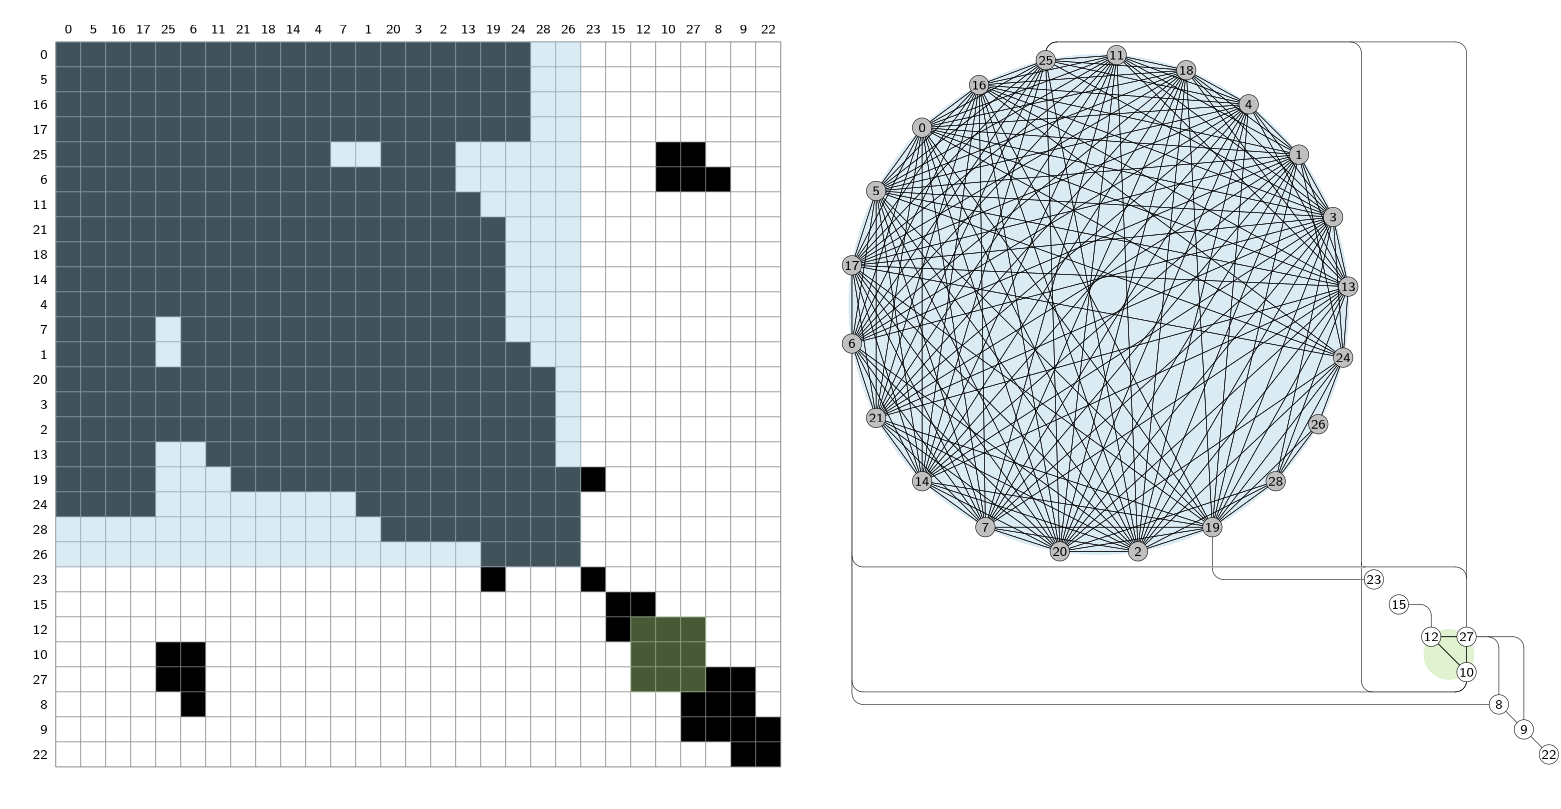 <?xml version="1.0"?>
<!DOCTYPE ipe SYSTEM "ipe.dtd">
<ipe version="70010" creator="Ipe 7.0.10">
<info created="D:20100909134504" modified="D:20100909150018"/>
<ipestyle name="GeometryCoreExport">
<layout paper="595.0 842.0" origin="0 0" frame="595.0 842.0"/>
<preamble>\renewcommand\familydefault{\sfdefault}</preamble>
<color name="pink" value="1.0 0.7529412 0.7921569"/>
<color name="navy" value="0.0 0.0 0.5019608"/>
<color name="darkgreen" value="0.0 0.3882353 0.0"/>
<color name="yellow" value="1.0 1.0 0.0"/>
<color name="turquoise" value="0.2509804 0.8745098 0.8156863"/>
<color name="CB light green" value="0.69803923 0.8745098 0.5411765"/>
<color name="CB dark red" value="0.8901961 0.101960786 0.10980392"/>
<color name="CB light purple" value="0.7921569 0.69803923 0.8392157"/>
<color name="red" value="1.0 0.0 0.0"/>
<color name="gold" value="1.0 0.8392157 0.0"/>
<color name="gray" value="0.7411765 0.7411765 0.7411765"/>
<color name="darkcyan" value="0.0 0.5411765 0.5411765"/>
<color name="lightblue" value="0.6745098 0.84313726 0.9019608"/>
<color name="white" value="1.0 1.0 1.0"/>
<color name="darkgray" value="0.6627451 0.6627451 0.6627451"/>
<color name="darkorange" value="1.0 0.54509807 0.0"/>
<color name="darkmagenta" value="0.5411765 0.0 0.5411765"/>
<color name="CB light orange" value="0.99215686 0.7490196 0.43529412"/>
<color name="darkblue" value="0.0 0.0 0.5411765"/>
<color name="lightcyan" value="0.8745098 1.0 1.0"/>
<color name="lightgray" value="0.8235294 0.8235294 0.8235294"/>
<color name="green" value="0.0 1.0 0.0"/>
<color name="lightyellow" value="1.0 1.0 0.8745098"/>
<color name="violet" value="0.92941177 0.50980395 0.92941177"/>
<color name="black" value="0.0 0.0 0.0"/>
<color name="brown" value="0.6431373 0.16470589 0.16470589"/>
<color name="lightgreen" value="0.5647059 0.92941177 0.5647059"/>
<color name="CB light red" value="0.9843137 0.6039216 0.6"/>
<color name="orange" value="1.0 0.6431373 0.0"/>
<color name="CB dark purple" value="0.41568628 0.23921569 0.6039216"/>
<color name="CB dark green" value="0.2 0.627451 0.17254902"/>
<color name="blue" value="0.0 0.0 1.0"/>
<color name="darkred" value="0.5411765 0.0 0.0"/>
<color name="seagreen" value="0.1764706 0.5411765 0.3372549"/>
<color name="purple" value="0.62352943 0.12156863 0.9372549"/>
<color name="CB dark orange" value="1.0 0.49803922 0.0"/>
<color name="CB light blue" value="0.6509804 0.80784315 0.8901961"/>
<color name="CB dark blue" value="0.12156863 0.47058824 0.7058824"/>
<symbolsize name="small" value="2.0"/>
<symbolsize name="normal" value="3.0"/>
<symbolsize name="large" value="5.0"/>
<symbolsize name="tiny" value="1.1"/>
<pen name="normal" value="0.4"/>
<pen name="fat" value="1.2"/>
<pen name="heavier" value="0.8"/>
<pen name="ultrafat" value="2.0"/>
<dashstyle name="dashed" value="[4.0] 0"/>
<dashstyle name="W dot heavier" value="[0.01 1.6] 0"/>
<dashstyle name="W dot fat" value="[0.01 2.4] 0"/>
<dashstyle name="W dot normal" value="[0.01 0.8] 0"/>
<dashstyle name="dash dot dotted" value="[4.0 2.0 1.0 2.0 1.0 2.0] 0"/>
<dashstyle name="W dashed normal" value="[1.0 1.7] 0"/>
<dashstyle name="W dashed heavier" value="[2.0 3.0] 0"/>
<dashstyle name="W dashed ultrafat" value="[5.0 8.5] 0"/>
<dashstyle name="dash dotted" value="[4.0 2.0 1.0 2.0] 0"/>
<dashstyle name="W dot ultrafat" value="[0.01 4.0] 0"/>
<dashstyle name="dotted" value="[1.0 3.0] 0"/>
<dashstyle name="W dashed fat" value="[3.0 5.1] 0"/>
<opacity name="25%" value="0.25"/>
<opacity name="opaque" value="1.0"/>
<opacity name="100%" value="1.0"/>
<opacity name="10%" value="0.1"/>
<opacity name="20%" value="0.2"/>
<opacity name="30%" value="0.3"/>
<opacity name="40%" value="0.4"/>
<opacity name="50%" value="0.5"/>
<opacity name="60%" value="0.6"/>
<opacity name="70%" value="0.75"/>
<opacity name="80%" value="0.8"/>
<opacity name="90%" value="0.9"/>
</ipestyle>
<page>
<layer name="default"/>
<view layers="default" active="default"/>
<text type="label" transformations="affine" pos="0 0" size="5.0" stroke="black" valign="baseline" halign="center" matrix="1.0 0.0 0.0 1.0 24.5 284.0" layer="default">0</text>
<text type="label" transformations="affine" pos="0 0" size="5.0" stroke="black" valign="baseline" halign="center" matrix="1.0 0.0 0.0 1.0 33.5 284.0">5</text>
<text type="label" transformations="affine" pos="0 0" size="5.0" stroke="black" valign="baseline" halign="center" matrix="1.0 0.0 0.0 1.0 42.5 284.0">16</text>
<text type="label" transformations="affine" pos="0 0" size="5.0" stroke="black" valign="baseline" halign="center" matrix="1.0 0.0 0.0 1.0 51.5 284.0">17</text>
<text type="label" transformations="affine" pos="0 0" size="5.0" stroke="black" valign="baseline" halign="center" matrix="1.0 0.0 0.0 1.0 60.5 284.0">25</text>
<text type="label" transformations="affine" pos="0 0" size="5.0" stroke="black" valign="baseline" halign="center" matrix="1.0 0.0 0.0 1.0 69.5 284.0">6</text>
<text type="label" transformations="affine" pos="0 0" size="5.0" stroke="black" valign="baseline" halign="center" matrix="1.0 0.0 0.0 1.0 78.5 284.0">11</text>
<text type="label" transformations="affine" pos="0 0" size="5.0" stroke="black" valign="baseline" halign="center" matrix="1.0 0.0 0.0 1.0 87.5 284.0">21</text>
<text type="label" transformations="affine" pos="0 0" size="5.0" stroke="black" valign="baseline" halign="center" matrix="1.0 0.0 0.0 1.0 96.5 284.0">18</text>
<text type="label" transformations="affine" pos="0 0" size="5.0" stroke="black" valign="baseline" halign="center" matrix="1.0 0.0 0.0 1.0 105.5 284.0">14</text>
<text type="label" transformations="affine" pos="0 0" size="5.0" stroke="black" valign="baseline" halign="center" matrix="1.0 0.0 0.0 1.0 114.5 284.0">4</text>
<text type="label" transformations="affine" pos="0 0" size="5.0" stroke="black" valign="baseline" halign="center" matrix="1.0 0.0 0.0 1.0 123.5 284.0">7</text>
<text type="label" transformations="affine" pos="0 0" size="5.0" stroke="black" valign="baseline" halign="center" matrix="1.0 0.0 0.0 1.0 132.5 284.0">1</text>
<text type="label" transformations="affine" pos="0 0" size="5.0" stroke="black" valign="baseline" halign="center" matrix="1.0 0.0 0.0 1.0 141.5 284.0">20</text>
<text type="label" transformations="affine" pos="0 0" size="5.0" stroke="black" valign="baseline" halign="center" matrix="1.0 0.0 0.0 1.0 150.5 284.0">3</text>
<text type="label" transformations="affine" pos="0 0" size="5.0" stroke="black" valign="baseline" halign="center" matrix="1.0 0.0 0.0 1.0 159.5 284.0">2</text>
<text type="label" transformations="affine" pos="0 0" size="5.0" stroke="black" valign="baseline" halign="center" matrix="1.0 0.0 0.0 1.0 168.5 284.0">13</text>
<text type="label" transformations="affine" pos="0 0" size="5.0" stroke="black" valign="baseline" halign="center" matrix="1.0 0.0 0.0 1.0 177.5 284.0">19</text>
<text type="label" transformations="affine" pos="0 0" size="5.0" stroke="black" valign="baseline" halign="center" matrix="1.0 0.0 0.0 1.0 186.5 284.0">24</text>
<text type="label" transformations="affine" pos="0 0" size="5.0" stroke="black" valign="baseline" halign="center" matrix="1.0 0.0 0.0 1.0 195.5 284.0">28</text>
<text type="label" transformations="affine" pos="0 0" size="5.0" stroke="black" valign="baseline" halign="center" matrix="1.0 0.0 0.0 1.0 204.5 284.0">26</text>
<text type="label" transformations="affine" pos="0 0" size="5.0" stroke="black" valign="baseline" halign="center" matrix="1.0 0.0 0.0 1.0 213.5 284.0">23</text>
<text type="label" transformations="affine" pos="0 0" size="5.0" stroke="black" valign="baseline" halign="center" matrix="1.0 0.0 0.0 1.0 222.5 284.0">15</text>
<text type="label" transformations="affine" pos="0 0" size="5.0" stroke="black" valign="baseline" halign="center" matrix="1.0 0.0 0.0 1.0 231.5 284.0">12</text>
<text type="label" transformations="affine" pos="0 0" size="5.0" stroke="black" valign="baseline" halign="center" matrix="1.0 0.0 0.0 1.0 240.5 284.0">10</text>
<text type="label" transformations="affine" pos="0 0" size="5.0" stroke="black" valign="baseline" halign="center" matrix="1.0 0.0 0.0 1.0 249.5 284.0">27</text>
<text type="label" transformations="affine" pos="0 0" size="5.0" stroke="black" valign="baseline" halign="center" matrix="1.0 0.0 0.0 1.0 258.5 284.0">8</text>
<text type="label" transformations="affine" pos="0 0" size="5.0" stroke="black" valign="baseline" halign="center" matrix="1.0 0.0 0.0 1.0 267.5 284.0">9</text>
<text type="label" transformations="affine" pos="0 0" size="5.0" stroke="black" valign="baseline" halign="center" matrix="1.0 0.0 0.0 1.0 276.5 284.0">22</text>
<text type="label" transformations="affine" pos="0 0" size="5.0" stroke="black" valign="center" halign="right" matrix="1.0 0.0 0.0 1.0 17.0 276.5"> 0</text>
<text type="label" transformations="affine" pos="0 0" size="5.0" stroke="black" valign="center" halign="right" matrix="1.0 0.0 0.0 1.0 17.0 267.5"> 5</text>
<text type="label" transformations="affine" pos="0 0" size="5.0" stroke="black" valign="center" halign="right" matrix="1.0 0.0 0.0 1.0 17.0 258.5"> 16</text>
<text type="label" transformations="affine" pos="0 0" size="5.0" stroke="black" valign="center" halign="right" matrix="1.0 0.0 0.0 1.0 17.0 249.50000000000003"> 17</text>
<text type="label" transformations="affine" pos="0 0" size="5.0" stroke="black" valign="center" halign="right" matrix="1.0 0.0 0.0 1.0 17.0 240.50000000000003"> 25</text>
<text type="label" transformations="affine" pos="0 0" size="5.0" stroke="black" valign="center" halign="right" matrix="1.0 0.0 0.0 1.0 17.0 231.50000000000003"> 6</text>
<text type="label" transformations="affine" pos="0 0" size="5.0" stroke="black" valign="center" halign="right" matrix="1.0 0.0 0.0 1.0 17.0 222.50000000000003"> 11</text>
<text type="label" transformations="affine" pos="0 0" size="5.0" stroke="black" valign="center" halign="right" matrix="1.0 0.0 0.0 1.0 17.0 213.50000000000003"> 21</text>
<text type="label" transformations="affine" pos="0 0" size="5.0" stroke="black" valign="center" halign="right" matrix="1.0 0.0 0.0 1.0 17.0 204.50000000000003"> 18</text>
<text type="label" transformations="affine" pos="0 0" size="5.0" stroke="black" valign="center" halign="right" matrix="1.0 0.0 0.0 1.0 17.0 195.50000000000003"> 14</text>
<text type="label" transformations="affine" pos="0 0" size="5.0" stroke="black" valign="center" halign="right" matrix="1.0 0.0 0.0 1.0 17.0 186.50000000000003"> 4</text>
<text type="label" transformations="affine" pos="0 0" size="5.0" stroke="black" valign="center" halign="right" matrix="1.0 0.0 0.0 1.0 17.0 177.50000000000003"> 7</text>
<text type="label" transformations="affine" pos="0 0" size="5.0" stroke="black" valign="center" halign="right" matrix="1.0 0.0 0.0 1.0 17.0 168.50000000000003"> 1</text>
<text type="label" transformations="affine" pos="0 0" size="5.0" stroke="black" valign="center" halign="right" matrix="1.0 0.0 0.0 1.0 17.0 159.50000000000003"> 20</text>
<text type="label" transformations="affine" pos="0 0" size="5.0" stroke="black" valign="center" halign="right" matrix="1.0 0.0 0.0 1.0 17.0 150.50000000000003"> 3</text>
<text type="label" transformations="affine" pos="0 0" size="5.0" stroke="black" valign="center" halign="right" matrix="1.0 0.0 0.0 1.0 17.0 141.50000000000003"> 2</text>
<text type="label" transformations="affine" pos="0 0" size="5.0" stroke="black" valign="center" halign="right" matrix="1.0 0.0 0.0 1.0 17.0 132.50000000000003"> 13</text>
<text type="label" transformations="affine" pos="0 0" size="5.0" stroke="black" valign="center" halign="right" matrix="1.0 0.0 0.0 1.0 17.0 123.50000000000003"> 19</text>
<text type="label" transformations="affine" pos="0 0" size="5.0" stroke="black" valign="center" halign="right" matrix="1.0 0.0 0.0 1.0 17.0 114.50000000000003"> 24</text>
<text type="label" transformations="affine" pos="0 0" size="5.0" stroke="black" valign="center" halign="right" matrix="1.0 0.0 0.0 1.0 17.0 105.50000000000003"> 28</text>
<text type="label" transformations="affine" pos="0 0" size="5.0" stroke="black" valign="center" halign="right" matrix="1.0 0.0 0.0 1.0 17.0 96.50000000000003"> 26</text>
<text type="label" transformations="affine" pos="0 0" size="5.0" stroke="black" valign="center" halign="right" matrix="1.0 0.0 0.0 1.0 17.0 87.50000000000003"> 23</text>
<text type="label" transformations="affine" pos="0 0" size="5.0" stroke="black" valign="center" halign="right" matrix="1.0 0.0 0.0 1.0 17.0 78.50000000000003"> 15</text>
<text type="label" transformations="affine" pos="0 0" size="5.0" stroke="black" valign="center" halign="right" matrix="1.0 0.0 0.0 1.0 17.0 69.50000000000003"> 12</text>
<text type="label" transformations="affine" pos="0 0" size="5.0" stroke="black" valign="center" halign="right" matrix="1.0 0.0 0.0 1.0 17.0 60.50000000000003"> 10</text>
<text type="label" transformations="affine" pos="0 0" size="5.0" stroke="black" valign="center" halign="right" matrix="1.0 0.0 0.0 1.0 17.0 51.50000000000003"> 27</text>
<text type="label" transformations="affine" pos="0 0" size="5.0" stroke="black" valign="center" halign="right" matrix="1.0 0.0 0.0 1.0 17.0 42.50000000000003"> 8</text>
<text type="label" transformations="affine" pos="0 0" size="5.0" stroke="black" valign="center" halign="right" matrix="1.0 0.0 0.0 1.0 17.0 33.50000000000003"> 9</text>
<text type="label" transformations="affine" pos="0 0" size="5.0" stroke="black" valign="center" halign="right" matrix="1.0 0.0 0.0 1.0 17.0 24.50000000000003"> 22</text>
<path cap="1" matrix="1.0 0.0 0.0 1.0 -0.0 2.8421709430404007E-14" stroke="0.5019608 0.5019608 0.5019608" fill="black" pen="0.2">
20.0 272.0 m
29.0 272.0 l
29.0 281.0 l
20.0 281.0 l
h
</path>
<path cap="1" matrix="1.0 0.0 0.0 1.0 -0.0 2.8421709430404007E-14" stroke="0.5019608 0.5019608 0.5019608" fill="black" pen="0.2">
20.0 263.0 m
29.0 263.0 l
29.0 272.0 l
20.0 272.0 l
h
</path>
<path cap="1" matrix="1.0 0.0 0.0 1.0 -0.0 2.8421709430404007E-14" stroke="0.5019608 0.5019608 0.5019608" fill="black" pen="0.2">
20.0 254.0 m
29.0 254.0 l
29.0 263.0 l
20.0 263.0 l
h
</path>
<path cap="1" matrix="1.0 0.0 0.0 1.0 -0.0 2.8421709430404007E-14" stroke="0.5019608 0.5019608 0.5019608" fill="black" pen="0.2">
20.0 245.0 m
29.0 245.0 l
29.0 254.0 l
20.0 254.0 l
h
</path>
<path cap="1" matrix="1.0 0.0 0.0 1.0 -0.0 2.8421709430404007E-14" stroke="0.5019608 0.5019608 0.5019608" fill="black" pen="0.2">
20.0 236.0 m
29.0 236.0 l
29.0 245.0 l
20.0 245.0 l
h
</path>
<path cap="1" matrix="1.0 0.0 0.0 1.0 -0.0 2.8421709430404007E-14" stroke="0.5019608 0.5019608 0.5019608" fill="black" pen="0.2">
20.0 227.0 m
29.0 227.0 l
29.0 236.0 l
20.0 236.0 l
h
</path>
<path cap="1" matrix="1.0 0.0 0.0 1.0 -0.0 2.8421709430404007E-14" stroke="0.5019608 0.5019608 0.5019608" fill="black" pen="0.2">
20.0 218.0 m
29.0 218.0 l
29.0 227.0 l
20.0 227.0 l
h
</path>
<path cap="1" matrix="1.0 0.0 0.0 1.0 -0.0 2.8421709430404007E-14" stroke="0.5019608 0.5019608 0.5019608" fill="black" pen="0.2">
20.0 209.0 m
29.0 209.0 l
29.0 218.0 l
20.0 218.0 l
h
</path>
<path cap="1" matrix="1.0 0.0 0.0 1.0 -0.0 2.8421709430404007E-14" stroke="0.5019608 0.5019608 0.5019608" fill="black" pen="0.2">
20.0 200.0 m
29.0 200.0 l
29.0 209.0 l
20.0 209.0 l
h
</path>
<path cap="1" matrix="1.0 0.0 0.0 1.0 -0.0 2.8421709430404007E-14" stroke="0.5019608 0.5019608 0.5019608" fill="black" pen="0.2">
20.0 191.0 m
29.0 191.0 l
29.0 200.0 l
20.0 200.0 l
h
</path>
<path cap="1" matrix="1.0 0.0 0.0 1.0 -0.0 2.8421709430404007E-14" stroke="0.5019608 0.5019608 0.5019608" fill="black" pen="0.2">
20.0 182.0 m
29.0 182.0 l
29.0 191.0 l
20.0 191.0 l
h
</path>
<path cap="1" matrix="1.0 0.0 0.0 1.0 -0.0 2.8421709430404007E-14" stroke="0.5019608 0.5019608 0.5019608" fill="black" pen="0.2">
20.0 173.0 m
29.0 173.0 l
29.0 182.0 l
20.0 182.0 l
h
</path>
<path cap="1" matrix="1.0 0.0 0.0 1.0 -0.0 2.8421709430404007E-14" stroke="0.5019608 0.5019608 0.5019608" fill="black" pen="0.2">
20.0 164.0 m
29.0 164.0 l
29.0 173.0 l
20.0 173.0 l
h
</path>
<path cap="1" matrix="1.0 0.0 0.0 1.0 -0.0 2.8421709430404007E-14" stroke="0.5019608 0.5019608 0.5019608" fill="black" pen="0.2">
20.0 155.0 m
29.0 155.0 l
29.0 164.0 l
20.0 164.0 l
h
</path>
<path cap="1" matrix="1.0 0.0 0.0 1.0 -0.0 2.8421709430404007E-14" stroke="0.5019608 0.5019608 0.5019608" fill="black" pen="0.2">
20.0 146.0 m
29.0 146.0 l
29.0 155.0 l
20.0 155.0 l
h
</path>
<path cap="1" matrix="1.0 0.0 0.0 1.0 -0.0 2.8421709430404007E-14" stroke="0.5019608 0.5019608 0.5019608" fill="black" pen="0.2">
20.0 137.0 m
29.0 137.0 l
29.0 146.0 l
20.0 146.0 l
h
</path>
<path cap="1" matrix="1.0 0.0 0.0 1.0 -0.0 2.8421709430404007E-14" stroke="0.5019608 0.5019608 0.5019608" fill="black" pen="0.2">
20.0 128.0 m
29.0 128.0 l
29.0 137.0 l
20.0 137.0 l
h
</path>
<path cap="1" matrix="1.0 0.0 0.0 1.0 -0.0 2.8421709430404007E-14" stroke="0.5019608 0.5019608 0.5019608" fill="black" pen="0.2">
20.0 119.0 m
29.0 119.0 l
29.0 128.0 l
20.0 128.0 l
h
</path>
<path cap="1" matrix="1.0 0.0 0.0 1.0 -0.0 2.8421709430404007E-14" stroke="0.5019608 0.5019608 0.5019608" fill="black" pen="0.2">
20.0 110.0 m
29.0 110.0 l
29.0 119.0 l
20.0 119.0 l
h
</path>
<path cap="1" matrix="1.0 0.0 0.0 1.0 -0.0 2.8421709430404007E-14" stroke="0.5019608 0.5019608 0.5019608" fill="black" pen="0.2">
29.0 272.0 m
38.0 272.0 l
38.0 281.0 l
29.0 281.0 l
h
</path>
<path cap="1" matrix="1.0 0.0 0.0 1.0 -0.0 2.8421709430404007E-14" stroke="0.5019608 0.5019608 0.5019608" fill="black" pen="0.2">
29.0 263.0 m
38.0 263.0 l
38.0 272.0 l
29.0 272.0 l
h
</path>
<path cap="1" matrix="1.0 0.0 0.0 1.0 -0.0 2.8421709430404007E-14" stroke="0.5019608 0.5019608 0.5019608" fill="black" pen="0.2">
29.0 254.0 m
38.0 254.0 l
38.0 263.0 l
29.0 263.0 l
h
</path>
<path cap="1" matrix="1.0 0.0 0.0 1.0 -0.0 2.8421709430404007E-14" stroke="0.5019608 0.5019608 0.5019608" fill="black" pen="0.2">
29.0 245.0 m
38.0 245.0 l
38.0 254.0 l
29.0 254.0 l
h
</path>
<path cap="1" matrix="1.0 0.0 0.0 1.0 -0.0 2.8421709430404007E-14" stroke="0.5019608 0.5019608 0.5019608" fill="black" pen="0.2">
29.0 236.0 m
38.0 236.0 l
38.0 245.0 l
29.0 245.0 l
h
</path>
<path cap="1" matrix="1.0 0.0 0.0 1.0 -0.0 2.8421709430404007E-14" stroke="0.5019608 0.5019608 0.5019608" fill="black" pen="0.2">
29.0 227.0 m
38.0 227.0 l
38.0 236.0 l
29.0 236.0 l
h
</path>
<path cap="1" matrix="1.0 0.0 0.0 1.0 -0.0 2.8421709430404007E-14" stroke="0.5019608 0.5019608 0.5019608" fill="black" pen="0.2">
29.0 218.0 m
38.0 218.0 l
38.0 227.0 l
29.0 227.0 l
h
</path>
<path cap="1" matrix="1.0 0.0 0.0 1.0 -0.0 2.8421709430404007E-14" stroke="0.5019608 0.5019608 0.5019608" fill="black" pen="0.2">
29.0 209.0 m
38.0 209.0 l
38.0 218.0 l
29.0 218.0 l
h
</path>
<path cap="1" matrix="1.0 0.0 0.0 1.0 -0.0 2.8421709430404007E-14" stroke="0.5019608 0.5019608 0.5019608" fill="black" pen="0.2">
29.0 200.0 m
38.0 200.0 l
38.0 209.0 l
29.0 209.0 l
h
</path>
<path cap="1" matrix="1.0 0.0 0.0 1.0 -0.0 2.8421709430404007E-14" stroke="0.5019608 0.5019608 0.5019608" fill="black" pen="0.2">
29.0 191.0 m
38.0 191.0 l
38.0 200.0 l
29.0 200.0 l
h
</path>
<path cap="1" matrix="1.0 0.0 0.0 1.0 -0.0 2.8421709430404007E-14" stroke="0.5019608 0.5019608 0.5019608" fill="black" pen="0.2">
29.0 182.0 m
38.0 182.0 l
38.0 191.0 l
29.0 191.0 l
h
</path>
<path cap="1" matrix="1.0 0.0 0.0 1.0 -0.0 2.8421709430404007E-14" stroke="0.5019608 0.5019608 0.5019608" fill="black" pen="0.2">
29.0 173.0 m
38.0 173.0 l
38.0 182.0 l
29.0 182.0 l
h
</path>
<path cap="1" matrix="1.0 0.0 0.0 1.0 -0.0 2.8421709430404007E-14" stroke="0.5019608 0.5019608 0.5019608" fill="black" pen="0.2">
29.0 164.0 m
38.0 164.0 l
38.0 173.0 l
29.0 173.0 l
h
</path>
<path cap="1" matrix="1.0 0.0 0.0 1.0 -0.0 2.8421709430404007E-14" stroke="0.5019608 0.5019608 0.5019608" fill="black" pen="0.2">
29.0 155.0 m
38.0 155.0 l
38.0 164.0 l
29.0 164.0 l
h
</path>
<path cap="1" matrix="1.0 0.0 0.0 1.0 -0.0 2.8421709430404007E-14" stroke="0.5019608 0.5019608 0.5019608" fill="black" pen="0.2">
29.0 146.0 m
38.0 146.0 l
38.0 155.0 l
29.0 155.0 l
h
</path>
<path cap="1" matrix="1.0 0.0 0.0 1.0 -0.0 2.8421709430404007E-14" stroke="0.5019608 0.5019608 0.5019608" fill="black" pen="0.2">
29.0 137.0 m
38.0 137.0 l
38.0 146.0 l
29.0 146.0 l
h
</path>
<path cap="1" matrix="1.0 0.0 0.0 1.0 -0.0 2.8421709430404007E-14" stroke="0.5019608 0.5019608 0.5019608" fill="black" pen="0.2">
29.0 128.0 m
38.0 128.0 l
38.0 137.0 l
29.0 137.0 l
h
</path>
<path cap="1" matrix="1.0 0.0 0.0 1.0 -0.0 2.8421709430404007E-14" stroke="0.5019608 0.5019608 0.5019608" fill="black" pen="0.2">
29.0 119.0 m
38.0 119.0 l
38.0 128.0 l
29.0 128.0 l
h
</path>
<path cap="1" matrix="1.0 0.0 0.0 1.0 -0.0 2.8421709430404007E-14" stroke="0.5019608 0.5019608 0.5019608" fill="black" pen="0.2">
29.0 110.0 m
38.0 110.0 l
38.0 119.0 l
29.0 119.0 l
h
</path>
<path cap="1" matrix="1.0 0.0 0.0 1.0 -0.0 2.8421709430404007E-14" stroke="0.5019608 0.5019608 0.5019608" fill="black" pen="0.2">
38.0 272.0 m
47.0 272.0 l
47.0 281.0 l
38.0 281.0 l
h
</path>
<path cap="1" matrix="1.0 0.0 0.0 1.0 -0.0 2.8421709430404007E-14" stroke="0.5019608 0.5019608 0.5019608" fill="black" pen="0.2">
38.0 263.0 m
47.0 263.0 l
47.0 272.0 l
38.0 272.0 l
h
</path>
<path cap="1" matrix="1.0 0.0 0.0 1.0 -0.0 2.8421709430404007E-14" stroke="0.5019608 0.5019608 0.5019608" fill="black" pen="0.2">
38.0 254.0 m
47.0 254.0 l
47.0 263.0 l
38.0 263.0 l
h
</path>
<path cap="1" matrix="1.0 0.0 0.0 1.0 -0.0 2.8421709430404007E-14" stroke="0.5019608 0.5019608 0.5019608" fill="black" pen="0.2">
38.0 245.0 m
47.0 245.0 l
47.0 254.0 l
38.0 254.0 l
h
</path>
<path cap="1" matrix="1.0 0.0 0.0 1.0 -0.0 2.8421709430404007E-14" stroke="0.5019608 0.5019608 0.5019608" fill="black" pen="0.2">
38.0 236.0 m
47.0 236.0 l
47.0 245.0 l
38.0 245.0 l
h
</path>
<path cap="1" matrix="1.0 0.0 0.0 1.0 -0.0 2.8421709430404007E-14" stroke="0.5019608 0.5019608 0.5019608" fill="black" pen="0.2">
38.0 227.0 m
47.0 227.0 l
47.0 236.0 l
38.0 236.0 l
h
</path>
<path cap="1" matrix="1.0 0.0 0.0 1.0 -0.0 2.8421709430404007E-14" stroke="0.5019608 0.5019608 0.5019608" fill="black" pen="0.2">
38.0 218.0 m
47.0 218.0 l
47.0 227.0 l
38.0 227.0 l
h
</path>
<path cap="1" matrix="1.0 0.0 0.0 1.0 -0.0 2.8421709430404007E-14" stroke="0.5019608 0.5019608 0.5019608" fill="black" pen="0.2">
38.0 209.0 m
47.0 209.0 l
47.0 218.0 l
38.0 218.0 l
h
</path>
<path cap="1" matrix="1.0 0.0 0.0 1.0 -0.0 2.8421709430404007E-14" stroke="0.5019608 0.5019608 0.5019608" fill="black" pen="0.2">
38.0 200.0 m
47.0 200.0 l
47.0 209.0 l
38.0 209.0 l
h
</path>
<path cap="1" matrix="1.0 0.0 0.0 1.0 -0.0 2.8421709430404007E-14" stroke="0.5019608 0.5019608 0.5019608" fill="black" pen="0.2">
38.0 191.0 m
47.0 191.0 l
47.0 200.0 l
38.0 200.0 l
h
</path>
<path cap="1" matrix="1.0 0.0 0.0 1.0 -0.0 2.8421709430404007E-14" stroke="0.5019608 0.5019608 0.5019608" fill="black" pen="0.2">
38.0 182.0 m
47.0 182.0 l
47.0 191.0 l
38.0 191.0 l
h
</path>
<path cap="1" matrix="1.0 0.0 0.0 1.0 -0.0 2.8421709430404007E-14" stroke="0.5019608 0.5019608 0.5019608" fill="black" pen="0.2">
38.0 173.0 m
47.0 173.0 l
47.0 182.0 l
38.0 182.0 l
h
</path>
<path cap="1" matrix="1.0 0.0 0.0 1.0 -0.0 2.8421709430404007E-14" stroke="0.5019608 0.5019608 0.5019608" fill="black" pen="0.2">
38.0 164.0 m
47.0 164.0 l
47.0 173.0 l
38.0 173.0 l
h
</path>
<path cap="1" matrix="1.0 0.0 0.0 1.0 -0.0 2.8421709430404007E-14" stroke="0.5019608 0.5019608 0.5019608" fill="black" pen="0.2">
38.0 155.0 m
47.0 155.0 l
47.0 164.0 l
38.0 164.0 l
h
</path>
<path cap="1" matrix="1.0 0.0 0.0 1.0 -0.0 2.8421709430404007E-14" stroke="0.5019608 0.5019608 0.5019608" fill="black" pen="0.2">
38.0 146.0 m
47.0 146.0 l
47.0 155.0 l
38.0 155.0 l
h
</path>
<path cap="1" matrix="1.0 0.0 0.0 1.0 -0.0 2.8421709430404007E-14" stroke="0.5019608 0.5019608 0.5019608" fill="black" pen="0.2">
38.0 137.0 m
47.0 137.0 l
47.0 146.0 l
38.0 146.0 l
h
</path>
<path cap="1" matrix="1.0 0.0 0.0 1.0 -0.0 2.8421709430404007E-14" stroke="0.5019608 0.5019608 0.5019608" fill="black" pen="0.2">
38.0 128.0 m
47.0 128.0 l
47.0 137.0 l
38.0 137.0 l
h
</path>
<path cap="1" matrix="1.0 0.0 0.0 1.0 -0.0 2.8421709430404007E-14" stroke="0.5019608 0.5019608 0.5019608" fill="black" pen="0.2">
38.0 119.0 m
47.0 119.0 l
47.0 128.0 l
38.0 128.0 l
h
</path>
<path cap="1" matrix="1.0 0.0 0.0 1.0 -0.0 2.8421709430404007E-14" stroke="0.5019608 0.5019608 0.5019608" fill="black" pen="0.2">
38.0 110.0 m
47.0 110.0 l
47.0 119.0 l
38.0 119.0 l
h
</path>
<path cap="1" matrix="1.0 0.0 0.0 1.0 -0.0 2.8421709430404007E-14" stroke="0.5019608 0.5019608 0.5019608" fill="black" pen="0.2">
47.0 272.0 m
56.0 272.0 l
56.0 281.0 l
47.0 281.0 l
h
</path>
<path cap="1" matrix="1.0 0.0 0.0 1.0 -0.0 2.8421709430404007E-14" stroke="0.5019608 0.5019608 0.5019608" fill="black" pen="0.2">
47.0 263.0 m
56.0 263.0 l
56.0 272.0 l
47.0 272.0 l
h
</path>
<path cap="1" matrix="1.0 0.0 0.0 1.0 -0.0 2.8421709430404007E-14" stroke="0.5019608 0.5019608 0.5019608" fill="black" pen="0.2">
47.0 254.0 m
56.0 254.0 l
56.0 263.0 l
47.0 263.0 l
h
</path>
<path cap="1" matrix="1.0 0.0 0.0 1.0 -0.0 2.8421709430404007E-14" stroke="0.5019608 0.5019608 0.5019608" fill="black" pen="0.2">
47.0 245.0 m
56.0 245.0 l
56.0 254.0 l
47.0 254.0 l
h
</path>
<path cap="1" matrix="1.0 0.0 0.0 1.0 -0.0 2.8421709430404007E-14" stroke="0.5019608 0.5019608 0.5019608" fill="black" pen="0.2">
47.0 236.0 m
56.0 236.0 l
56.0 245.0 l
47.0 245.0 l
h
</path>
<path cap="1" matrix="1.0 0.0 0.0 1.0 -0.0 2.8421709430404007E-14" stroke="0.5019608 0.5019608 0.5019608" fill="black" pen="0.2">
47.0 227.0 m
56.0 227.0 l
56.0 236.0 l
47.0 236.0 l
h
</path>
<path cap="1" matrix="1.0 0.0 0.0 1.0 -0.0 2.8421709430404007E-14" stroke="0.5019608 0.5019608 0.5019608" fill="black" pen="0.2">
47.0 218.0 m
56.0 218.0 l
56.0 227.0 l
47.0 227.0 l
h
</path>
<path cap="1" matrix="1.0 0.0 0.0 1.0 -0.0 2.8421709430404007E-14" stroke="0.5019608 0.5019608 0.5019608" fill="black" pen="0.2">
47.0 209.0 m
56.0 209.0 l
56.0 218.0 l
47.0 218.0 l
h
</path>
<path cap="1" matrix="1.0 0.0 0.0 1.0 -0.0 2.8421709430404007E-14" stroke="0.5019608 0.5019608 0.5019608" fill="black" pen="0.2">
47.0 200.0 m
56.0 200.0 l
56.0 209.0 l
47.0 209.0 l
h
</path>
<path cap="1" matrix="1.0 0.0 0.0 1.0 -0.0 2.8421709430404007E-14" stroke="0.5019608 0.5019608 0.5019608" fill="black" pen="0.2">
47.0 191.0 m
56.0 191.0 l
56.0 200.0 l
47.0 200.0 l
h
</path>
<path cap="1" matrix="1.0 0.0 0.0 1.0 -0.0 2.8421709430404007E-14" stroke="0.5019608 0.5019608 0.5019608" fill="black" pen="0.2">
47.0 182.0 m
56.0 182.0 l
56.0 191.0 l
47.0 191.0 l
h
</path>
<path cap="1" matrix="1.0 0.0 0.0 1.0 -0.0 2.8421709430404007E-14" stroke="0.5019608 0.5019608 0.5019608" fill="black" pen="0.2">
47.0 173.0 m
56.0 173.0 l
56.0 182.0 l
47.0 182.0 l
h
</path>
<path cap="1" matrix="1.0 0.0 0.0 1.0 -0.0 2.8421709430404007E-14" stroke="0.5019608 0.5019608 0.5019608" fill="black" pen="0.2">
47.0 164.0 m
56.0 164.0 l
56.0 173.0 l
47.0 173.0 l
h
</path>
<path cap="1" matrix="1.0 0.0 0.0 1.0 -0.0 2.8421709430404007E-14" stroke="0.5019608 0.5019608 0.5019608" fill="black" pen="0.2">
47.0 155.0 m
56.0 155.0 l
56.0 164.0 l
47.0 164.0 l
h
</path>
<path cap="1" matrix="1.0 0.0 0.0 1.0 -0.0 2.8421709430404007E-14" stroke="0.5019608 0.5019608 0.5019608" fill="black" pen="0.2">
47.0 146.0 m
56.0 146.0 l
56.0 155.0 l
47.0 155.0 l
h
</path>
<path cap="1" matrix="1.0 0.0 0.0 1.0 -0.0 2.8421709430404007E-14" stroke="0.5019608 0.5019608 0.5019608" fill="black" pen="0.2">
47.0 137.0 m
56.0 137.0 l
56.0 146.0 l
47.0 146.0 l
h
</path>
<path cap="1" matrix="1.0 0.0 0.0 1.0 -0.0 2.8421709430404007E-14" stroke="0.5019608 0.5019608 0.5019608" fill="black" pen="0.2">
47.0 128.0 m
56.0 128.0 l
56.0 137.0 l
47.0 137.0 l
h
</path>
<path cap="1" matrix="1.0 0.0 0.0 1.0 -0.0 2.8421709430404007E-14" stroke="0.5019608 0.5019608 0.5019608" fill="black" pen="0.2">
47.0 119.0 m
56.0 119.0 l
56.0 128.0 l
47.0 128.0 l
h
</path>
<path cap="1" matrix="1.0 0.0 0.0 1.0 -0.0 2.8421709430404007E-14" stroke="0.5019608 0.5019608 0.5019608" fill="black" pen="0.2">
47.0 110.0 m
56.0 110.0 l
56.0 119.0 l
47.0 119.0 l
h
</path>
<path cap="1" matrix="1.0 0.0 0.0 1.0 -0.0 2.8421709430404007E-14" stroke="0.5019608 0.5019608 0.5019608" fill="black" pen="0.2">
56.0 272.0 m
65.0 272.0 l
65.0 281.0 l
56.0 281.0 l
h
</path>
<path cap="1" matrix="1.0 0.0 0.0 1.0 -0.0 2.8421709430404007E-14" stroke="0.5019608 0.5019608 0.5019608" fill="black" pen="0.2">
56.0 263.0 m
65.0 263.0 l
65.0 272.0 l
56.0 272.0 l
h
</path>
<path cap="1" matrix="1.0 0.0 0.0 1.0 -0.0 2.8421709430404007E-14" stroke="0.5019608 0.5019608 0.5019608" fill="black" pen="0.2">
56.0 254.0 m
65.0 254.0 l
65.0 263.0 l
56.0 263.0 l
h
</path>
<path cap="1" matrix="1.0 0.0 0.0 1.0 -0.0 2.8421709430404007E-14" stroke="0.5019608 0.5019608 0.5019608" fill="black" pen="0.2">
56.0 245.0 m
65.0 245.0 l
65.0 254.0 l
56.0 254.0 l
h
</path>
<path cap="1" matrix="1.0 0.0 0.0 1.0 -0.0 2.8421709430404007E-14" stroke="0.5019608 0.5019608 0.5019608" fill="black" pen="0.2">
56.0 236.0 m
65.0 236.0 l
65.0 245.0 l
56.0 245.0 l
h
</path>
<path cap="1" matrix="1.0 0.0 0.0 1.0 -0.0 2.8421709430404007E-14" stroke="0.5019608 0.5019608 0.5019608" fill="black" pen="0.2">
56.0 227.0 m
65.0 227.0 l
65.0 236.0 l
56.0 236.0 l
h
</path>
<path cap="1" matrix="1.0 0.0 0.0 1.0 -0.0 2.8421709430404007E-14" stroke="0.5019608 0.5019608 0.5019608" fill="black" pen="0.2">
56.0 218.0 m
65.0 218.0 l
65.0 227.0 l
56.0 227.0 l
h
</path>
<path cap="1" matrix="1.0 0.0 0.0 1.0 -0.0 2.8421709430404007E-14" stroke="0.5019608 0.5019608 0.5019608" fill="black" pen="0.2">
56.0 209.0 m
65.0 209.0 l
65.0 218.0 l
56.0 218.0 l
h
</path>
<path cap="1" matrix="1.0 0.0 0.0 1.0 -0.0 2.8421709430404007E-14" stroke="0.5019608 0.5019608 0.5019608" fill="black" pen="0.2">
56.0 200.0 m
65.0 200.0 l
65.0 209.0 l
56.0 209.0 l
h
</path>
<path cap="1" matrix="1.0 0.0 0.0 1.0 -0.0 2.8421709430404007E-14" stroke="0.5019608 0.5019608 0.5019608" fill="black" pen="0.2">
56.0 191.0 m
65.0 191.0 l
65.0 200.0 l
56.0 200.0 l
h
</path>
<path cap="1" matrix="1.0 0.0 0.0 1.0 -0.0 2.8421709430404007E-14" stroke="0.5019608 0.5019608 0.5019608" fill="black" pen="0.2">
56.0 182.0 m
65.0 182.0 l
65.0 191.0 l
56.0 191.0 l
h
</path>
<path cap="1" matrix="1.0 0.0 0.0 1.0 -0.0 2.8421709430404007E-14" stroke="0.5019608 0.5019608 0.5019608" fill="black" pen="0.2">
56.0 155.0 m
65.0 155.0 l
65.0 164.0 l
56.0 164.0 l
h
</path>
<path cap="1" matrix="1.0 0.0 0.0 1.0 -0.0 2.8421709430404007E-14" stroke="0.5019608 0.5019608 0.5019608" fill="black" pen="0.2">
56.0 146.0 m
65.0 146.0 l
65.0 155.0 l
56.0 155.0 l
h
</path>
<path cap="1" matrix="1.0 0.0 0.0 1.0 -0.0 2.8421709430404007E-14" stroke="0.5019608 0.5019608 0.5019608" fill="black" pen="0.2">
56.0 137.0 m
65.0 137.0 l
65.0 146.0 l
56.0 146.0 l
h
</path>
<path cap="1" matrix="1.0 0.0 0.0 1.0 -0.0 2.8421709430404007E-14" stroke="0.5019608 0.5019608 0.5019608" fill="black" pen="0.2">
56.0 56.0 m
65.0 56.0 l
65.0 65.0 l
56.0 65.0 l
h
</path>
<path cap="1" matrix="1.0 0.0 0.0 1.0 -0.0 2.8421709430404007E-14" stroke="0.5019608 0.5019608 0.5019608" fill="black" pen="0.2">
56.0 47.0 m
65.0 47.0 l
65.0 56.0 l
56.0 56.0 l
h
</path>
<path cap="1" matrix="1.0 0.0 0.0 1.0 -0.0 2.8421709430404007E-14" stroke="0.5019608 0.5019608 0.5019608" fill="black" pen="0.2">
65.0 272.0 m
74.0 272.0 l
74.0 281.0 l
65.0 281.0 l
h
</path>
<path cap="1" matrix="1.0 0.0 0.0 1.0 -0.0 2.8421709430404007E-14" stroke="0.5019608 0.5019608 0.5019608" fill="black" pen="0.2">
65.0 263.0 m
74.0 263.0 l
74.0 272.0 l
65.0 272.0 l
h
</path>
<path cap="1" matrix="1.0 0.0 0.0 1.0 -0.0 2.8421709430404007E-14" stroke="0.5019608 0.5019608 0.5019608" fill="black" pen="0.2">
65.0 254.0 m
74.0 254.0 l
74.0 263.0 l
65.0 263.0 l
h
</path>
<path cap="1" matrix="1.0 0.0 0.0 1.0 -0.0 2.8421709430404007E-14" stroke="0.5019608 0.5019608 0.5019608" fill="black" pen="0.2">
65.0 245.0 m
74.0 245.0 l
74.0 254.0 l
65.0 254.0 l
h
</path>
<path cap="1" matrix="1.0 0.0 0.0 1.0 -0.0 2.8421709430404007E-14" stroke="0.5019608 0.5019608 0.5019608" fill="black" pen="0.2">
65.0 236.0 m
74.0 236.0 l
74.0 245.0 l
65.0 245.0 l
h
</path>
<path cap="1" matrix="1.0 0.0 0.0 1.0 -0.0 2.8421709430404007E-14" stroke="0.5019608 0.5019608 0.5019608" fill="black" pen="0.2">
65.0 227.0 m
74.0 227.0 l
74.0 236.0 l
65.0 236.0 l
h
</path>
<path cap="1" matrix="1.0 0.0 0.0 1.0 -0.0 2.8421709430404007E-14" stroke="0.5019608 0.5019608 0.5019608" fill="black" pen="0.2">
65.0 218.0 m
74.0 218.0 l
74.0 227.0 l
65.0 227.0 l
h
</path>
<path cap="1" matrix="1.0 0.0 0.0 1.0 -0.0 2.8421709430404007E-14" stroke="0.5019608 0.5019608 0.5019608" fill="black" pen="0.2">
65.0 209.0 m
74.0 209.0 l
74.0 218.0 l
65.0 218.0 l
h
</path>
<path cap="1" matrix="1.0 0.0 0.0 1.0 -0.0 2.8421709430404007E-14" stroke="0.5019608 0.5019608 0.5019608" fill="black" pen="0.2">
65.0 200.0 m
74.0 200.0 l
74.0 209.0 l
65.0 209.0 l
h
</path>
<path cap="1" matrix="1.0 0.0 0.0 1.0 -0.0 2.8421709430404007E-14" stroke="0.5019608 0.5019608 0.5019608" fill="black" pen="0.2">
65.0 191.0 m
74.0 191.0 l
74.0 200.0 l
65.0 200.0 l
h
</path>
<path cap="1" matrix="1.0 0.0 0.0 1.0 -0.0 2.8421709430404007E-14" stroke="0.5019608 0.5019608 0.5019608" fill="black" pen="0.2">
65.0 182.0 m
74.0 182.0 l
74.0 191.0 l
65.0 191.0 l
h
</path>
<path cap="1" matrix="1.0 0.0 0.0 1.0 -0.0 2.8421709430404007E-14" stroke="0.5019608 0.5019608 0.5019608" fill="black" pen="0.2">
65.0 173.0 m
74.0 173.0 l
74.0 182.0 l
65.0 182.0 l
h
</path>
<path cap="1" matrix="1.0 0.0 0.0 1.0 -0.0 2.8421709430404007E-14" stroke="0.5019608 0.5019608 0.5019608" fill="black" pen="0.2">
65.0 164.0 m
74.0 164.0 l
74.0 173.0 l
65.0 173.0 l
h
</path>
<path cap="1" matrix="1.0 0.0 0.0 1.0 -0.0 2.8421709430404007E-14" stroke="0.5019608 0.5019608 0.5019608" fill="black" pen="0.2">
65.0 155.0 m
74.0 155.0 l
74.0 164.0 l
65.0 164.0 l
h
</path>
<path cap="1" matrix="1.0 0.0 0.0 1.0 -0.0 2.8421709430404007E-14" stroke="0.5019608 0.5019608 0.5019608" fill="black" pen="0.2">
65.0 146.0 m
74.0 146.0 l
74.0 155.0 l
65.0 155.0 l
h
</path>
<path cap="1" matrix="1.0 0.0 0.0 1.0 -0.0 2.8421709430404007E-14" stroke="0.5019608 0.5019608 0.5019608" fill="black" pen="0.2">
65.0 137.0 m
74.0 137.0 l
74.0 146.0 l
65.0 146.0 l
h
</path>
<path cap="1" matrix="1.0 0.0 0.0 1.0 -0.0 2.8421709430404007E-14" stroke="0.5019608 0.5019608 0.5019608" fill="black" pen="0.2">
65.0 56.0 m
74.0 56.0 l
74.0 65.0 l
65.0 65.0 l
h
</path>
<path cap="1" matrix="1.0 0.0 0.0 1.0 -0.0 2.8421709430404007E-14" stroke="0.5019608 0.5019608 0.5019608" fill="black" pen="0.2">
65.0 47.0 m
74.0 47.0 l
74.0 56.0 l
65.0 56.0 l
h
</path>
<path cap="1" matrix="1.0 0.0 0.0 1.0 -0.0 2.8421709430404007E-14" stroke="0.5019608 0.5019608 0.5019608" fill="black" pen="0.2">
65.0 38.0 m
74.0 38.0 l
74.0 47.0 l
65.0 47.0 l
h
</path>
<path cap="1" matrix="1.0 0.0 0.0 1.0 -0.0 2.8421709430404007E-14" stroke="0.5019608 0.5019608 0.5019608" fill="black" pen="0.2">
74.0 272.0 m
83.0 272.0 l
83.0 281.0 l
74.0 281.0 l
h
</path>
<path cap="1" matrix="1.0 0.0 0.0 1.0 -0.0 2.8421709430404007E-14" stroke="0.5019608 0.5019608 0.5019608" fill="black" pen="0.2">
74.0 263.0 m
83.0 263.0 l
83.0 272.0 l
74.0 272.0 l
h
</path>
<path cap="1" matrix="1.0 0.0 0.0 1.0 -0.0 2.8421709430404007E-14" stroke="0.5019608 0.5019608 0.5019608" fill="black" pen="0.2">
74.0 254.0 m
83.0 254.0 l
83.0 263.0 l
74.0 263.0 l
h
</path>
<path cap="1" matrix="1.0 0.0 0.0 1.0 -0.0 2.8421709430404007E-14" stroke="0.5019608 0.5019608 0.5019608" fill="black" pen="0.2">
74.0 245.0 m
83.0 245.0 l
83.0 254.0 l
74.0 254.0 l
h
</path>
<path cap="1" matrix="1.0 0.0 0.0 1.0 -0.0 2.8421709430404007E-14" stroke="0.5019608 0.5019608 0.5019608" fill="black" pen="0.2">
74.0 236.0 m
83.0 236.0 l
83.0 245.0 l
74.0 245.0 l
h
</path>
<path cap="1" matrix="1.0 0.0 0.0 1.0 -0.0 2.8421709430404007E-14" stroke="0.5019608 0.5019608 0.5019608" fill="black" pen="0.2">
74.0 227.0 m
83.0 227.0 l
83.0 236.0 l
74.0 236.0 l
h
</path>
<path cap="1" matrix="1.0 0.0 0.0 1.0 -0.0 2.8421709430404007E-14" stroke="0.5019608 0.5019608 0.5019608" fill="black" pen="0.2">
74.0 218.0 m
83.0 218.0 l
83.0 227.0 l
74.0 227.0 l
h
</path>
<path cap="1" matrix="1.0 0.0 0.0 1.0 -0.0 2.8421709430404007E-14" stroke="0.5019608 0.5019608 0.5019608" fill="black" pen="0.2">
74.0 209.0 m
83.0 209.0 l
83.0 218.0 l
74.0 218.0 l
h
</path>
<path cap="1" matrix="1.0 0.0 0.0 1.0 -0.0 2.8421709430404007E-14" stroke="0.5019608 0.5019608 0.5019608" fill="black" pen="0.2">
74.0 200.0 m
83.0 200.0 l
83.0 209.0 l
74.0 209.0 l
h
</path>
<path cap="1" matrix="1.0 0.0 0.0 1.0 -0.0 2.8421709430404007E-14" stroke="0.5019608 0.5019608 0.5019608" fill="black" pen="0.2">
74.0 191.0 m
83.0 191.0 l
83.0 200.0 l
74.0 200.0 l
h
</path>
<path cap="1" matrix="1.0 0.0 0.0 1.0 -0.0 2.8421709430404007E-14" stroke="0.5019608 0.5019608 0.5019608" fill="black" pen="0.2">
74.0 182.0 m
83.0 182.0 l
83.0 191.0 l
74.0 191.0 l
h
</path>
<path cap="1" matrix="1.0 0.0 0.0 1.0 -0.0 2.8421709430404007E-14" stroke="0.5019608 0.5019608 0.5019608" fill="black" pen="0.2">
74.0 173.0 m
83.0 173.0 l
83.0 182.0 l
74.0 182.0 l
h
</path>
<path cap="1" matrix="1.0 0.0 0.0 1.0 -0.0 2.8421709430404007E-14" stroke="0.5019608 0.5019608 0.5019608" fill="black" pen="0.2">
74.0 164.0 m
83.0 164.0 l
83.0 173.0 l
74.0 173.0 l
h
</path>
<path cap="1" matrix="1.0 0.0 0.0 1.0 -0.0 2.8421709430404007E-14" stroke="0.5019608 0.5019608 0.5019608" fill="black" pen="0.2">
74.0 155.0 m
83.0 155.0 l
83.0 164.0 l
74.0 164.0 l
h
</path>
<path cap="1" matrix="1.0 0.0 0.0 1.0 -0.0 2.8421709430404007E-14" stroke="0.5019608 0.5019608 0.5019608" fill="black" pen="0.2">
74.0 146.0 m
83.0 146.0 l
83.0 155.0 l
74.0 155.0 l
h
</path>
<path cap="1" matrix="1.0 0.0 0.0 1.0 -0.0 2.8421709430404007E-14" stroke="0.5019608 0.5019608 0.5019608" fill="black" pen="0.2">
74.0 137.0 m
83.0 137.0 l
83.0 146.0 l
74.0 146.0 l
h
</path>
<path cap="1" matrix="1.0 0.0 0.0 1.0 -0.0 2.8421709430404007E-14" stroke="0.5019608 0.5019608 0.5019608" fill="black" pen="0.2">
74.0 128.0 m
83.0 128.0 l
83.0 137.0 l
74.0 137.0 l
h
</path>
<path cap="1" matrix="1.0 0.0 0.0 1.0 -0.0 2.8421709430404007E-14" stroke="0.5019608 0.5019608 0.5019608" fill="black" pen="0.2">
83.0 272.0 m
92.0 272.0 l
92.0 281.0 l
83.0 281.0 l
h
</path>
<path cap="1" matrix="1.0 0.0 0.0 1.0 -0.0 2.8421709430404007E-14" stroke="0.5019608 0.5019608 0.5019608" fill="black" pen="0.2">
83.0 263.0 m
92.0 263.0 l
92.0 272.0 l
83.0 272.0 l
h
</path>
<path cap="1" matrix="1.0 0.0 0.0 1.0 -0.0 2.8421709430404007E-14" stroke="0.5019608 0.5019608 0.5019608" fill="black" pen="0.2">
83.0 254.0 m
92.0 254.0 l
92.0 263.0 l
83.0 263.0 l
h
</path>
<path cap="1" matrix="1.0 0.0 0.0 1.0 -0.0 2.8421709430404007E-14" stroke="0.5019608 0.5019608 0.5019608" fill="black" pen="0.2">
83.0 245.0 m
92.0 245.0 l
92.0 254.0 l
83.0 254.0 l
h
</path>
<path cap="1" matrix="1.0 0.0 0.0 1.0 -0.0 2.8421709430404007E-14" stroke="0.5019608 0.5019608 0.5019608" fill="black" pen="0.2">
83.0 236.0 m
92.0 236.0 l
92.0 245.0 l
83.0 245.0 l
h
</path>
<path cap="1" matrix="1.0 0.0 0.0 1.0 -0.0 2.8421709430404007E-14" stroke="0.5019608 0.5019608 0.5019608" fill="black" pen="0.2">
83.0 227.0 m
92.0 227.0 l
92.0 236.0 l
83.0 236.0 l
h
</path>
<path cap="1" matrix="1.0 0.0 0.0 1.0 -0.0 2.8421709430404007E-14" stroke="0.5019608 0.5019608 0.5019608" fill="black" pen="0.2">
83.0 218.0 m
92.0 218.0 l
92.0 227.0 l
83.0 227.0 l
h
</path>
<path cap="1" matrix="1.0 0.0 0.0 1.0 -0.0 2.8421709430404007E-14" stroke="0.5019608 0.5019608 0.5019608" fill="black" pen="0.2">
83.0 209.0 m
92.0 209.0 l
92.0 218.0 l
83.0 218.0 l
h
</path>
<path cap="1" matrix="1.0 0.0 0.0 1.0 -0.0 2.8421709430404007E-14" stroke="0.5019608 0.5019608 0.5019608" fill="black" pen="0.2">
83.0 200.0 m
92.0 200.0 l
92.0 209.0 l
83.0 209.0 l
h
</path>
<path cap="1" matrix="1.0 0.0 0.0 1.0 -0.0 2.8421709430404007E-14" stroke="0.5019608 0.5019608 0.5019608" fill="black" pen="0.2">
83.0 191.0 m
92.0 191.0 l
92.0 200.0 l
83.0 200.0 l
h
</path>
<path cap="1" matrix="1.0 0.0 0.0 1.0 -0.0 2.8421709430404007E-14" stroke="0.5019608 0.5019608 0.5019608" fill="black" pen="0.2">
83.0 182.0 m
92.0 182.0 l
92.0 191.0 l
83.0 191.0 l
h
</path>
<path cap="1" matrix="1.0 0.0 0.0 1.0 -0.0 2.8421709430404007E-14" stroke="0.5019608 0.5019608 0.5019608" fill="black" pen="0.2">
83.0 173.0 m
92.0 173.0 l
92.0 182.0 l
83.0 182.0 l
h
</path>
<path cap="1" matrix="1.0 0.0 0.0 1.0 -0.0 2.8421709430404007E-14" stroke="0.5019608 0.5019608 0.5019608" fill="black" pen="0.2">
83.0 164.0 m
92.0 164.0 l
92.0 173.0 l
83.0 173.0 l
h
</path>
<path cap="1" matrix="1.0 0.0 0.0 1.0 -0.0 2.8421709430404007E-14" stroke="0.5019608 0.5019608 0.5019608" fill="black" pen="0.2">
83.0 155.0 m
92.0 155.0 l
92.0 164.0 l
83.0 164.0 l
h
</path>
<path cap="1" matrix="1.0 0.0 0.0 1.0 -0.0 2.8421709430404007E-14" stroke="0.5019608 0.5019608 0.5019608" fill="black" pen="0.2">
83.0 146.0 m
92.0 146.0 l
92.0 155.0 l
83.0 155.0 l
h
</path>
<path cap="1" matrix="1.0 0.0 0.0 1.0 -0.0 2.8421709430404007E-14" stroke="0.5019608 0.5019608 0.5019608" fill="black" pen="0.2">
83.0 137.0 m
92.0 137.0 l
92.0 146.0 l
83.0 146.0 l
h
</path>
<path cap="1" matrix="1.0 0.0 0.0 1.0 -0.0 2.8421709430404007E-14" stroke="0.5019608 0.5019608 0.5019608" fill="black" pen="0.2">
83.0 128.0 m
92.0 128.0 l
92.0 137.0 l
83.0 137.0 l
h
</path>
<path cap="1" matrix="1.0 0.0 0.0 1.0 -0.0 2.8421709430404007E-14" stroke="0.5019608 0.5019608 0.5019608" fill="black" pen="0.2">
83.0 119.0 m
92.0 119.0 l
92.0 128.0 l
83.0 128.0 l
h
</path>
<path cap="1" matrix="1.0 0.0 0.0 1.0 -0.0 2.8421709430404007E-14" stroke="0.5019608 0.5019608 0.5019608" fill="black" pen="0.2">
92.0 272.0 m
101.0 272.0 l
101.0 281.0 l
92.0 281.0 l
h
</path>
<path cap="1" matrix="1.0 0.0 0.0 1.0 -0.0 2.8421709430404007E-14" stroke="0.5019608 0.5019608 0.5019608" fill="black" pen="0.2">
92.0 263.0 m
101.0 263.0 l
101.0 272.0 l
92.0 272.0 l
h
</path>
<path cap="1" matrix="1.0 0.0 0.0 1.0 -0.0 2.8421709430404007E-14" stroke="0.5019608 0.5019608 0.5019608" fill="black" pen="0.2">
92.0 254.0 m
101.0 254.0 l
101.0 263.0 l
92.0 263.0 l
h
</path>
<path cap="1" matrix="1.0 0.0 0.0 1.0 -0.0 2.8421709430404007E-14" stroke="0.5019608 0.5019608 0.5019608" fill="black" pen="0.2">
92.0 245.0 m
101.0 245.0 l
101.0 254.0 l
92.0 254.0 l
h
</path>
<path cap="1" matrix="1.0 0.0 0.0 1.0 -0.0 2.8421709430404007E-14" stroke="0.5019608 0.5019608 0.5019608" fill="black" pen="0.2">
92.0 236.0 m
101.0 236.0 l
101.0 245.0 l
92.0 245.0 l
h
</path>
<path cap="1" matrix="1.0 0.0 0.0 1.0 -0.0 2.8421709430404007E-14" stroke="0.5019608 0.5019608 0.5019608" fill="black" pen="0.2">
92.0 227.0 m
101.0 227.0 l
101.0 236.0 l
92.0 236.0 l
h
</path>
<path cap="1" matrix="1.0 0.0 0.0 1.0 -0.0 2.8421709430404007E-14" stroke="0.5019608 0.5019608 0.5019608" fill="black" pen="0.2">
92.0 218.0 m
101.0 218.0 l
101.0 227.0 l
92.0 227.0 l
h
</path>
<path cap="1" matrix="1.0 0.0 0.0 1.0 -0.0 2.8421709430404007E-14" stroke="0.5019608 0.5019608 0.5019608" fill="black" pen="0.2">
92.0 209.0 m
101.0 209.0 l
101.0 218.0 l
92.0 218.0 l
h
</path>
<path cap="1" matrix="1.0 0.0 0.0 1.0 -0.0 2.8421709430404007E-14" stroke="0.5019608 0.5019608 0.5019608" fill="black" pen="0.2">
92.0 200.0 m
101.0 200.0 l
101.0 209.0 l
92.0 209.0 l
h
</path>
<path cap="1" matrix="1.0 0.0 0.0 1.0 -0.0 2.8421709430404007E-14" stroke="0.5019608 0.5019608 0.5019608" fill="black" pen="0.2">
92.0 191.0 m
101.0 191.0 l
101.0 200.0 l
92.0 200.0 l
h
</path>
<path cap="1" matrix="1.0 0.0 0.0 1.0 -0.0 2.8421709430404007E-14" stroke="0.5019608 0.5019608 0.5019608" fill="black" pen="0.2">
92.0 182.0 m
101.0 182.0 l
101.0 191.0 l
92.0 191.0 l
h
</path>
<path cap="1" matrix="1.0 0.0 0.0 1.0 -0.0 2.8421709430404007E-14" stroke="0.5019608 0.5019608 0.5019608" fill="black" pen="0.2">
92.0 173.0 m
101.0 173.0 l
101.0 182.0 l
92.0 182.0 l
h
</path>
<path cap="1" matrix="1.0 0.0 0.0 1.0 -0.0 2.8421709430404007E-14" stroke="0.5019608 0.5019608 0.5019608" fill="black" pen="0.2">
92.0 164.0 m
101.0 164.0 l
101.0 173.0 l
92.0 173.0 l
h
</path>
<path cap="1" matrix="1.0 0.0 0.0 1.0 -0.0 2.8421709430404007E-14" stroke="0.5019608 0.5019608 0.5019608" fill="black" pen="0.2">
92.0 155.0 m
101.0 155.0 l
101.0 164.0 l
92.0 164.0 l
h
</path>
<path cap="1" matrix="1.0 0.0 0.0 1.0 -0.0 2.8421709430404007E-14" stroke="0.5019608 0.5019608 0.5019608" fill="black" pen="0.2">
92.0 146.0 m
101.0 146.0 l
101.0 155.0 l
92.0 155.0 l
h
</path>
<path cap="1" matrix="1.0 0.0 0.0 1.0 -0.0 2.8421709430404007E-14" stroke="0.5019608 0.5019608 0.5019608" fill="black" pen="0.2">
92.0 137.0 m
101.0 137.0 l
101.0 146.0 l
92.0 146.0 l
h
</path>
<path cap="1" matrix="1.0 0.0 0.0 1.0 -0.0 2.8421709430404007E-14" stroke="0.5019608 0.5019608 0.5019608" fill="black" pen="0.2">
92.0 128.0 m
101.0 128.0 l
101.0 137.0 l
92.0 137.0 l
h
</path>
<path cap="1" matrix="1.0 0.0 0.0 1.0 -0.0 2.8421709430404007E-14" stroke="0.5019608 0.5019608 0.5019608" fill="black" pen="0.2">
92.0 119.0 m
101.0 119.0 l
101.0 128.0 l
92.0 128.0 l
h
</path>
<path cap="1" matrix="1.0 0.0 0.0 1.0 -0.0 2.8421709430404007E-14" stroke="0.5019608 0.5019608 0.5019608" fill="black" pen="0.2">
101.0 272.0 m
110.0 272.0 l
110.0 281.0 l
101.0 281.0 l
h
</path>
<path cap="1" matrix="1.0 0.0 0.0 1.0 -0.0 2.8421709430404007E-14" stroke="0.5019608 0.5019608 0.5019608" fill="black" pen="0.2">
101.0 263.0 m
110.0 263.0 l
110.0 272.0 l
101.0 272.0 l
h
</path>
<path cap="1" matrix="1.0 0.0 0.0 1.0 -0.0 2.8421709430404007E-14" stroke="0.5019608 0.5019608 0.5019608" fill="black" pen="0.2">
101.0 254.0 m
110.0 254.0 l
110.0 263.0 l
101.0 263.0 l
h
</path>
<path cap="1" matrix="1.0 0.0 0.0 1.0 -0.0 2.8421709430404007E-14" stroke="0.5019608 0.5019608 0.5019608" fill="black" pen="0.2">
101.0 245.0 m
110.0 245.0 l
110.0 254.0 l
101.0 254.0 l
h
</path>
<path cap="1" matrix="1.0 0.0 0.0 1.0 -0.0 2.8421709430404007E-14" stroke="0.5019608 0.5019608 0.5019608" fill="black" pen="0.2">
101.0 236.0 m
110.0 236.0 l
110.0 245.0 l
101.0 245.0 l
h
</path>
<path cap="1" matrix="1.0 0.0 0.0 1.0 -0.0 2.8421709430404007E-14" stroke="0.5019608 0.5019608 0.5019608" fill="black" pen="0.2">
101.0 227.0 m
110.0 227.0 l
110.0 236.0 l
101.0 236.0 l
h
</path>
<path cap="1" matrix="1.0 0.0 0.0 1.0 -0.0 2.8421709430404007E-14" stroke="0.5019608 0.5019608 0.5019608" fill="black" pen="0.2">
101.0 218.0 m
110.0 218.0 l
110.0 227.0 l
101.0 227.0 l
h
</path>
<path cap="1" matrix="1.0 0.0 0.0 1.0 -0.0 2.8421709430404007E-14" stroke="0.5019608 0.5019608 0.5019608" fill="black" pen="0.2">
101.0 209.0 m
110.0 209.0 l
110.0 218.0 l
101.0 218.0 l
h
</path>
<path cap="1" matrix="1.0 0.0 0.0 1.0 -0.0 2.8421709430404007E-14" stroke="0.5019608 0.5019608 0.5019608" fill="black" pen="0.2">
101.0 200.0 m
110.0 200.0 l
110.0 209.0 l
101.0 209.0 l
h
</path>
<path cap="1" matrix="1.0 0.0 0.0 1.0 -0.0 2.8421709430404007E-14" stroke="0.5019608 0.5019608 0.5019608" fill="black" pen="0.2">
101.0 191.0 m
110.0 191.0 l
110.0 200.0 l
101.0 200.0 l
h
</path>
<path cap="1" matrix="1.0 0.0 0.0 1.0 -0.0 2.8421709430404007E-14" stroke="0.5019608 0.5019608 0.5019608" fill="black" pen="0.2">
101.0 182.0 m
110.0 182.0 l
110.0 191.0 l
101.0 191.0 l
h
</path>
<path cap="1" matrix="1.0 0.0 0.0 1.0 -0.0 2.8421709430404007E-14" stroke="0.5019608 0.5019608 0.5019608" fill="black" pen="0.2">
101.0 173.0 m
110.0 173.0 l
110.0 182.0 l
101.0 182.0 l
h
</path>
<path cap="1" matrix="1.0 0.0 0.0 1.0 -0.0 2.8421709430404007E-14" stroke="0.5019608 0.5019608 0.5019608" fill="black" pen="0.2">
101.0 164.0 m
110.0 164.0 l
110.0 173.0 l
101.0 173.0 l
h
</path>
<path cap="1" matrix="1.0 0.0 0.0 1.0 -0.0 2.8421709430404007E-14" stroke="0.5019608 0.5019608 0.5019608" fill="black" pen="0.2">
101.0 155.0 m
110.0 155.0 l
110.0 164.0 l
101.0 164.0 l
h
</path>
<path cap="1" matrix="1.0 0.0 0.0 1.0 -0.0 2.8421709430404007E-14" stroke="0.5019608 0.5019608 0.5019608" fill="black" pen="0.2">
101.0 146.0 m
110.0 146.0 l
110.0 155.0 l
101.0 155.0 l
h
</path>
<path cap="1" matrix="1.0 0.0 0.0 1.0 -0.0 2.8421709430404007E-14" stroke="0.5019608 0.5019608 0.5019608" fill="black" pen="0.2">
101.0 137.0 m
110.0 137.0 l
110.0 146.0 l
101.0 146.0 l
h
</path>
<path cap="1" matrix="1.0 0.0 0.0 1.0 -0.0 2.8421709430404007E-14" stroke="0.5019608 0.5019608 0.5019608" fill="black" pen="0.2">
101.0 128.0 m
110.0 128.0 l
110.0 137.0 l
101.0 137.0 l
h
</path>
<path cap="1" matrix="1.0 0.0 0.0 1.0 -0.0 2.8421709430404007E-14" stroke="0.5019608 0.5019608 0.5019608" fill="black" pen="0.2">
101.0 119.0 m
110.0 119.0 l
110.0 128.0 l
101.0 128.0 l
h
</path>
<path cap="1" matrix="1.0 0.0 0.0 1.0 -0.0 2.8421709430404007E-14" stroke="0.5019608 0.5019608 0.5019608" fill="black" pen="0.2">
110.0 272.0 m
119.0 272.0 l
119.0 281.0 l
110.0 281.0 l
h
</path>
<path cap="1" matrix="1.0 0.0 0.0 1.0 -0.0 2.8421709430404007E-14" stroke="0.5019608 0.5019608 0.5019608" fill="black" pen="0.2">
110.0 263.0 m
119.0 263.0 l
119.0 272.0 l
110.0 272.0 l
h
</path>
<path cap="1" matrix="1.0 0.0 0.0 1.0 -0.0 2.8421709430404007E-14" stroke="0.5019608 0.5019608 0.5019608" fill="black" pen="0.2">
110.0 254.0 m
119.0 254.0 l
119.0 263.0 l
110.0 263.0 l
h
</path>
<path cap="1" matrix="1.0 0.0 0.0 1.0 -0.0 2.8421709430404007E-14" stroke="0.5019608 0.5019608 0.5019608" fill="black" pen="0.2">
110.0 245.0 m
119.0 245.0 l
119.0 254.0 l
110.0 254.0 l
h
</path>
<path cap="1" matrix="1.0 0.0 0.0 1.0 -0.0 2.8421709430404007E-14" stroke="0.5019608 0.5019608 0.5019608" fill="black" pen="0.2">
110.0 236.0 m
119.0 236.0 l
119.0 245.0 l
110.0 245.0 l
h
</path>
<path cap="1" matrix="1.0 0.0 0.0 1.0 -0.0 2.8421709430404007E-14" stroke="0.5019608 0.5019608 0.5019608" fill="black" pen="0.2">
110.0 227.0 m
119.0 227.0 l
119.0 236.0 l
110.0 236.0 l
h
</path>
<path cap="1" matrix="1.0 0.0 0.0 1.0 -0.0 2.8421709430404007E-14" stroke="0.5019608 0.5019608 0.5019608" fill="black" pen="0.2">
110.0 218.0 m
119.0 218.0 l
119.0 227.0 l
110.0 227.0 l
h
</path>
<path cap="1" matrix="1.0 0.0 0.0 1.0 -0.0 2.8421709430404007E-14" stroke="0.5019608 0.5019608 0.5019608" fill="black" pen="0.2">
110.0 209.0 m
119.0 209.0 l
119.0 218.0 l
110.0 218.0 l
h
</path>
<path cap="1" matrix="1.0 0.0 0.0 1.0 -0.0 2.8421709430404007E-14" stroke="0.5019608 0.5019608 0.5019608" fill="black" pen="0.2">
110.0 200.0 m
119.0 200.0 l
119.0 209.0 l
110.0 209.0 l
h
</path>
<path cap="1" matrix="1.0 0.0 0.0 1.0 -0.0 2.8421709430404007E-14" stroke="0.5019608 0.5019608 0.5019608" fill="black" pen="0.2">
110.0 191.0 m
119.0 191.0 l
119.0 200.0 l
110.0 200.0 l
h
</path>
<path cap="1" matrix="1.0 0.0 0.0 1.0 -0.0 2.8421709430404007E-14" stroke="0.5019608 0.5019608 0.5019608" fill="black" pen="0.2">
110.0 182.0 m
119.0 182.0 l
119.0 191.0 l
110.0 191.0 l
h
</path>
<path cap="1" matrix="1.0 0.0 0.0 1.0 -0.0 2.8421709430404007E-14" stroke="0.5019608 0.5019608 0.5019608" fill="black" pen="0.2">
110.0 173.0 m
119.0 173.0 l
119.0 182.0 l
110.0 182.0 l
h
</path>
<path cap="1" matrix="1.0 0.0 0.0 1.0 -0.0 2.8421709430404007E-14" stroke="0.5019608 0.5019608 0.5019608" fill="black" pen="0.2">
110.0 164.0 m
119.0 164.0 l
119.0 173.0 l
110.0 173.0 l
h
</path>
<path cap="1" matrix="1.0 0.0 0.0 1.0 -0.0 2.8421709430404007E-14" stroke="0.5019608 0.5019608 0.5019608" fill="black" pen="0.2">
110.0 155.0 m
119.0 155.0 l
119.0 164.0 l
110.0 164.0 l
h
</path>
<path cap="1" matrix="1.0 0.0 0.0 1.0 -0.0 2.8421709430404007E-14" stroke="0.5019608 0.5019608 0.5019608" fill="black" pen="0.2">
110.0 146.0 m
119.0 146.0 l
119.0 155.0 l
110.0 155.0 l
h
</path>
<path cap="1" matrix="1.0 0.0 0.0 1.0 -0.0 2.8421709430404007E-14" stroke="0.5019608 0.5019608 0.5019608" fill="black" pen="0.2">
110.0 137.0 m
119.0 137.0 l
119.0 146.0 l
110.0 146.0 l
h
</path>
<path cap="1" matrix="1.0 0.0 0.0 1.0 -0.0 2.8421709430404007E-14" stroke="0.5019608 0.5019608 0.5019608" fill="black" pen="0.2">
110.0 128.0 m
119.0 128.0 l
119.0 137.0 l
110.0 137.0 l
h
</path>
<path cap="1" matrix="1.0 0.0 0.0 1.0 -0.0 2.8421709430404007E-14" stroke="0.5019608 0.5019608 0.5019608" fill="black" pen="0.2">
110.0 119.0 m
119.0 119.0 l
119.0 128.0 l
110.0 128.0 l
h
</path>
<path cap="1" matrix="1.0 0.0 0.0 1.0 -0.0 2.8421709430404007E-14" stroke="0.5019608 0.5019608 0.5019608" fill="black" pen="0.2">
119.0 272.0 m
128.0 272.0 l
128.0 281.0 l
119.0 281.0 l
h
</path>
<path cap="1" matrix="1.0 0.0 0.0 1.0 -0.0 2.8421709430404007E-14" stroke="0.5019608 0.5019608 0.5019608" fill="black" pen="0.2">
119.0 263.0 m
128.0 263.0 l
128.0 272.0 l
119.0 272.0 l
h
</path>
<path cap="1" matrix="1.0 0.0 0.0 1.0 -0.0 2.8421709430404007E-14" stroke="0.5019608 0.5019608 0.5019608" fill="black" pen="0.2">
119.0 254.0 m
128.0 254.0 l
128.0 263.0 l
119.0 263.0 l
h
</path>
<path cap="1" matrix="1.0 0.0 0.0 1.0 -0.0 2.8421709430404007E-14" stroke="0.5019608 0.5019608 0.5019608" fill="black" pen="0.2">
119.0 245.0 m
128.0 245.0 l
128.0 254.0 l
119.0 254.0 l
h
</path>
<path cap="1" matrix="1.0 0.0 0.0 1.0 -0.0 2.8421709430404007E-14" stroke="0.5019608 0.5019608 0.5019608" fill="black" pen="0.2">
119.0 227.0 m
128.0 227.0 l
128.0 236.0 l
119.0 236.0 l
h
</path>
<path cap="1" matrix="1.0 0.0 0.0 1.0 -0.0 2.8421709430404007E-14" stroke="0.5019608 0.5019608 0.5019608" fill="black" pen="0.2">
119.0 218.0 m
128.0 218.0 l
128.0 227.0 l
119.0 227.0 l
h
</path>
<path cap="1" matrix="1.0 0.0 0.0 1.0 -0.0 2.8421709430404007E-14" stroke="0.5019608 0.5019608 0.5019608" fill="black" pen="0.2">
119.0 209.0 m
128.0 209.0 l
128.0 218.0 l
119.0 218.0 l
h
</path>
<path cap="1" matrix="1.0 0.0 0.0 1.0 -0.0 2.8421709430404007E-14" stroke="0.5019608 0.5019608 0.5019608" fill="black" pen="0.2">
119.0 200.0 m
128.0 200.0 l
128.0 209.0 l
119.0 209.0 l
h
</path>
<path cap="1" matrix="1.0 0.0 0.0 1.0 -0.0 2.8421709430404007E-14" stroke="0.5019608 0.5019608 0.5019608" fill="black" pen="0.2">
119.0 191.0 m
128.0 191.0 l
128.0 200.0 l
119.0 200.0 l
h
</path>
<path cap="1" matrix="1.0 0.0 0.0 1.0 -0.0 2.8421709430404007E-14" stroke="0.5019608 0.5019608 0.5019608" fill="black" pen="0.2">
119.0 182.0 m
128.0 182.0 l
128.0 191.0 l
119.0 191.0 l
h
</path>
<path cap="1" matrix="1.0 0.0 0.0 1.0 -0.0 2.8421709430404007E-14" stroke="0.5019608 0.5019608 0.5019608" fill="black" pen="0.2">
119.0 173.0 m
128.0 173.0 l
128.0 182.0 l
119.0 182.0 l
h
</path>
<path cap="1" matrix="1.0 0.0 0.0 1.0 -0.0 2.8421709430404007E-14" stroke="0.5019608 0.5019608 0.5019608" fill="black" pen="0.2">
119.0 164.0 m
128.0 164.0 l
128.0 173.0 l
119.0 173.0 l
h
</path>
<path cap="1" matrix="1.0 0.0 0.0 1.0 -0.0 2.8421709430404007E-14" stroke="0.5019608 0.5019608 0.5019608" fill="black" pen="0.2">
119.0 155.0 m
128.0 155.0 l
128.0 164.0 l
119.0 164.0 l
h
</path>
<path cap="1" matrix="1.0 0.0 0.0 1.0 -0.0 2.8421709430404007E-14" stroke="0.5019608 0.5019608 0.5019608" fill="black" pen="0.2">
119.0 146.0 m
128.0 146.0 l
128.0 155.0 l
119.0 155.0 l
h
</path>
<path cap="1" matrix="1.0 0.0 0.0 1.0 -0.0 2.8421709430404007E-14" stroke="0.5019608 0.5019608 0.5019608" fill="black" pen="0.2">
119.0 137.0 m
128.0 137.0 l
128.0 146.0 l
119.0 146.0 l
h
</path>
<path cap="1" matrix="1.0 0.0 0.0 1.0 -0.0 2.8421709430404007E-14" stroke="0.5019608 0.5019608 0.5019608" fill="black" pen="0.2">
119.0 128.0 m
128.0 128.0 l
128.0 137.0 l
119.0 137.0 l
h
</path>
<path cap="1" matrix="1.0 0.0 0.0 1.0 -0.0 2.8421709430404007E-14" stroke="0.5019608 0.5019608 0.5019608" fill="black" pen="0.2">
119.0 119.0 m
128.0 119.0 l
128.0 128.0 l
119.0 128.0 l
h
</path>
<path cap="1" matrix="1.0 0.0 0.0 1.0 -0.0 2.8421709430404007E-14" stroke="0.5019608 0.5019608 0.5019608" fill="black" pen="0.2">
128.0 272.0 m
137.0 272.0 l
137.0 281.0 l
128.0 281.0 l
h
</path>
<path cap="1" matrix="1.0 0.0 0.0 1.0 -0.0 2.8421709430404007E-14" stroke="0.5019608 0.5019608 0.5019608" fill="black" pen="0.2">
128.0 263.0 m
137.0 263.0 l
137.0 272.0 l
128.0 272.0 l
h
</path>
<path cap="1" matrix="1.0 0.0 0.0 1.0 -0.0 2.8421709430404007E-14" stroke="0.5019608 0.5019608 0.5019608" fill="black" pen="0.2">
128.0 254.0 m
137.0 254.0 l
137.0 263.0 l
128.0 263.0 l
h
</path>
<path cap="1" matrix="1.0 0.0 0.0 1.0 -0.0 2.8421709430404007E-14" stroke="0.5019608 0.5019608 0.5019608" fill="black" pen="0.2">
128.0 245.0 m
137.0 245.0 l
137.0 254.0 l
128.0 254.0 l
h
</path>
<path cap="1" matrix="1.0 0.0 0.0 1.0 -0.0 2.8421709430404007E-14" stroke="0.5019608 0.5019608 0.5019608" fill="black" pen="0.2">
128.0 227.0 m
137.0 227.0 l
137.0 236.0 l
128.0 236.0 l
h
</path>
<path cap="1" matrix="1.0 0.0 0.0 1.0 -0.0 2.8421709430404007E-14" stroke="0.5019608 0.5019608 0.5019608" fill="black" pen="0.2">
128.0 218.0 m
137.0 218.0 l
137.0 227.0 l
128.0 227.0 l
h
</path>
<path cap="1" matrix="1.0 0.0 0.0 1.0 -0.0 2.8421709430404007E-14" stroke="0.5019608 0.5019608 0.5019608" fill="black" pen="0.2">
128.0 209.0 m
137.0 209.0 l
137.0 218.0 l
128.0 218.0 l
h
</path>
<path cap="1" matrix="1.0 0.0 0.0 1.0 -0.0 2.8421709430404007E-14" stroke="0.5019608 0.5019608 0.5019608" fill="black" pen="0.2">
128.0 200.0 m
137.0 200.0 l
137.0 209.0 l
128.0 209.0 l
h
</path>
<path cap="1" matrix="1.0 0.0 0.0 1.0 -0.0 2.8421709430404007E-14" stroke="0.5019608 0.5019608 0.5019608" fill="black" pen="0.2">
128.0 191.0 m
137.0 191.0 l
137.0 200.0 l
128.0 200.0 l
h
</path>
<path cap="1" matrix="1.0 0.0 0.0 1.0 -0.0 2.8421709430404007E-14" stroke="0.5019608 0.5019608 0.5019608" fill="black" pen="0.2">
128.0 182.0 m
137.0 182.0 l
137.0 191.0 l
128.0 191.0 l
h
</path>
<path cap="1" matrix="1.0 0.0 0.0 1.0 -0.0 2.8421709430404007E-14" stroke="0.5019608 0.5019608 0.5019608" fill="black" pen="0.2">
128.0 173.0 m
137.0 173.0 l
137.0 182.0 l
128.0 182.0 l
h
</path>
<path cap="1" matrix="1.0 0.0 0.0 1.0 -0.0 2.8421709430404007E-14" stroke="0.5019608 0.5019608 0.5019608" fill="black" pen="0.2">
128.0 164.0 m
137.0 164.0 l
137.0 173.0 l
128.0 173.0 l
h
</path>
<path cap="1" matrix="1.0 0.0 0.0 1.0 -0.0 2.8421709430404007E-14" stroke="0.5019608 0.5019608 0.5019608" fill="black" pen="0.2">
128.0 155.0 m
137.0 155.0 l
137.0 164.0 l
128.0 164.0 l
h
</path>
<path cap="1" matrix="1.0 0.0 0.0 1.0 -0.0 2.8421709430404007E-14" stroke="0.5019608 0.5019608 0.5019608" fill="black" pen="0.2">
128.0 146.0 m
137.0 146.0 l
137.0 155.0 l
128.0 155.0 l
h
</path>
<path cap="1" matrix="1.0 0.0 0.0 1.0 -0.0 2.8421709430404007E-14" stroke="0.5019608 0.5019608 0.5019608" fill="black" pen="0.2">
128.0 137.0 m
137.0 137.0 l
137.0 146.0 l
128.0 146.0 l
h
</path>
<path cap="1" matrix="1.0 0.0 0.0 1.0 -0.0 2.8421709430404007E-14" stroke="0.5019608 0.5019608 0.5019608" fill="black" pen="0.2">
128.0 128.0 m
137.0 128.0 l
137.0 137.0 l
128.0 137.0 l
h
</path>
<path cap="1" matrix="1.0 0.0 0.0 1.0 -0.0 2.8421709430404007E-14" stroke="0.5019608 0.5019608 0.5019608" fill="black" pen="0.2">
128.0 119.0 m
137.0 119.0 l
137.0 128.0 l
128.0 128.0 l
h
</path>
<path cap="1" matrix="1.0 0.0 0.0 1.0 -0.0 2.8421709430404007E-14" stroke="0.5019608 0.5019608 0.5019608" fill="black" pen="0.2">
128.0 110.0 m
137.0 110.0 l
137.0 119.0 l
128.0 119.0 l
h
</path>
<path cap="1" matrix="1.0 0.0 0.0 1.0 -0.0 2.8421709430404007E-14" stroke="0.5019608 0.5019608 0.5019608" fill="black" pen="0.2">
137.0 272.0 m
146.0 272.0 l
146.0 281.0 l
137.0 281.0 l
h
</path>
<path cap="1" matrix="1.0 0.0 0.0 1.0 -0.0 2.8421709430404007E-14" stroke="0.5019608 0.5019608 0.5019608" fill="black" pen="0.2">
137.0 263.0 m
146.0 263.0 l
146.0 272.0 l
137.0 272.0 l
h
</path>
<path cap="1" matrix="1.0 0.0 0.0 1.0 -0.0 2.8421709430404007E-14" stroke="0.5019608 0.5019608 0.5019608" fill="black" pen="0.2">
137.0 254.0 m
146.0 254.0 l
146.0 263.0 l
137.0 263.0 l
h
</path>
<path cap="1" matrix="1.0 0.0 0.0 1.0 -0.0 2.8421709430404007E-14" stroke="0.5019608 0.5019608 0.5019608" fill="black" pen="0.2">
137.0 245.0 m
146.0 245.0 l
146.0 254.0 l
137.0 254.0 l
h
</path>
<path cap="1" matrix="1.0 0.0 0.0 1.0 -0.0 2.8421709430404007E-14" stroke="0.5019608 0.5019608 0.5019608" fill="black" pen="0.2">
137.0 236.0 m
146.0 236.0 l
146.0 245.0 l
137.0 245.0 l
h
</path>
<path cap="1" matrix="1.0 0.0 0.0 1.0 -0.0 2.8421709430404007E-14" stroke="0.5019608 0.5019608 0.5019608" fill="black" pen="0.2">
137.0 227.0 m
146.0 227.0 l
146.0 236.0 l
137.0 236.0 l
h
</path>
<path cap="1" matrix="1.0 0.0 0.0 1.0 -0.0 2.8421709430404007E-14" stroke="0.5019608 0.5019608 0.5019608" fill="black" pen="0.2">
137.0 218.0 m
146.0 218.0 l
146.0 227.0 l
137.0 227.0 l
h
</path>
<path cap="1" matrix="1.0 0.0 0.0 1.0 -0.0 2.8421709430404007E-14" stroke="0.5019608 0.5019608 0.5019608" fill="black" pen="0.2">
137.0 209.0 m
146.0 209.0 l
146.0 218.0 l
137.0 218.0 l
h
</path>
<path cap="1" matrix="1.0 0.0 0.0 1.0 -0.0 2.8421709430404007E-14" stroke="0.5019608 0.5019608 0.5019608" fill="black" pen="0.2">
137.0 200.0 m
146.0 200.0 l
146.0 209.0 l
137.0 209.0 l
h
</path>
<path cap="1" matrix="1.0 0.0 0.0 1.0 -0.0 2.8421709430404007E-14" stroke="0.5019608 0.5019608 0.5019608" fill="black" pen="0.2">
137.0 191.0 m
146.0 191.0 l
146.0 200.0 l
137.0 200.0 l
h
</path>
<path cap="1" matrix="1.0 0.0 0.0 1.0 -0.0 2.8421709430404007E-14" stroke="0.5019608 0.5019608 0.5019608" fill="black" pen="0.2">
137.0 182.0 m
146.0 182.0 l
146.0 191.0 l
137.0 191.0 l
h
</path>
<path cap="1" matrix="1.0 0.0 0.0 1.0 -0.0 2.8421709430404007E-14" stroke="0.5019608 0.5019608 0.5019608" fill="black" pen="0.2">
137.0 173.0 m
146.0 173.0 l
146.0 182.0 l
137.0 182.0 l
h
</path>
<path cap="1" matrix="1.0 0.0 0.0 1.0 -0.0 2.8421709430404007E-14" stroke="0.5019608 0.5019608 0.5019608" fill="black" pen="0.2">
137.0 164.0 m
146.0 164.0 l
146.0 173.0 l
137.0 173.0 l
h
</path>
<path cap="1" matrix="1.0 0.0 0.0 1.0 -0.0 2.8421709430404007E-14" stroke="0.5019608 0.5019608 0.5019608" fill="black" pen="0.2">
137.0 155.0 m
146.0 155.0 l
146.0 164.0 l
137.0 164.0 l
h
</path>
<path cap="1" matrix="1.0 0.0 0.0 1.0 -0.0 2.8421709430404007E-14" stroke="0.5019608 0.5019608 0.5019608" fill="black" pen="0.2">
137.0 146.0 m
146.0 146.0 l
146.0 155.0 l
137.0 155.0 l
h
</path>
<path cap="1" matrix="1.0 0.0 0.0 1.0 -0.0 2.8421709430404007E-14" stroke="0.5019608 0.5019608 0.5019608" fill="black" pen="0.2">
137.0 137.0 m
146.0 137.0 l
146.0 146.0 l
137.0 146.0 l
h
</path>
<path cap="1" matrix="1.0 0.0 0.0 1.0 -0.0 2.8421709430404007E-14" stroke="0.5019608 0.5019608 0.5019608" fill="black" pen="0.2">
137.0 128.0 m
146.0 128.0 l
146.0 137.0 l
137.0 137.0 l
h
</path>
<path cap="1" matrix="1.0 0.0 0.0 1.0 -0.0 2.8421709430404007E-14" stroke="0.5019608 0.5019608 0.5019608" fill="black" pen="0.2">
137.0 119.0 m
146.0 119.0 l
146.0 128.0 l
137.0 128.0 l
h
</path>
<path cap="1" matrix="1.0 0.0 0.0 1.0 -0.0 2.8421709430404007E-14" stroke="0.5019608 0.5019608 0.5019608" fill="black" pen="0.2">
137.0 110.0 m
146.0 110.0 l
146.0 119.0 l
137.0 119.0 l
h
</path>
<path cap="1" matrix="1.0 0.0 0.0 1.0 -0.0 2.8421709430404007E-14" stroke="0.5019608 0.5019608 0.5019608" fill="black" pen="0.2">
137.0 101.0 m
146.0 101.0 l
146.0 110.0 l
137.0 110.0 l
h
</path>
<path cap="1" matrix="1.0 0.0 0.0 1.0 -0.0 2.8421709430404007E-14" stroke="0.5019608 0.5019608 0.5019608" fill="black" pen="0.2">
146.0 272.0 m
155.0 272.0 l
155.0 281.0 l
146.0 281.0 l
h
</path>
<path cap="1" matrix="1.0 0.0 0.0 1.0 -0.0 2.8421709430404007E-14" stroke="0.5019608 0.5019608 0.5019608" fill="black" pen="0.2">
146.0 263.0 m
155.0 263.0 l
155.0 272.0 l
146.0 272.0 l
h
</path>
<path cap="1" matrix="1.0 0.0 0.0 1.0 -0.0 2.8421709430404007E-14" stroke="0.5019608 0.5019608 0.5019608" fill="black" pen="0.2">
146.0 254.0 m
155.0 254.0 l
155.0 263.0 l
146.0 263.0 l
h
</path>
<path cap="1" matrix="1.0 0.0 0.0 1.0 -0.0 2.8421709430404007E-14" stroke="0.5019608 0.5019608 0.5019608" fill="black" pen="0.2">
146.0 245.0 m
155.0 245.0 l
155.0 254.0 l
146.0 254.0 l
h
</path>
<path cap="1" matrix="1.0 0.0 0.0 1.0 -0.0 2.8421709430404007E-14" stroke="0.5019608 0.5019608 0.5019608" fill="black" pen="0.2">
146.0 236.0 m
155.0 236.0 l
155.0 245.0 l
146.0 245.0 l
h
</path>
<path cap="1" matrix="1.0 0.0 0.0 1.0 -0.0 2.8421709430404007E-14" stroke="0.5019608 0.5019608 0.5019608" fill="black" pen="0.2">
146.0 227.0 m
155.0 227.0 l
155.0 236.0 l
146.0 236.0 l
h
</path>
<path cap="1" matrix="1.0 0.0 0.0 1.0 -0.0 2.8421709430404007E-14" stroke="0.5019608 0.5019608 0.5019608" fill="black" pen="0.2">
146.0 218.0 m
155.0 218.0 l
155.0 227.0 l
146.0 227.0 l
h
</path>
<path cap="1" matrix="1.0 0.0 0.0 1.0 -0.0 2.8421709430404007E-14" stroke="0.5019608 0.5019608 0.5019608" fill="black" pen="0.2">
146.0 209.0 m
155.0 209.0 l
155.0 218.0 l
146.0 218.0 l
h
</path>
<path cap="1" matrix="1.0 0.0 0.0 1.0 -0.0 2.8421709430404007E-14" stroke="0.5019608 0.5019608 0.5019608" fill="black" pen="0.2">
146.0 200.0 m
155.0 200.0 l
155.0 209.0 l
146.0 209.0 l
h
</path>
<path cap="1" matrix="1.0 0.0 0.0 1.0 -0.0 2.8421709430404007E-14" stroke="0.5019608 0.5019608 0.5019608" fill="black" pen="0.2">
146.0 191.0 m
155.0 191.0 l
155.0 200.0 l
146.0 200.0 l
h
</path>
<path cap="1" matrix="1.0 0.0 0.0 1.0 -0.0 2.8421709430404007E-14" stroke="0.5019608 0.5019608 0.5019608" fill="black" pen="0.2">
146.0 182.0 m
155.0 182.0 l
155.0 191.0 l
146.0 191.0 l
h
</path>
<path cap="1" matrix="1.0 0.0 0.0 1.0 -0.0 2.8421709430404007E-14" stroke="0.5019608 0.5019608 0.5019608" fill="black" pen="0.2">
146.0 173.0 m
155.0 173.0 l
155.0 182.0 l
146.0 182.0 l
h
</path>
<path cap="1" matrix="1.0 0.0 0.0 1.0 -0.0 2.8421709430404007E-14" stroke="0.5019608 0.5019608 0.5019608" fill="black" pen="0.2">
146.0 164.0 m
155.0 164.0 l
155.0 173.0 l
146.0 173.0 l
h
</path>
<path cap="1" matrix="1.0 0.0 0.0 1.0 -0.0 2.8421709430404007E-14" stroke="0.5019608 0.5019608 0.5019608" fill="black" pen="0.2">
146.0 155.0 m
155.0 155.0 l
155.0 164.0 l
146.0 164.0 l
h
</path>
<path cap="1" matrix="1.0 0.0 0.0 1.0 -0.0 2.8421709430404007E-14" stroke="0.5019608 0.5019608 0.5019608" fill="black" pen="0.2">
146.0 146.0 m
155.0 146.0 l
155.0 155.0 l
146.0 155.0 l
h
</path>
<path cap="1" matrix="1.0 0.0 0.0 1.0 -0.0 2.8421709430404007E-14" stroke="0.5019608 0.5019608 0.5019608" fill="black" pen="0.2">
146.0 137.0 m
155.0 137.0 l
155.0 146.0 l
146.0 146.0 l
h
</path>
<path cap="1" matrix="1.0 0.0 0.0 1.0 -0.0 2.8421709430404007E-14" stroke="0.5019608 0.5019608 0.5019608" fill="black" pen="0.2">
146.0 128.0 m
155.0 128.0 l
155.0 137.0 l
146.0 137.0 l
h
</path>
<path cap="1" matrix="1.0 0.0 0.0 1.0 -0.0 2.8421709430404007E-14" stroke="0.5019608 0.5019608 0.5019608" fill="black" pen="0.2">
146.0 119.0 m
155.0 119.0 l
155.0 128.0 l
146.0 128.0 l
h
</path>
<path cap="1" matrix="1.0 0.0 0.0 1.0 -0.0 2.8421709430404007E-14" stroke="0.5019608 0.5019608 0.5019608" fill="black" pen="0.2">
146.0 110.0 m
155.0 110.0 l
155.0 119.0 l
146.0 119.0 l
h
</path>
<path cap="1" matrix="1.0 0.0 0.0 1.0 -0.0 2.8421709430404007E-14" stroke="0.5019608 0.5019608 0.5019608" fill="black" pen="0.2">
146.0 101.0 m
155.0 101.0 l
155.0 110.0 l
146.0 110.0 l
h
</path>
<path cap="1" matrix="1.0 0.0 0.0 1.0 -0.0 2.8421709430404007E-14" stroke="0.5019608 0.5019608 0.5019608" fill="black" pen="0.2">
155.0 272.0 m
164.0 272.0 l
164.0 281.0 l
155.0 281.0 l
h
</path>
<path cap="1" matrix="1.0 0.0 0.0 1.0 -0.0 2.8421709430404007E-14" stroke="0.5019608 0.5019608 0.5019608" fill="black" pen="0.2">
155.0 263.0 m
164.0 263.0 l
164.0 272.0 l
155.0 272.0 l
h
</path>
<path cap="1" matrix="1.0 0.0 0.0 1.0 -0.0 2.8421709430404007E-14" stroke="0.5019608 0.5019608 0.5019608" fill="black" pen="0.2">
155.0 254.0 m
164.0 254.0 l
164.0 263.0 l
155.0 263.0 l
h
</path>
<path cap="1" matrix="1.0 0.0 0.0 1.0 -0.0 2.8421709430404007E-14" stroke="0.5019608 0.5019608 0.5019608" fill="black" pen="0.2">
155.0 245.0 m
164.0 245.0 l
164.0 254.0 l
155.0 254.0 l
h
</path>
<path cap="1" matrix="1.0 0.0 0.0 1.0 -0.0 2.8421709430404007E-14" stroke="0.5019608 0.5019608 0.5019608" fill="black" pen="0.2">
155.0 236.0 m
164.0 236.0 l
164.0 245.0 l
155.0 245.0 l
h
</path>
<path cap="1" matrix="1.0 0.0 0.0 1.0 -0.0 2.8421709430404007E-14" stroke="0.5019608 0.5019608 0.5019608" fill="black" pen="0.2">
155.0 227.0 m
164.0 227.0 l
164.0 236.0 l
155.0 236.0 l
h
</path>
<path cap="1" matrix="1.0 0.0 0.0 1.0 -0.0 2.8421709430404007E-14" stroke="0.5019608 0.5019608 0.5019608" fill="black" pen="0.2">
155.0 218.0 m
164.0 218.0 l
164.0 227.0 l
155.0 227.0 l
h
</path>
<path cap="1" matrix="1.0 0.0 0.0 1.0 -0.0 2.8421709430404007E-14" stroke="0.5019608 0.5019608 0.5019608" fill="black" pen="0.2">
155.0 209.0 m
164.0 209.0 l
164.0 218.0 l
155.0 218.0 l
h
</path>
<path cap="1" matrix="1.0 0.0 0.0 1.0 -0.0 2.8421709430404007E-14" stroke="0.5019608 0.5019608 0.5019608" fill="black" pen="0.2">
155.0 200.0 m
164.0 200.0 l
164.0 209.0 l
155.0 209.0 l
h
</path>
<path cap="1" matrix="1.0 0.0 0.0 1.0 -0.0 2.8421709430404007E-14" stroke="0.5019608 0.5019608 0.5019608" fill="black" pen="0.2">
155.0 191.0 m
164.0 191.0 l
164.0 200.0 l
155.0 200.0 l
h
</path>
<path cap="1" matrix="1.0 0.0 0.0 1.0 -0.0 2.8421709430404007E-14" stroke="0.5019608 0.5019608 0.5019608" fill="black" pen="0.2">
155.0 182.0 m
164.0 182.0 l
164.0 191.0 l
155.0 191.0 l
h
</path>
<path cap="1" matrix="1.0 0.0 0.0 1.0 -0.0 2.8421709430404007E-14" stroke="0.5019608 0.5019608 0.5019608" fill="black" pen="0.2">
155.0 173.0 m
164.0 173.0 l
164.0 182.0 l
155.0 182.0 l
h
</path>
<path cap="1" matrix="1.0 0.0 0.0 1.0 -0.0 2.8421709430404007E-14" stroke="0.5019608 0.5019608 0.5019608" fill="black" pen="0.2">
155.0 164.0 m
164.0 164.0 l
164.0 173.0 l
155.0 173.0 l
h
</path>
<path cap="1" matrix="1.0 0.0 0.0 1.0 -0.0 2.8421709430404007E-14" stroke="0.5019608 0.5019608 0.5019608" fill="black" pen="0.2">
155.0 155.0 m
164.0 155.0 l
164.0 164.0 l
155.0 164.0 l
h
</path>
<path cap="1" matrix="1.0 0.0 0.0 1.0 -0.0 2.8421709430404007E-14" stroke="0.5019608 0.5019608 0.5019608" fill="black" pen="0.2">
155.0 146.0 m
164.0 146.0 l
164.0 155.0 l
155.0 155.0 l
h
</path>
<path cap="1" matrix="1.0 0.0 0.0 1.0 -0.0 2.8421709430404007E-14" stroke="0.5019608 0.5019608 0.5019608" fill="black" pen="0.2">
155.0 137.0 m
164.0 137.0 l
164.0 146.0 l
155.0 146.0 l
h
</path>
<path cap="1" matrix="1.0 0.0 0.0 1.0 -0.0 2.8421709430404007E-14" stroke="0.5019608 0.5019608 0.5019608" fill="black" pen="0.2">
155.0 128.0 m
164.0 128.0 l
164.0 137.0 l
155.0 137.0 l
h
</path>
<path cap="1" matrix="1.0 0.0 0.0 1.0 -0.0 2.8421709430404007E-14" stroke="0.5019608 0.5019608 0.5019608" fill="black" pen="0.2">
155.0 119.0 m
164.0 119.0 l
164.0 128.0 l
155.0 128.0 l
h
</path>
<path cap="1" matrix="1.0 0.0 0.0 1.0 -0.0 2.8421709430404007E-14" stroke="0.5019608 0.5019608 0.5019608" fill="black" pen="0.2">
155.0 110.0 m
164.0 110.0 l
164.0 119.0 l
155.0 119.0 l
h
</path>
<path cap="1" matrix="1.0 0.0 0.0 1.0 -0.0 2.8421709430404007E-14" stroke="0.5019608 0.5019608 0.5019608" fill="black" pen="0.2">
155.0 101.0 m
164.0 101.0 l
164.0 110.0 l
155.0 110.0 l
h
</path>
<path cap="1" matrix="1.0 0.0 0.0 1.0 -0.0 2.8421709430404007E-14" stroke="0.5019608 0.5019608 0.5019608" fill="black" pen="0.2">
164.0 272.0 m
173.0 272.0 l
173.0 281.0 l
164.0 281.0 l
h
</path>
<path cap="1" matrix="1.0 0.0 0.0 1.0 -0.0 2.8421709430404007E-14" stroke="0.5019608 0.5019608 0.5019608" fill="black" pen="0.2">
164.0 263.0 m
173.0 263.0 l
173.0 272.0 l
164.0 272.0 l
h
</path>
<path cap="1" matrix="1.0 0.0 0.0 1.0 -0.0 2.8421709430404007E-14" stroke="0.5019608 0.5019608 0.5019608" fill="black" pen="0.2">
164.0 254.0 m
173.0 254.0 l
173.0 263.0 l
164.0 263.0 l
h
</path>
<path cap="1" matrix="1.0 0.0 0.0 1.0 -0.0 2.8421709430404007E-14" stroke="0.5019608 0.5019608 0.5019608" fill="black" pen="0.2">
164.0 245.0 m
173.0 245.0 l
173.0 254.0 l
164.0 254.0 l
h
</path>
<path cap="1" matrix="1.0 0.0 0.0 1.0 -0.0 2.8421709430404007E-14" stroke="0.5019608 0.5019608 0.5019608" fill="black" pen="0.2">
164.0 218.0 m
173.0 218.0 l
173.0 227.0 l
164.0 227.0 l
h
</path>
<path cap="1" matrix="1.0 0.0 0.0 1.0 -0.0 2.8421709430404007E-14" stroke="0.5019608 0.5019608 0.5019608" fill="black" pen="0.2">
164.0 209.0 m
173.0 209.0 l
173.0 218.0 l
164.0 218.0 l
h
</path>
<path cap="1" matrix="1.0 0.0 0.0 1.0 -0.0 2.8421709430404007E-14" stroke="0.5019608 0.5019608 0.5019608" fill="black" pen="0.2">
164.0 200.0 m
173.0 200.0 l
173.0 209.0 l
164.0 209.0 l
h
</path>
<path cap="1" matrix="1.0 0.0 0.0 1.0 -0.0 2.8421709430404007E-14" stroke="0.5019608 0.5019608 0.5019608" fill="black" pen="0.2">
164.0 191.0 m
173.0 191.0 l
173.0 200.0 l
164.0 200.0 l
h
</path>
<path cap="1" matrix="1.0 0.0 0.0 1.0 -0.0 2.8421709430404007E-14" stroke="0.5019608 0.5019608 0.5019608" fill="black" pen="0.2">
164.0 182.0 m
173.0 182.0 l
173.0 191.0 l
164.0 191.0 l
h
</path>
<path cap="1" matrix="1.0 0.0 0.0 1.0 -0.0 2.8421709430404007E-14" stroke="0.5019608 0.5019608 0.5019608" fill="black" pen="0.2">
164.0 173.0 m
173.0 173.0 l
173.0 182.0 l
164.0 182.0 l
h
</path>
<path cap="1" matrix="1.0 0.0 0.0 1.0 -0.0 2.8421709430404007E-14" stroke="0.5019608 0.5019608 0.5019608" fill="black" pen="0.2">
164.0 164.0 m
173.0 164.0 l
173.0 173.0 l
164.0 173.0 l
h
</path>
<path cap="1" matrix="1.0 0.0 0.0 1.0 -0.0 2.8421709430404007E-14" stroke="0.5019608 0.5019608 0.5019608" fill="black" pen="0.2">
164.0 155.0 m
173.0 155.0 l
173.0 164.0 l
164.0 164.0 l
h
</path>
<path cap="1" matrix="1.0 0.0 0.0 1.0 -0.0 2.8421709430404007E-14" stroke="0.5019608 0.5019608 0.5019608" fill="black" pen="0.2">
164.0 146.0 m
173.0 146.0 l
173.0 155.0 l
164.0 155.0 l
h
</path>
<path cap="1" matrix="1.0 0.0 0.0 1.0 -0.0 2.8421709430404007E-14" stroke="0.5019608 0.5019608 0.5019608" fill="black" pen="0.2">
164.0 137.0 m
173.0 137.0 l
173.0 146.0 l
164.0 146.0 l
h
</path>
<path cap="1" matrix="1.0 0.0 0.0 1.0 -0.0 2.8421709430404007E-14" stroke="0.5019608 0.5019608 0.5019608" fill="black" pen="0.2">
164.0 128.0 m
173.0 128.0 l
173.0 137.0 l
164.0 137.0 l
h
</path>
<path cap="1" matrix="1.0 0.0 0.0 1.0 -0.0 2.8421709430404007E-14" stroke="0.5019608 0.5019608 0.5019608" fill="black" pen="0.2">
164.0 119.0 m
173.0 119.0 l
173.0 128.0 l
164.0 128.0 l
h
</path>
<path cap="1" matrix="1.0 0.0 0.0 1.0 -0.0 2.8421709430404007E-14" stroke="0.5019608 0.5019608 0.5019608" fill="black" pen="0.2">
164.0 110.0 m
173.0 110.0 l
173.0 119.0 l
164.0 119.0 l
h
</path>
<path cap="1" matrix="1.0 0.0 0.0 1.0 -0.0 2.8421709430404007E-14" stroke="0.5019608 0.5019608 0.5019608" fill="black" pen="0.2">
164.0 101.0 m
173.0 101.0 l
173.0 110.0 l
164.0 110.0 l
h
</path>
<path cap="1" matrix="1.0 0.0 0.0 1.0 -0.0 2.8421709430404007E-14" stroke="0.5019608 0.5019608 0.5019608" fill="black" pen="0.2">
173.0 272.0 m
182.0 272.0 l
182.0 281.0 l
173.0 281.0 l
h
</path>
<path cap="1" matrix="1.0 0.0 0.0 1.0 -0.0 2.8421709430404007E-14" stroke="0.5019608 0.5019608 0.5019608" fill="black" pen="0.2">
173.0 263.0 m
182.0 263.0 l
182.0 272.0 l
173.0 272.0 l
h
</path>
<path cap="1" matrix="1.0 0.0 0.0 1.0 -0.0 2.8421709430404007E-14" stroke="0.5019608 0.5019608 0.5019608" fill="black" pen="0.2">
173.0 254.0 m
182.0 254.0 l
182.0 263.0 l
173.0 263.0 l
h
</path>
<path cap="1" matrix="1.0 0.0 0.0 1.0 -0.0 2.8421709430404007E-14" stroke="0.5019608 0.5019608 0.5019608" fill="black" pen="0.2">
173.0 245.0 m
182.0 245.0 l
182.0 254.0 l
173.0 254.0 l
h
</path>
<path cap="1" matrix="1.0 0.0 0.0 1.0 -0.0 2.8421709430404007E-14" stroke="0.5019608 0.5019608 0.5019608" fill="black" pen="0.2">
173.0 209.0 m
182.0 209.0 l
182.0 218.0 l
173.0 218.0 l
h
</path>
<path cap="1" matrix="1.0 0.0 0.0 1.0 -0.0 2.8421709430404007E-14" stroke="0.5019608 0.5019608 0.5019608" fill="black" pen="0.2">
173.0 200.0 m
182.0 200.0 l
182.0 209.0 l
173.0 209.0 l
h
</path>
<path cap="1" matrix="1.0 0.0 0.0 1.0 -0.0 2.8421709430404007E-14" stroke="0.5019608 0.5019608 0.5019608" fill="black" pen="0.2">
173.0 191.0 m
182.0 191.0 l
182.0 200.0 l
173.0 200.0 l
h
</path>
<path cap="1" matrix="1.0 0.0 0.0 1.0 -0.0 2.8421709430404007E-14" stroke="0.5019608 0.5019608 0.5019608" fill="black" pen="0.2">
173.0 182.0 m
182.0 182.0 l
182.0 191.0 l
173.0 191.0 l
h
</path>
<path cap="1" matrix="1.0 0.0 0.0 1.0 -0.0 2.8421709430404007E-14" stroke="0.5019608 0.5019608 0.5019608" fill="black" pen="0.2">
173.0 173.0 m
182.0 173.0 l
182.0 182.0 l
173.0 182.0 l
h
</path>
<path cap="1" matrix="1.0 0.0 0.0 1.0 -0.0 2.8421709430404007E-14" stroke="0.5019608 0.5019608 0.5019608" fill="black" pen="0.2">
173.0 164.0 m
182.0 164.0 l
182.0 173.0 l
173.0 173.0 l
h
</path>
<path cap="1" matrix="1.0 0.0 0.0 1.0 -0.0 2.8421709430404007E-14" stroke="0.5019608 0.5019608 0.5019608" fill="black" pen="0.2">
173.0 155.0 m
182.0 155.0 l
182.0 164.0 l
173.0 164.0 l
h
</path>
<path cap="1" matrix="1.0 0.0 0.0 1.0 -0.0 2.8421709430404007E-14" stroke="0.5019608 0.5019608 0.5019608" fill="black" pen="0.2">
173.0 146.0 m
182.0 146.0 l
182.0 155.0 l
173.0 155.0 l
h
</path>
<path cap="1" matrix="1.0 0.0 0.0 1.0 -0.0 2.8421709430404007E-14" stroke="0.5019608 0.5019608 0.5019608" fill="black" pen="0.2">
173.0 137.0 m
182.0 137.0 l
182.0 146.0 l
173.0 146.0 l
h
</path>
<path cap="1" matrix="1.0 0.0 0.0 1.0 -0.0 2.8421709430404007E-14" stroke="0.5019608 0.5019608 0.5019608" fill="black" pen="0.2">
173.0 128.0 m
182.0 128.0 l
182.0 137.0 l
173.0 137.0 l
h
</path>
<path cap="1" matrix="1.0 0.0 0.0 1.0 -0.0 2.8421709430404007E-14" stroke="0.5019608 0.5019608 0.5019608" fill="black" pen="0.2">
173.0 119.0 m
182.0 119.0 l
182.0 128.0 l
173.0 128.0 l
h
</path>
<path cap="1" matrix="1.0 0.0 0.0 1.0 -0.0 2.8421709430404007E-14" stroke="0.5019608 0.5019608 0.5019608" fill="black" pen="0.2">
173.0 110.0 m
182.0 110.0 l
182.0 119.0 l
173.0 119.0 l
h
</path>
<path cap="1" matrix="1.0 0.0 0.0 1.0 -0.0 2.8421709430404007E-14" stroke="0.5019608 0.5019608 0.5019608" fill="black" pen="0.2">
173.0 101.0 m
182.0 101.0 l
182.0 110.0 l
173.0 110.0 l
h
</path>
<path cap="1" matrix="1.0 0.0 0.0 1.0 -0.0 2.8421709430404007E-14" stroke="0.5019608 0.5019608 0.5019608" fill="black" pen="0.2">
173.0 92.0 m
182.0 92.0 l
182.0 101.0 l
173.0 101.0 l
h
</path>
<path cap="1" matrix="1.0 0.0 0.0 1.0 -0.0 2.8421709430404007E-14" stroke="0.5019608 0.5019608 0.5019608" fill="black" pen="0.2">
173.0 83.0 m
182.0 83.0 l
182.0 92.0 l
173.0 92.0 l
h
</path>
<path cap="1" matrix="1.0 0.0 0.0 1.0 -0.0 2.8421709430404007E-14" stroke="0.5019608 0.5019608 0.5019608" fill="black" pen="0.2">
182.0 272.0 m
191.0 272.0 l
191.0 281.0 l
182.0 281.0 l
h
</path>
<path cap="1" matrix="1.0 0.0 0.0 1.0 -0.0 2.8421709430404007E-14" stroke="0.5019608 0.5019608 0.5019608" fill="black" pen="0.2">
182.0 263.0 m
191.0 263.0 l
191.0 272.0 l
182.0 272.0 l
h
</path>
<path cap="1" matrix="1.0 0.0 0.0 1.0 -0.0 2.8421709430404007E-14" stroke="0.5019608 0.5019608 0.5019608" fill="black" pen="0.2">
182.0 254.0 m
191.0 254.0 l
191.0 263.0 l
182.0 263.0 l
h
</path>
<path cap="1" matrix="1.0 0.0 0.0 1.0 -0.0 2.8421709430404007E-14" stroke="0.5019608 0.5019608 0.5019608" fill="black" pen="0.2">
182.0 245.0 m
191.0 245.0 l
191.0 254.0 l
182.0 254.0 l
h
</path>
<path cap="1" matrix="1.0 0.0 0.0 1.0 -0.0 2.8421709430404007E-14" stroke="0.5019608 0.5019608 0.5019608" fill="black" pen="0.2">
182.0 164.0 m
191.0 164.0 l
191.0 173.0 l
182.0 173.0 l
h
</path>
<path cap="1" matrix="1.0 0.0 0.0 1.0 -0.0 2.8421709430404007E-14" stroke="0.5019608 0.5019608 0.5019608" fill="black" pen="0.2">
182.0 155.0 m
191.0 155.0 l
191.0 164.0 l
182.0 164.0 l
h
</path>
<path cap="1" matrix="1.0 0.0 0.0 1.0 -0.0 2.8421709430404007E-14" stroke="0.5019608 0.5019608 0.5019608" fill="black" pen="0.2">
182.0 146.0 m
191.0 146.0 l
191.0 155.0 l
182.0 155.0 l
h
</path>
<path cap="1" matrix="1.0 0.0 0.0 1.0 -0.0 2.8421709430404007E-14" stroke="0.5019608 0.5019608 0.5019608" fill="black" pen="0.2">
182.0 137.0 m
191.0 137.0 l
191.0 146.0 l
182.0 146.0 l
h
</path>
<path cap="1" matrix="1.0 0.0 0.0 1.0 -0.0 2.8421709430404007E-14" stroke="0.5019608 0.5019608 0.5019608" fill="black" pen="0.2">
182.0 128.0 m
191.0 128.0 l
191.0 137.0 l
182.0 137.0 l
h
</path>
<path cap="1" matrix="1.0 0.0 0.0 1.0 -0.0 2.8421709430404007E-14" stroke="0.5019608 0.5019608 0.5019608" fill="black" pen="0.2">
182.0 119.0 m
191.0 119.0 l
191.0 128.0 l
182.0 128.0 l
h
</path>
<path cap="1" matrix="1.0 0.0 0.0 1.0 -0.0 2.8421709430404007E-14" stroke="0.5019608 0.5019608 0.5019608" fill="black" pen="0.2">
182.0 110.0 m
191.0 110.0 l
191.0 119.0 l
182.0 119.0 l
h
</path>
<path cap="1" matrix="1.0 0.0 0.0 1.0 -0.0 2.8421709430404007E-14" stroke="0.5019608 0.5019608 0.5019608" fill="black" pen="0.2">
182.0 101.0 m
191.0 101.0 l
191.0 110.0 l
182.0 110.0 l
h
</path>
<path cap="1" matrix="1.0 0.0 0.0 1.0 -0.0 2.8421709430404007E-14" stroke="0.5019608 0.5019608 0.5019608" fill="black" pen="0.2">
182.0 92.0 m
191.0 92.0 l
191.0 101.0 l
182.0 101.0 l
h
</path>
<path cap="1" matrix="1.0 0.0 0.0 1.0 -0.0 2.8421709430404007E-14" stroke="0.5019608 0.5019608 0.5019608" fill="black" pen="0.2">
191.0 155.0 m
200.0 155.0 l
200.0 164.0 l
191.0 164.0 l
h
</path>
<path cap="1" matrix="1.0 0.0 0.0 1.0 -0.0 2.8421709430404007E-14" stroke="0.5019608 0.5019608 0.5019608" fill="black" pen="0.2">
191.0 146.0 m
200.0 146.0 l
200.0 155.0 l
191.0 155.0 l
h
</path>
<path cap="1" matrix="1.0 0.0 0.0 1.0 -0.0 2.8421709430404007E-14" stroke="0.5019608 0.5019608 0.5019608" fill="black" pen="0.2">
191.0 137.0 m
200.0 137.0 l
200.0 146.0 l
191.0 146.0 l
h
</path>
<path cap="1" matrix="1.0 0.0 0.0 1.0 -0.0 2.8421709430404007E-14" stroke="0.5019608 0.5019608 0.5019608" fill="black" pen="0.2">
191.0 128.0 m
200.0 128.0 l
200.0 137.0 l
191.0 137.0 l
h
</path>
<path cap="1" matrix="1.0 0.0 0.0 1.0 -0.0 2.8421709430404007E-14" stroke="0.5019608 0.5019608 0.5019608" fill="black" pen="0.2">
191.0 119.0 m
200.0 119.0 l
200.0 128.0 l
191.0 128.0 l
h
</path>
<path cap="1" matrix="1.0 0.0 0.0 1.0 -0.0 2.8421709430404007E-14" stroke="0.5019608 0.5019608 0.5019608" fill="black" pen="0.2">
191.0 110.0 m
200.0 110.0 l
200.0 119.0 l
191.0 119.0 l
h
</path>
<path cap="1" matrix="1.0 0.0 0.0 1.0 -0.0 2.8421709430404007E-14" stroke="0.5019608 0.5019608 0.5019608" fill="black" pen="0.2">
191.0 101.0 m
200.0 101.0 l
200.0 110.0 l
191.0 110.0 l
h
</path>
<path cap="1" matrix="1.0 0.0 0.0 1.0 -0.0 2.8421709430404007E-14" stroke="0.5019608 0.5019608 0.5019608" fill="black" pen="0.2">
191.0 92.0 m
200.0 92.0 l
200.0 101.0 l
191.0 101.0 l
h
</path>
<path cap="1" matrix="1.0 0.0 0.0 1.0 -0.0 2.8421709430404007E-14" stroke="0.5019608 0.5019608 0.5019608" fill="black" pen="0.2">
200.0 119.0 m
209.0 119.0 l
209.0 128.0 l
200.0 128.0 l
h
</path>
<path cap="1" matrix="1.0 0.0 0.0 1.0 -0.0 2.8421709430404007E-14" stroke="0.5019608 0.5019608 0.5019608" fill="black" pen="0.2">
200.0 110.0 m
209.0 110.0 l
209.0 119.0 l
200.0 119.0 l
h
</path>
<path cap="1" matrix="1.0 0.0 0.0 1.0 -0.0 2.8421709430404007E-14" stroke="0.5019608 0.5019608 0.5019608" fill="black" pen="0.2">
200.0 101.0 m
209.0 101.0 l
209.0 110.0 l
200.0 110.0 l
h
</path>
<path cap="1" matrix="1.0 0.0 0.0 1.0 -0.0 2.8421709430404007E-14" stroke="0.5019608 0.5019608 0.5019608" fill="black" pen="0.2">
200.0 92.0 m
209.0 92.0 l
209.0 101.0 l
200.0 101.0 l
h
</path>
<path cap="1" matrix="1.0 0.0 0.0 1.0 -0.0 2.8421709430404007E-14" stroke="0.5019608 0.5019608 0.5019608" fill="black" pen="0.2">
209.0 119.0 m
218.0 119.0 l
218.0 128.0 l
209.0 128.0 l
h
</path>
<path cap="1" matrix="1.0 0.0 0.0 1.0 -0.0 2.8421709430404007E-14" stroke="0.5019608 0.5019608 0.5019608" fill="black" pen="0.2">
209.0 83.0 m
218.0 83.0 l
218.0 92.0 l
209.0 92.0 l
h
</path>
<path cap="1" matrix="1.0 0.0 0.0 1.0 -0.0 2.8421709430404007E-14" stroke="0.5019608 0.5019608 0.5019608" fill="black" pen="0.2">
218.0 74.0 m
227.0 74.0 l
227.0 83.0 l
218.0 83.0 l
h
</path>
<path cap="1" matrix="1.0 0.0 0.0 1.0 -0.0 2.8421709430404007E-14" stroke="0.5019608 0.5019608 0.5019608" fill="black" pen="0.2">
218.0 65.0 m
227.0 65.0 l
227.0 74.0 l
218.0 74.0 l
h
</path>
<path cap="1" matrix="1.0 0.0 0.0 1.0 -0.0 2.8421709430404007E-14" stroke="0.5019608 0.5019608 0.5019608" fill="black" pen="0.2">
227.0 74.0 m
236.0 74.0 l
236.0 83.0 l
227.0 83.0 l
h
</path>
<path cap="1" matrix="1.0 0.0 0.0 1.0 -0.0 2.8421709430404007E-14" stroke="0.5019608 0.5019608 0.5019608" fill="black" pen="0.2">
227.0 65.0 m
236.0 65.0 l
236.0 74.0 l
227.0 74.0 l
h
</path>
<path cap="1" matrix="1.0 0.0 0.0 1.0 -0.0 2.8421709430404007E-14" stroke="0.5019608 0.5019608 0.5019608" fill="black" pen="0.2">
227.0 56.0 m
236.0 56.0 l
236.0 65.0 l
227.0 65.0 l
h
</path>
<path cap="1" matrix="1.0 0.0 0.0 1.0 -0.0 2.8421709430404007E-14" stroke="0.5019608 0.5019608 0.5019608" fill="black" pen="0.2">
227.0 47.0 m
236.0 47.0 l
236.0 56.0 l
227.0 56.0 l
h
</path>
<path cap="1" matrix="1.0 0.0 0.0 1.0 -0.0 2.8421709430404007E-14" stroke="0.5019608 0.5019608 0.5019608" fill="black" pen="0.2">
236.0 236.0 m
245.0 236.0 l
245.0 245.0 l
236.0 245.0 l
h
</path>
<path cap="1" matrix="1.0 0.0 0.0 1.0 -0.0 2.8421709430404007E-14" stroke="0.5019608 0.5019608 0.5019608" fill="black" pen="0.2">
236.0 227.0 m
245.0 227.0 l
245.0 236.0 l
236.0 236.0 l
h
</path>
<path cap="1" matrix="1.0 0.0 0.0 1.0 -0.0 2.8421709430404007E-14" stroke="0.5019608 0.5019608 0.5019608" fill="black" pen="0.2">
236.0 65.0 m
245.0 65.0 l
245.0 74.0 l
236.0 74.0 l
h
</path>
<path cap="1" matrix="1.0 0.0 0.0 1.0 -0.0 2.8421709430404007E-14" stroke="0.5019608 0.5019608 0.5019608" fill="black" pen="0.2">
236.0 56.0 m
245.0 56.0 l
245.0 65.0 l
236.0 65.0 l
h
</path>
<path cap="1" matrix="1.0 0.0 0.0 1.0 -0.0 2.8421709430404007E-14" stroke="0.5019608 0.5019608 0.5019608" fill="black" pen="0.2">
236.0 47.0 m
245.0 47.0 l
245.0 56.0 l
236.0 56.0 l
h
</path>
<path cap="1" matrix="1.0 0.0 0.0 1.0 -0.0 2.8421709430404007E-14" stroke="0.5019608 0.5019608 0.5019608" fill="black" pen="0.2">
245.0 236.0 m
254.0 236.0 l
254.0 245.0 l
245.0 245.0 l
h
</path>
<path cap="1" matrix="1.0 0.0 0.0 1.0 -0.0 2.8421709430404007E-14" stroke="0.5019608 0.5019608 0.5019608" fill="black" pen="0.2">
245.0 227.0 m
254.0 227.0 l
254.0 236.0 l
245.0 236.0 l
h
</path>
<path cap="1" matrix="1.0 0.0 0.0 1.0 -0.0 2.8421709430404007E-14" stroke="0.5019608 0.5019608 0.5019608" fill="black" pen="0.2">
245.0 65.0 m
254.0 65.0 l
254.0 74.0 l
245.0 74.0 l
h
</path>
<path cap="1" matrix="1.0 0.0 0.0 1.0 -0.0 2.8421709430404007E-14" stroke="0.5019608 0.5019608 0.5019608" fill="black" pen="0.2">
245.0 56.0 m
254.0 56.0 l
254.0 65.0 l
245.0 65.0 l
h
</path>
<path cap="1" matrix="1.0 0.0 0.0 1.0 -0.0 2.8421709430404007E-14" stroke="0.5019608 0.5019608 0.5019608" fill="black" pen="0.2">
245.0 47.0 m
254.0 47.0 l
254.0 56.0 l
245.0 56.0 l
h
</path>
<path cap="1" matrix="1.0 0.0 0.0 1.0 -0.0 2.8421709430404007E-14" stroke="0.5019608 0.5019608 0.5019608" fill="black" pen="0.2">
245.0 38.0 m
254.0 38.0 l
254.0 47.0 l
245.0 47.0 l
h
</path>
<path cap="1" matrix="1.0 0.0 0.0 1.0 -0.0 2.8421709430404007E-14" stroke="0.5019608 0.5019608 0.5019608" fill="black" pen="0.2">
245.0 29.0 m
254.0 29.0 l
254.0 38.0 l
245.0 38.0 l
h
</path>
<path cap="1" matrix="1.0 0.0 0.0 1.0 -0.0 2.8421709430404007E-14" stroke="0.5019608 0.5019608 0.5019608" fill="black" pen="0.2">
254.0 227.0 m
263.0 227.0 l
263.0 236.0 l
254.0 236.0 l
h
</path>
<path cap="1" matrix="1.0 0.0 0.0 1.0 -0.0 2.8421709430404007E-14" stroke="0.5019608 0.5019608 0.5019608" fill="black" pen="0.2">
254.0 47.0 m
263.0 47.0 l
263.0 56.0 l
254.0 56.0 l
h
</path>
<path cap="1" matrix="1.0 0.0 0.0 1.0 -0.0 2.8421709430404007E-14" stroke="0.5019608 0.5019608 0.5019608" fill="black" pen="0.2">
254.0 38.0 m
263.0 38.0 l
263.0 47.0 l
254.0 47.0 l
h
</path>
<path cap="1" matrix="1.0 0.0 0.0 1.0 -0.0 2.8421709430404007E-14" stroke="0.5019608 0.5019608 0.5019608" fill="black" pen="0.2">
254.0 29.0 m
263.0 29.0 l
263.0 38.0 l
254.0 38.0 l
h
</path>
<path cap="1" matrix="1.0 0.0 0.0 1.0 -0.0 2.8421709430404007E-14" stroke="0.5019608 0.5019608 0.5019608" fill="black" pen="0.2">
263.0 47.0 m
272.0 47.0 l
272.0 56.0 l
263.0 56.0 l
h
</path>
<path cap="1" matrix="1.0 0.0 0.0 1.0 -0.0 2.8421709430404007E-14" stroke="0.5019608 0.5019608 0.5019608" fill="black" pen="0.2">
263.0 38.0 m
272.0 38.0 l
272.0 47.0 l
263.0 47.0 l
h
</path>
<path cap="1" matrix="1.0 0.0 0.0 1.0 -0.0 2.8421709430404007E-14" stroke="0.5019608 0.5019608 0.5019608" fill="black" pen="0.2">
263.0 29.0 m
272.0 29.0 l
272.0 38.0 l
263.0 38.0 l
h
</path>
<path cap="1" matrix="1.0 0.0 0.0 1.0 -0.0 2.8421709430404007E-14" stroke="0.5019608 0.5019608 0.5019608" fill="black" pen="0.2">
263.0 20.0 m
272.0 20.0 l
272.0 29.0 l
263.0 29.0 l
h
</path>
<path cap="1" matrix="1.0 0.0 0.0 1.0 -0.0 2.8421709430404007E-14" stroke="0.5019608 0.5019608 0.5019608" fill="black" pen="0.2">
272.0 29.0 m
281.0 29.0 l
281.0 38.0 l
272.0 38.0 l
h
</path>
<path cap="1" matrix="1.0 0.0 0.0 1.0 -0.0 2.8421709430404007E-14" stroke="0.5019608 0.5019608 0.5019608" fill="black" pen="0.2">
272.0 20.0 m
281.0 20.0 l
281.0 29.0 l
272.0 29.0 l
h
</path>
<path cap="1" matrix="1.0 0.0 0.0 1.0 -0.0 2.8421709430404007E-14" stroke="0.5019608 0.5019608 0.5019608" fill="white" pen="0.2">
20.0 101.0 m
29.0 101.0 l
29.0 110.0 l
20.0 110.0 l
h
</path>
<path cap="1" matrix="1.0 0.0 0.0 1.0 -0.0 2.8421709430404007E-14" stroke="0.5019608 0.5019608 0.5019608" fill="white" pen="0.2">
20.0 92.0 m
29.0 92.0 l
29.0 101.0 l
20.0 101.0 l
h
</path>
<path cap="1" matrix="1.0 0.0 0.0 1.0 -0.0 2.8421709430404007E-14" stroke="0.5019608 0.5019608 0.5019608" fill="white" pen="0.2">
20.0 83.0 m
29.0 83.0 l
29.0 92.0 l
20.0 92.0 l
h
</path>
<path cap="1" matrix="1.0 0.0 0.0 1.0 -0.0 2.8421709430404007E-14" stroke="0.5019608 0.5019608 0.5019608" fill="white" pen="0.2">
20.0 74.0 m
29.0 74.0 l
29.0 83.0 l
20.0 83.0 l
h
</path>
<path cap="1" matrix="1.0 0.0 0.0 1.0 -0.0 2.8421709430404007E-14" stroke="0.5019608 0.5019608 0.5019608" fill="white" pen="0.2">
20.0 65.0 m
29.0 65.0 l
29.0 74.0 l
20.0 74.0 l
h
</path>
<path cap="1" matrix="1.0 0.0 0.0 1.0 -0.0 2.8421709430404007E-14" stroke="0.5019608 0.5019608 0.5019608" fill="white" pen="0.2">
20.0 56.0 m
29.0 56.0 l
29.0 65.0 l
20.0 65.0 l
h
</path>
<path cap="1" matrix="1.0 0.0 0.0 1.0 -0.0 2.8421709430404007E-14" stroke="0.5019608 0.5019608 0.5019608" fill="white" pen="0.2">
20.0 47.0 m
29.0 47.0 l
29.0 56.0 l
20.0 56.0 l
h
</path>
<path cap="1" matrix="1.0 0.0 0.0 1.0 -0.0 2.8421709430404007E-14" stroke="0.5019608 0.5019608 0.5019608" fill="white" pen="0.2">
20.0 38.0 m
29.0 38.0 l
29.0 47.0 l
20.0 47.0 l
h
</path>
<path cap="1" matrix="1.0 0.0 0.0 1.0 -0.0 2.8421709430404007E-14" stroke="0.5019608 0.5019608 0.5019608" fill="white" pen="0.2">
20.0 29.0 m
29.0 29.0 l
29.0 38.0 l
20.0 38.0 l
h
</path>
<path cap="1" matrix="1.0 0.0 0.0 1.0 -0.0 2.8421709430404007E-14" stroke="0.5019608 0.5019608 0.5019608" fill="white" pen="0.2">
20.0 20.0 m
29.0 20.0 l
29.0 29.0 l
20.0 29.0 l
h
</path>
<path cap="1" matrix="1.0 0.0 0.0 1.0 -0.0 2.8421709430404007E-14" stroke="0.5019608 0.5019608 0.5019608" fill="white" pen="0.2">
29.0 101.0 m
38.0 101.0 l
38.0 110.0 l
29.0 110.0 l
h
</path>
<path cap="1" matrix="1.0 0.0 0.0 1.0 -0.0 2.8421709430404007E-14" stroke="0.5019608 0.5019608 0.5019608" fill="white" pen="0.2">
29.0 92.0 m
38.0 92.0 l
38.0 101.0 l
29.0 101.0 l
h
</path>
<path cap="1" matrix="1.0 0.0 0.0 1.0 -0.0 2.8421709430404007E-14" stroke="0.5019608 0.5019608 0.5019608" fill="white" pen="0.2">
29.0 83.0 m
38.0 83.0 l
38.0 92.0 l
29.0 92.0 l
h
</path>
<path cap="1" matrix="1.0 0.0 0.0 1.0 -0.0 2.8421709430404007E-14" stroke="0.5019608 0.5019608 0.5019608" fill="white" pen="0.2">
29.0 74.0 m
38.0 74.0 l
38.0 83.0 l
29.0 83.0 l
h
</path>
<path cap="1" matrix="1.0 0.0 0.0 1.0 -0.0 2.8421709430404007E-14" stroke="0.5019608 0.5019608 0.5019608" fill="white" pen="0.2">
29.0 65.0 m
38.0 65.0 l
38.0 74.0 l
29.0 74.0 l
h
</path>
<path cap="1" matrix="1.0 0.0 0.0 1.0 -0.0 2.8421709430404007E-14" stroke="0.5019608 0.5019608 0.5019608" fill="white" pen="0.2">
29.0 56.0 m
38.0 56.0 l
38.0 65.0 l
29.0 65.0 l
h
</path>
<path cap="1" matrix="1.0 0.0 0.0 1.0 -0.0 2.8421709430404007E-14" stroke="0.5019608 0.5019608 0.5019608" fill="white" pen="0.2">
29.0 47.0 m
38.0 47.0 l
38.0 56.0 l
29.0 56.0 l
h
</path>
<path cap="1" matrix="1.0 0.0 0.0 1.0 -0.0 2.8421709430404007E-14" stroke="0.5019608 0.5019608 0.5019608" fill="white" pen="0.2">
29.0 38.0 m
38.0 38.0 l
38.0 47.0 l
29.0 47.0 l
h
</path>
<path cap="1" matrix="1.0 0.0 0.0 1.0 -0.0 2.8421709430404007E-14" stroke="0.5019608 0.5019608 0.5019608" fill="white" pen="0.2">
29.0 29.0 m
38.0 29.0 l
38.0 38.0 l
29.0 38.0 l
h
</path>
<path cap="1" matrix="1.0 0.0 0.0 1.0 -0.0 2.8421709430404007E-14" stroke="0.5019608 0.5019608 0.5019608" fill="white" pen="0.2">
29.0 20.0 m
38.0 20.0 l
38.0 29.0 l
29.0 29.0 l
h
</path>
<path cap="1" matrix="1.0 0.0 0.0 1.0 -0.0 2.8421709430404007E-14" stroke="0.5019608 0.5019608 0.5019608" fill="white" pen="0.2">
38.0 101.0 m
47.0 101.0 l
47.0 110.0 l
38.0 110.0 l
h
</path>
<path cap="1" matrix="1.0 0.0 0.0 1.0 -0.0 2.8421709430404007E-14" stroke="0.5019608 0.5019608 0.5019608" fill="white" pen="0.2">
38.0 92.0 m
47.0 92.0 l
47.0 101.0 l
38.0 101.0 l
h
</path>
<path cap="1" matrix="1.0 0.0 0.0 1.0 -0.0 2.8421709430404007E-14" stroke="0.5019608 0.5019608 0.5019608" fill="white" pen="0.2">
38.0 83.0 m
47.0 83.0 l
47.0 92.0 l
38.0 92.0 l
h
</path>
<path cap="1" matrix="1.0 0.0 0.0 1.0 -0.0 2.8421709430404007E-14" stroke="0.5019608 0.5019608 0.5019608" fill="white" pen="0.2">
38.0 74.0 m
47.0 74.0 l
47.0 83.0 l
38.0 83.0 l
h
</path>
<path cap="1" matrix="1.0 0.0 0.0 1.0 -0.0 2.8421709430404007E-14" stroke="0.5019608 0.5019608 0.5019608" fill="white" pen="0.2">
38.0 65.0 m
47.0 65.0 l
47.0 74.0 l
38.0 74.0 l
h
</path>
<path cap="1" matrix="1.0 0.0 0.0 1.0 -0.0 2.8421709430404007E-14" stroke="0.5019608 0.5019608 0.5019608" fill="white" pen="0.2">
38.0 56.0 m
47.0 56.0 l
47.0 65.0 l
38.0 65.0 l
h
</path>
<path cap="1" matrix="1.0 0.0 0.0 1.0 -0.0 2.8421709430404007E-14" stroke="0.5019608 0.5019608 0.5019608" fill="white" pen="0.2">
38.0 47.0 m
47.0 47.0 l
47.0 56.0 l
38.0 56.0 l
h
</path>
<path cap="1" matrix="1.0 0.0 0.0 1.0 -0.0 2.8421709430404007E-14" stroke="0.5019608 0.5019608 0.5019608" fill="white" pen="0.2">
38.0 38.0 m
47.0 38.0 l
47.0 47.0 l
38.0 47.0 l
h
</path>
<path cap="1" matrix="1.0 0.0 0.0 1.0 -0.0 2.8421709430404007E-14" stroke="0.5019608 0.5019608 0.5019608" fill="white" pen="0.2">
38.0 29.0 m
47.0 29.0 l
47.0 38.0 l
38.0 38.0 l
h
</path>
<path cap="1" matrix="1.0 0.0 0.0 1.0 -0.0 2.8421709430404007E-14" stroke="0.5019608 0.5019608 0.5019608" fill="white" pen="0.2">
38.0 20.0 m
47.0 20.0 l
47.0 29.0 l
38.0 29.0 l
h
</path>
<path cap="1" matrix="1.0 0.0 0.0 1.0 -0.0 2.8421709430404007E-14" stroke="0.5019608 0.5019608 0.5019608" fill="white" pen="0.2">
47.0 101.0 m
56.0 101.0 l
56.0 110.0 l
47.0 110.0 l
h
</path>
<path cap="1" matrix="1.0 0.0 0.0 1.0 -0.0 2.8421709430404007E-14" stroke="0.5019608 0.5019608 0.5019608" fill="white" pen="0.2">
47.0 92.0 m
56.0 92.0 l
56.0 101.0 l
47.0 101.0 l
h
</path>
<path cap="1" matrix="1.0 0.0 0.0 1.0 -0.0 2.8421709430404007E-14" stroke="0.5019608 0.5019608 0.5019608" fill="white" pen="0.2">
47.0 83.0 m
56.0 83.0 l
56.0 92.0 l
47.0 92.0 l
h
</path>
<path cap="1" matrix="1.0 0.0 0.0 1.0 -0.0 2.8421709430404007E-14" stroke="0.5019608 0.5019608 0.5019608" fill="white" pen="0.2">
47.0 74.0 m
56.0 74.0 l
56.0 83.0 l
47.0 83.0 l
h
</path>
<path cap="1" matrix="1.0 0.0 0.0 1.0 -0.0 2.8421709430404007E-14" stroke="0.5019608 0.5019608 0.5019608" fill="white" pen="0.2">
47.0 65.0 m
56.0 65.0 l
56.0 74.0 l
47.0 74.0 l
h
</path>
<path cap="1" matrix="1.0 0.0 0.0 1.0 -0.0 2.8421709430404007E-14" stroke="0.5019608 0.5019608 0.5019608" fill="white" pen="0.2">
47.0 56.0 m
56.0 56.0 l
56.0 65.0 l
47.0 65.0 l
h
</path>
<path cap="1" matrix="1.0 0.0 0.0 1.0 -0.0 2.8421709430404007E-14" stroke="0.5019608 0.5019608 0.5019608" fill="white" pen="0.2">
47.0 47.0 m
56.0 47.0 l
56.0 56.0 l
47.0 56.0 l
h
</path>
<path cap="1" matrix="1.0 0.0 0.0 1.0 -0.0 2.8421709430404007E-14" stroke="0.5019608 0.5019608 0.5019608" fill="white" pen="0.2">
47.0 38.0 m
56.0 38.0 l
56.0 47.0 l
47.0 47.0 l
h
</path>
<path cap="1" matrix="1.0 0.0 0.0 1.0 -0.0 2.8421709430404007E-14" stroke="0.5019608 0.5019608 0.5019608" fill="white" pen="0.2">
47.0 29.0 m
56.0 29.0 l
56.0 38.0 l
47.0 38.0 l
h
</path>
<path cap="1" matrix="1.0 0.0 0.0 1.0 -0.0 2.8421709430404007E-14" stroke="0.5019608 0.5019608 0.5019608" fill="white" pen="0.2">
47.0 20.0 m
56.0 20.0 l
56.0 29.0 l
47.0 29.0 l
h
</path>
<path cap="1" matrix="1.0 0.0 0.0 1.0 -0.0 2.8421709430404007E-14" stroke="0.5019608 0.5019608 0.5019608" fill="white" pen="0.2">
56.0 173.0 m
65.0 173.0 l
65.0 182.0 l
56.0 182.0 l
h
</path>
<path cap="1" matrix="1.0 0.0 0.0 1.0 -0.0 2.8421709430404007E-14" stroke="0.5019608 0.5019608 0.5019608" fill="white" pen="0.2">
56.0 164.0 m
65.0 164.0 l
65.0 173.0 l
56.0 173.0 l
h
</path>
<path cap="1" matrix="1.0 0.0 0.0 1.0 -0.0 2.8421709430404007E-14" stroke="0.5019608 0.5019608 0.5019608" fill="white" pen="0.2">
56.0 128.0 m
65.0 128.0 l
65.0 137.0 l
56.0 137.0 l
h
</path>
<path cap="1" matrix="1.0 0.0 0.0 1.0 -0.0 2.8421709430404007E-14" stroke="0.5019608 0.5019608 0.5019608" fill="white" pen="0.2">
56.0 119.0 m
65.0 119.0 l
65.0 128.0 l
56.0 128.0 l
h
</path>
<path cap="1" matrix="1.0 0.0 0.0 1.0 -0.0 2.8421709430404007E-14" stroke="0.5019608 0.5019608 0.5019608" fill="white" pen="0.2">
56.0 110.0 m
65.0 110.0 l
65.0 119.0 l
56.0 119.0 l
h
</path>
<path cap="1" matrix="1.0 0.0 0.0 1.0 -0.0 2.8421709430404007E-14" stroke="0.5019608 0.5019608 0.5019608" fill="white" pen="0.2">
56.0 101.0 m
65.0 101.0 l
65.0 110.0 l
56.0 110.0 l
h
</path>
<path cap="1" matrix="1.0 0.0 0.0 1.0 -0.0 2.8421709430404007E-14" stroke="0.5019608 0.5019608 0.5019608" fill="white" pen="0.2">
56.0 92.0 m
65.0 92.0 l
65.0 101.0 l
56.0 101.0 l
h
</path>
<path cap="1" matrix="1.0 0.0 0.0 1.0 -0.0 2.8421709430404007E-14" stroke="0.5019608 0.5019608 0.5019608" fill="white" pen="0.2">
56.0 83.0 m
65.0 83.0 l
65.0 92.0 l
56.0 92.0 l
h
</path>
<path cap="1" matrix="1.0 0.0 0.0 1.0 -0.0 2.8421709430404007E-14" stroke="0.5019608 0.5019608 0.5019608" fill="white" pen="0.2">
56.0 74.0 m
65.0 74.0 l
65.0 83.0 l
56.0 83.0 l
h
</path>
<path cap="1" matrix="1.0 0.0 0.0 1.0 -0.0 2.8421709430404007E-14" stroke="0.5019608 0.5019608 0.5019608" fill="white" pen="0.2">
56.0 65.0 m
65.0 65.0 l
65.0 74.0 l
56.0 74.0 l
h
</path>
<path cap="1" matrix="1.0 0.0 0.0 1.0 -0.0 2.8421709430404007E-14" stroke="0.5019608 0.5019608 0.5019608" fill="white" pen="0.2">
56.0 38.0 m
65.0 38.0 l
65.0 47.0 l
56.0 47.0 l
h
</path>
<path cap="1" matrix="1.0 0.0 0.0 1.0 -0.0 2.8421709430404007E-14" stroke="0.5019608 0.5019608 0.5019608" fill="white" pen="0.2">
56.0 29.0 m
65.0 29.0 l
65.0 38.0 l
56.0 38.0 l
h
</path>
<path cap="1" matrix="1.0 0.0 0.0 1.0 -0.0 2.8421709430404007E-14" stroke="0.5019608 0.5019608 0.5019608" fill="white" pen="0.2">
56.0 20.0 m
65.0 20.0 l
65.0 29.0 l
56.0 29.0 l
h
</path>
<path cap="1" matrix="1.0 0.0 0.0 1.0 -0.0 2.8421709430404007E-14" stroke="0.5019608 0.5019608 0.5019608" fill="white" pen="0.2">
65.0 128.0 m
74.0 128.0 l
74.0 137.0 l
65.0 137.0 l
h
</path>
<path cap="1" matrix="1.0 0.0 0.0 1.0 -0.0 2.8421709430404007E-14" stroke="0.5019608 0.5019608 0.5019608" fill="white" pen="0.2">
65.0 119.0 m
74.0 119.0 l
74.0 128.0 l
65.0 128.0 l
h
</path>
<path cap="1" matrix="1.0 0.0 0.0 1.0 -0.0 2.8421709430404007E-14" stroke="0.5019608 0.5019608 0.5019608" fill="white" pen="0.2">
65.0 110.0 m
74.0 110.0 l
74.0 119.0 l
65.0 119.0 l
h
</path>
<path cap="1" matrix="1.0 0.0 0.0 1.0 -0.0 2.8421709430404007E-14" stroke="0.5019608 0.5019608 0.5019608" fill="white" pen="0.2">
65.0 101.0 m
74.0 101.0 l
74.0 110.0 l
65.0 110.0 l
h
</path>
<path cap="1" matrix="1.0 0.0 0.0 1.0 -0.0 2.8421709430404007E-14" stroke="0.5019608 0.5019608 0.5019608" fill="white" pen="0.2">
65.0 92.0 m
74.0 92.0 l
74.0 101.0 l
65.0 101.0 l
h
</path>
<path cap="1" matrix="1.0 0.0 0.0 1.0 -0.0 2.8421709430404007E-14" stroke="0.5019608 0.5019608 0.5019608" fill="white" pen="0.2">
65.0 83.0 m
74.0 83.0 l
74.0 92.0 l
65.0 92.0 l
h
</path>
<path cap="1" matrix="1.0 0.0 0.0 1.0 -0.0 2.8421709430404007E-14" stroke="0.5019608 0.5019608 0.5019608" fill="white" pen="0.2">
65.0 74.0 m
74.0 74.0 l
74.0 83.0 l
65.0 83.0 l
h
</path>
<path cap="1" matrix="1.0 0.0 0.0 1.0 -0.0 2.8421709430404007E-14" stroke="0.5019608 0.5019608 0.5019608" fill="white" pen="0.2">
65.0 65.0 m
74.0 65.0 l
74.0 74.0 l
65.0 74.0 l
h
</path>
<path cap="1" matrix="1.0 0.0 0.0 1.0 -0.0 2.8421709430404007E-14" stroke="0.5019608 0.5019608 0.5019608" fill="white" pen="0.2">
65.0 29.0 m
74.0 29.0 l
74.0 38.0 l
65.0 38.0 l
h
</path>
<path cap="1" matrix="1.0 0.0 0.0 1.0 -0.0 2.8421709430404007E-14" stroke="0.5019608 0.5019608 0.5019608" fill="white" pen="0.2">
65.0 20.0 m
74.0 20.0 l
74.0 29.0 l
65.0 29.0 l
h
</path>
<path cap="1" matrix="1.0 0.0 0.0 1.0 -0.0 2.8421709430404007E-14" stroke="0.5019608 0.5019608 0.5019608" fill="white" pen="0.2">
74.0 119.0 m
83.0 119.0 l
83.0 128.0 l
74.0 128.0 l
h
</path>
<path cap="1" matrix="1.0 0.0 0.0 1.0 -0.0 2.8421709430404007E-14" stroke="0.5019608 0.5019608 0.5019608" fill="white" pen="0.2">
74.0 110.0 m
83.0 110.0 l
83.0 119.0 l
74.0 119.0 l
h
</path>
<path cap="1" matrix="1.0 0.0 0.0 1.0 -0.0 2.8421709430404007E-14" stroke="0.5019608 0.5019608 0.5019608" fill="white" pen="0.2">
74.0 101.0 m
83.0 101.0 l
83.0 110.0 l
74.0 110.0 l
h
</path>
<path cap="1" matrix="1.0 0.0 0.0 1.0 -0.0 2.8421709430404007E-14" stroke="0.5019608 0.5019608 0.5019608" fill="white" pen="0.2">
74.0 92.0 m
83.0 92.0 l
83.0 101.0 l
74.0 101.0 l
h
</path>
<path cap="1" matrix="1.0 0.0 0.0 1.0 -0.0 2.8421709430404007E-14" stroke="0.5019608 0.5019608 0.5019608" fill="white" pen="0.2">
74.0 83.0 m
83.0 83.0 l
83.0 92.0 l
74.0 92.0 l
h
</path>
<path cap="1" matrix="1.0 0.0 0.0 1.0 -0.0 2.8421709430404007E-14" stroke="0.5019608 0.5019608 0.5019608" fill="white" pen="0.2">
74.0 74.0 m
83.0 74.0 l
83.0 83.0 l
74.0 83.0 l
h
</path>
<path cap="1" matrix="1.0 0.0 0.0 1.0 -0.0 2.8421709430404007E-14" stroke="0.5019608 0.5019608 0.5019608" fill="white" pen="0.2">
74.0 65.0 m
83.0 65.0 l
83.0 74.0 l
74.0 74.0 l
h
</path>
<path cap="1" matrix="1.0 0.0 0.0 1.0 -0.0 2.8421709430404007E-14" stroke="0.5019608 0.5019608 0.5019608" fill="white" pen="0.2">
74.0 56.0 m
83.0 56.0 l
83.0 65.0 l
74.0 65.0 l
h
</path>
<path cap="1" matrix="1.0 0.0 0.0 1.0 -0.0 2.8421709430404007E-14" stroke="0.5019608 0.5019608 0.5019608" fill="white" pen="0.2">
74.0 47.0 m
83.0 47.0 l
83.0 56.0 l
74.0 56.0 l
h
</path>
<path cap="1" matrix="1.0 0.0 0.0 1.0 -0.0 2.8421709430404007E-14" stroke="0.5019608 0.5019608 0.5019608" fill="white" pen="0.2">
74.0 38.0 m
83.0 38.0 l
83.0 47.0 l
74.0 47.0 l
h
</path>
<path cap="1" matrix="1.0 0.0 0.0 1.0 -0.0 2.8421709430404007E-14" stroke="0.5019608 0.5019608 0.5019608" fill="white" pen="0.2">
74.0 29.0 m
83.0 29.0 l
83.0 38.0 l
74.0 38.0 l
h
</path>
<path cap="1" matrix="1.0 0.0 0.0 1.0 -0.0 2.8421709430404007E-14" stroke="0.5019608 0.5019608 0.5019608" fill="white" pen="0.2">
74.0 20.0 m
83.0 20.0 l
83.0 29.0 l
74.0 29.0 l
h
</path>
<path cap="1" matrix="1.0 0.0 0.0 1.0 -0.0 2.8421709430404007E-14" stroke="0.5019608 0.5019608 0.5019608" fill="white" pen="0.2">
83.0 110.0 m
92.0 110.0 l
92.0 119.0 l
83.0 119.0 l
h
</path>
<path cap="1" matrix="1.0 0.0 0.0 1.0 -0.0 2.8421709430404007E-14" stroke="0.5019608 0.5019608 0.5019608" fill="white" pen="0.2">
83.0 101.0 m
92.0 101.0 l
92.0 110.0 l
83.0 110.0 l
h
</path>
<path cap="1" matrix="1.0 0.0 0.0 1.0 -0.0 2.8421709430404007E-14" stroke="0.5019608 0.5019608 0.5019608" fill="white" pen="0.2">
83.0 92.0 m
92.0 92.0 l
92.0 101.0 l
83.0 101.0 l
h
</path>
<path cap="1" matrix="1.0 0.0 0.0 1.0 -0.0 2.8421709430404007E-14" stroke="0.5019608 0.5019608 0.5019608" fill="white" pen="0.2">
83.0 83.0 m
92.0 83.0 l
92.0 92.0 l
83.0 92.0 l
h
</path>
<path cap="1" matrix="1.0 0.0 0.0 1.0 -0.0 2.8421709430404007E-14" stroke="0.5019608 0.5019608 0.5019608" fill="white" pen="0.2">
83.0 74.0 m
92.0 74.0 l
92.0 83.0 l
83.0 83.0 l
h
</path>
<path cap="1" matrix="1.0 0.0 0.0 1.0 -0.0 2.8421709430404007E-14" stroke="0.5019608 0.5019608 0.5019608" fill="white" pen="0.2">
83.0 65.0 m
92.0 65.0 l
92.0 74.0 l
83.0 74.0 l
h
</path>
<path cap="1" matrix="1.0 0.0 0.0 1.0 -0.0 2.8421709430404007E-14" stroke="0.5019608 0.5019608 0.5019608" fill="white" pen="0.2">
83.0 56.0 m
92.0 56.0 l
92.0 65.0 l
83.0 65.0 l
h
</path>
<path cap="1" matrix="1.0 0.0 0.0 1.0 -0.0 2.8421709430404007E-14" stroke="0.5019608 0.5019608 0.5019608" fill="white" pen="0.2">
83.0 47.0 m
92.0 47.0 l
92.0 56.0 l
83.0 56.0 l
h
</path>
<path cap="1" matrix="1.0 0.0 0.0 1.0 -0.0 2.8421709430404007E-14" stroke="0.5019608 0.5019608 0.5019608" fill="white" pen="0.2">
83.0 38.0 m
92.0 38.0 l
92.0 47.0 l
83.0 47.0 l
h
</path>
<path cap="1" matrix="1.0 0.0 0.0 1.0 -0.0 2.8421709430404007E-14" stroke="0.5019608 0.5019608 0.5019608" fill="white" pen="0.2">
83.0 29.0 m
92.0 29.0 l
92.0 38.0 l
83.0 38.0 l
h
</path>
<path cap="1" matrix="1.0 0.0 0.0 1.0 -0.0 2.8421709430404007E-14" stroke="0.5019608 0.5019608 0.5019608" fill="white" pen="0.2">
83.0 20.0 m
92.0 20.0 l
92.0 29.0 l
83.0 29.0 l
h
</path>
<path cap="1" matrix="1.0 0.0 0.0 1.0 -0.0 2.8421709430404007E-14" stroke="0.5019608 0.5019608 0.5019608" fill="white" pen="0.2">
92.0 110.0 m
101.0 110.0 l
101.0 119.0 l
92.0 119.0 l
h
</path>
<path cap="1" matrix="1.0 0.0 0.0 1.0 -0.0 2.8421709430404007E-14" stroke="0.5019608 0.5019608 0.5019608" fill="white" pen="0.2">
92.0 101.0 m
101.0 101.0 l
101.0 110.0 l
92.0 110.0 l
h
</path>
<path cap="1" matrix="1.0 0.0 0.0 1.0 -0.0 2.8421709430404007E-14" stroke="0.5019608 0.5019608 0.5019608" fill="white" pen="0.2">
92.0 92.0 m
101.0 92.0 l
101.0 101.0 l
92.0 101.0 l
h
</path>
<path cap="1" matrix="1.0 0.0 0.0 1.0 -0.0 2.8421709430404007E-14" stroke="0.5019608 0.5019608 0.5019608" fill="white" pen="0.2">
92.0 83.0 m
101.0 83.0 l
101.0 92.0 l
92.0 92.0 l
h
</path>
<path cap="1" matrix="1.0 0.0 0.0 1.0 -0.0 2.8421709430404007E-14" stroke="0.5019608 0.5019608 0.5019608" fill="white" pen="0.2">
92.0 74.0 m
101.0 74.0 l
101.0 83.0 l
92.0 83.0 l
h
</path>
<path cap="1" matrix="1.0 0.0 0.0 1.0 -0.0 2.8421709430404007E-14" stroke="0.5019608 0.5019608 0.5019608" fill="white" pen="0.2">
92.0 65.0 m
101.0 65.0 l
101.0 74.0 l
92.0 74.0 l
h
</path>
<path cap="1" matrix="1.0 0.0 0.0 1.0 -0.0 2.8421709430404007E-14" stroke="0.5019608 0.5019608 0.5019608" fill="white" pen="0.2">
92.0 56.0 m
101.0 56.0 l
101.0 65.0 l
92.0 65.0 l
h
</path>
<path cap="1" matrix="1.0 0.0 0.0 1.0 -0.0 2.8421709430404007E-14" stroke="0.5019608 0.5019608 0.5019608" fill="white" pen="0.2">
92.0 47.0 m
101.0 47.0 l
101.0 56.0 l
92.0 56.0 l
h
</path>
<path cap="1" matrix="1.0 0.0 0.0 1.0 -0.0 2.8421709430404007E-14" stroke="0.5019608 0.5019608 0.5019608" fill="white" pen="0.2">
92.0 38.0 m
101.0 38.0 l
101.0 47.0 l
92.0 47.0 l
h
</path>
<path cap="1" matrix="1.0 0.0 0.0 1.0 -0.0 2.8421709430404007E-14" stroke="0.5019608 0.5019608 0.5019608" fill="white" pen="0.2">
92.0 29.0 m
101.0 29.0 l
101.0 38.0 l
92.0 38.0 l
h
</path>
<path cap="1" matrix="1.0 0.0 0.0 1.0 -0.0 2.8421709430404007E-14" stroke="0.5019608 0.5019608 0.5019608" fill="white" pen="0.2">
92.0 20.0 m
101.0 20.0 l
101.0 29.0 l
92.0 29.0 l
h
</path>
<path cap="1" matrix="1.0 0.0 0.0 1.0 -0.0 2.8421709430404007E-14" stroke="0.5019608 0.5019608 0.5019608" fill="white" pen="0.2">
101.0 110.0 m
110.0 110.0 l
110.0 119.0 l
101.0 119.0 l
h
</path>
<path cap="1" matrix="1.0 0.0 0.0 1.0 -0.0 2.8421709430404007E-14" stroke="0.5019608 0.5019608 0.5019608" fill="white" pen="0.2">
101.0 101.0 m
110.0 101.0 l
110.0 110.0 l
101.0 110.0 l
h
</path>
<path cap="1" matrix="1.0 0.0 0.0 1.0 -0.0 2.8421709430404007E-14" stroke="0.5019608 0.5019608 0.5019608" fill="white" pen="0.2">
101.0 92.0 m
110.0 92.0 l
110.0 101.0 l
101.0 101.0 l
h
</path>
<path cap="1" matrix="1.0 0.0 0.0 1.0 -0.0 2.8421709430404007E-14" stroke="0.5019608 0.5019608 0.5019608" fill="white" pen="0.2">
101.0 83.0 m
110.0 83.0 l
110.0 92.0 l
101.0 92.0 l
h
</path>
<path cap="1" matrix="1.0 0.0 0.0 1.0 -0.0 2.8421709430404007E-14" stroke="0.5019608 0.5019608 0.5019608" fill="white" pen="0.2">
101.0 74.0 m
110.0 74.0 l
110.0 83.0 l
101.0 83.0 l
h
</path>
<path cap="1" matrix="1.0 0.0 0.0 1.0 -0.0 2.8421709430404007E-14" stroke="0.5019608 0.5019608 0.5019608" fill="white" pen="0.2">
101.0 65.0 m
110.0 65.0 l
110.0 74.0 l
101.0 74.0 l
h
</path>
<path cap="1" matrix="1.0 0.0 0.0 1.0 -0.0 2.8421709430404007E-14" stroke="0.5019608 0.5019608 0.5019608" fill="white" pen="0.2">
101.0 56.0 m
110.0 56.0 l
110.0 65.0 l
101.0 65.0 l
h
</path>
<path cap="1" matrix="1.0 0.0 0.0 1.0 -0.0 2.8421709430404007E-14" stroke="0.5019608 0.5019608 0.5019608" fill="white" pen="0.2">
101.0 47.0 m
110.0 47.0 l
110.0 56.0 l
101.0 56.0 l
h
</path>
<path cap="1" matrix="1.0 0.0 0.0 1.0 -0.0 2.8421709430404007E-14" stroke="0.5019608 0.5019608 0.5019608" fill="white" pen="0.2">
101.0 38.0 m
110.0 38.0 l
110.0 47.0 l
101.0 47.0 l
h
</path>
<path cap="1" matrix="1.0 0.0 0.0 1.0 -0.0 2.8421709430404007E-14" stroke="0.5019608 0.5019608 0.5019608" fill="white" pen="0.2">
101.0 29.0 m
110.0 29.0 l
110.0 38.0 l
101.0 38.0 l
h
</path>
<path cap="1" matrix="1.0 0.0 0.0 1.0 -0.0 2.8421709430404007E-14" stroke="0.5019608 0.5019608 0.5019608" fill="white" pen="0.2">
101.0 20.0 m
110.0 20.0 l
110.0 29.0 l
101.0 29.0 l
h
</path>
<path cap="1" matrix="1.0 0.0 0.0 1.0 -0.0 2.8421709430404007E-14" stroke="0.5019608 0.5019608 0.5019608" fill="white" pen="0.2">
110.0 110.0 m
119.0 110.0 l
119.0 119.0 l
110.0 119.0 l
h
</path>
<path cap="1" matrix="1.0 0.0 0.0 1.0 -0.0 2.8421709430404007E-14" stroke="0.5019608 0.5019608 0.5019608" fill="white" pen="0.2">
110.0 101.0 m
119.0 101.0 l
119.0 110.0 l
110.0 110.0 l
h
</path>
<path cap="1" matrix="1.0 0.0 0.0 1.0 -0.0 2.8421709430404007E-14" stroke="0.5019608 0.5019608 0.5019608" fill="white" pen="0.2">
110.0 92.0 m
119.0 92.0 l
119.0 101.0 l
110.0 101.0 l
h
</path>
<path cap="1" matrix="1.0 0.0 0.0 1.0 -0.0 2.8421709430404007E-14" stroke="0.5019608 0.5019608 0.5019608" fill="white" pen="0.2">
110.0 83.0 m
119.0 83.0 l
119.0 92.0 l
110.0 92.0 l
h
</path>
<path cap="1" matrix="1.0 0.0 0.0 1.0 -0.0 2.8421709430404007E-14" stroke="0.5019608 0.5019608 0.5019608" fill="white" pen="0.2">
110.0 74.0 m
119.0 74.0 l
119.0 83.0 l
110.0 83.0 l
h
</path>
<path cap="1" matrix="1.0 0.0 0.0 1.0 -0.0 2.8421709430404007E-14" stroke="0.5019608 0.5019608 0.5019608" fill="white" pen="0.2">
110.0 65.0 m
119.0 65.0 l
119.0 74.0 l
110.0 74.0 l
h
</path>
<path cap="1" matrix="1.0 0.0 0.0 1.0 -0.0 2.8421709430404007E-14" stroke="0.5019608 0.5019608 0.5019608" fill="white" pen="0.2">
110.0 56.0 m
119.0 56.0 l
119.0 65.0 l
110.0 65.0 l
h
</path>
<path cap="1" matrix="1.0 0.0 0.0 1.0 -0.0 2.8421709430404007E-14" stroke="0.5019608 0.5019608 0.5019608" fill="white" pen="0.2">
110.0 47.0 m
119.0 47.0 l
119.0 56.0 l
110.0 56.0 l
h
</path>
<path cap="1" matrix="1.0 0.0 0.0 1.0 -0.0 2.8421709430404007E-14" stroke="0.5019608 0.5019608 0.5019608" fill="white" pen="0.2">
110.0 38.0 m
119.0 38.0 l
119.0 47.0 l
110.0 47.0 l
h
</path>
<path cap="1" matrix="1.0 0.0 0.0 1.0 -0.0 2.8421709430404007E-14" stroke="0.5019608 0.5019608 0.5019608" fill="white" pen="0.2">
110.0 29.0 m
119.0 29.0 l
119.0 38.0 l
110.0 38.0 l
h
</path>
<path cap="1" matrix="1.0 0.0 0.0 1.0 -0.0 2.8421709430404007E-14" stroke="0.5019608 0.5019608 0.5019608" fill="white" pen="0.2">
110.0 20.0 m
119.0 20.0 l
119.0 29.0 l
110.0 29.0 l
h
</path>
<path cap="1" matrix="1.0 0.0 0.0 1.0 -0.0 2.8421709430404007E-14" stroke="0.5019608 0.5019608 0.5019608" fill="white" pen="0.2">
119.0 236.0 m
128.0 236.0 l
128.0 245.0 l
119.0 245.0 l
h
</path>
<path cap="1" matrix="1.0 0.0 0.0 1.0 -0.0 2.8421709430404007E-14" stroke="0.5019608 0.5019608 0.5019608" fill="white" pen="0.2">
119.0 110.0 m
128.0 110.0 l
128.0 119.0 l
119.0 119.0 l
h
</path>
<path cap="1" matrix="1.0 0.0 0.0 1.0 -0.0 2.8421709430404007E-14" stroke="0.5019608 0.5019608 0.5019608" fill="white" pen="0.2">
119.0 101.0 m
128.0 101.0 l
128.0 110.0 l
119.0 110.0 l
h
</path>
<path cap="1" matrix="1.0 0.0 0.0 1.0 -0.0 2.8421709430404007E-14" stroke="0.5019608 0.5019608 0.5019608" fill="white" pen="0.2">
119.0 92.0 m
128.0 92.0 l
128.0 101.0 l
119.0 101.0 l
h
</path>
<path cap="1" matrix="1.0 0.0 0.0 1.0 -0.0 2.8421709430404007E-14" stroke="0.5019608 0.5019608 0.5019608" fill="white" pen="0.2">
119.0 83.0 m
128.0 83.0 l
128.0 92.0 l
119.0 92.0 l
h
</path>
<path cap="1" matrix="1.0 0.0 0.0 1.0 -0.0 2.8421709430404007E-14" stroke="0.5019608 0.5019608 0.5019608" fill="white" pen="0.2">
119.0 74.0 m
128.0 74.0 l
128.0 83.0 l
119.0 83.0 l
h
</path>
<path cap="1" matrix="1.0 0.0 0.0 1.0 -0.0 2.8421709430404007E-14" stroke="0.5019608 0.5019608 0.5019608" fill="white" pen="0.2">
119.0 65.0 m
128.0 65.0 l
128.0 74.0 l
119.0 74.0 l
h
</path>
<path cap="1" matrix="1.0 0.0 0.0 1.0 -0.0 2.8421709430404007E-14" stroke="0.5019608 0.5019608 0.5019608" fill="white" pen="0.2">
119.0 56.0 m
128.0 56.0 l
128.0 65.0 l
119.0 65.0 l
h
</path>
<path cap="1" matrix="1.0 0.0 0.0 1.0 -0.0 2.8421709430404007E-14" stroke="0.5019608 0.5019608 0.5019608" fill="white" pen="0.2">
119.0 47.0 m
128.0 47.0 l
128.0 56.0 l
119.0 56.0 l
h
</path>
<path cap="1" matrix="1.0 0.0 0.0 1.0 -0.0 2.8421709430404007E-14" stroke="0.5019608 0.5019608 0.5019608" fill="white" pen="0.2">
119.0 38.0 m
128.0 38.0 l
128.0 47.0 l
119.0 47.0 l
h
</path>
<path cap="1" matrix="1.0 0.0 0.0 1.0 -0.0 2.8421709430404007E-14" stroke="0.5019608 0.5019608 0.5019608" fill="white" pen="0.2">
119.0 29.0 m
128.0 29.0 l
128.0 38.0 l
119.0 38.0 l
h
</path>
<path cap="1" matrix="1.0 0.0 0.0 1.0 -0.0 2.8421709430404007E-14" stroke="0.5019608 0.5019608 0.5019608" fill="white" pen="0.2">
119.0 20.0 m
128.0 20.0 l
128.0 29.0 l
119.0 29.0 l
h
</path>
<path cap="1" matrix="1.0 0.0 0.0 1.0 -0.0 2.8421709430404007E-14" stroke="0.5019608 0.5019608 0.5019608" fill="white" pen="0.2">
128.0 236.0 m
137.0 236.0 l
137.0 245.0 l
128.0 245.0 l
h
</path>
<path cap="1" matrix="1.0 0.0 0.0 1.0 -0.0 2.8421709430404007E-14" stroke="0.5019608 0.5019608 0.5019608" fill="white" pen="0.2">
128.0 101.0 m
137.0 101.0 l
137.0 110.0 l
128.0 110.0 l
h
</path>
<path cap="1" matrix="1.0 0.0 0.0 1.0 -0.0 2.8421709430404007E-14" stroke="0.5019608 0.5019608 0.5019608" fill="white" pen="0.2">
128.0 92.0 m
137.0 92.0 l
137.0 101.0 l
128.0 101.0 l
h
</path>
<path cap="1" matrix="1.0 0.0 0.0 1.0 -0.0 2.8421709430404007E-14" stroke="0.5019608 0.5019608 0.5019608" fill="white" pen="0.2">
128.0 83.0 m
137.0 83.0 l
137.0 92.0 l
128.0 92.0 l
h
</path>
<path cap="1" matrix="1.0 0.0 0.0 1.0 -0.0 2.8421709430404007E-14" stroke="0.5019608 0.5019608 0.5019608" fill="white" pen="0.2">
128.0 74.0 m
137.0 74.0 l
137.0 83.0 l
128.0 83.0 l
h
</path>
<path cap="1" matrix="1.0 0.0 0.0 1.0 -0.0 2.8421709430404007E-14" stroke="0.5019608 0.5019608 0.5019608" fill="white" pen="0.2">
128.0 65.0 m
137.0 65.0 l
137.0 74.0 l
128.0 74.0 l
h
</path>
<path cap="1" matrix="1.0 0.0 0.0 1.0 -0.0 2.8421709430404007E-14" stroke="0.5019608 0.5019608 0.5019608" fill="white" pen="0.2">
128.0 56.0 m
137.0 56.0 l
137.0 65.0 l
128.0 65.0 l
h
</path>
<path cap="1" matrix="1.0 0.0 0.0 1.0 -0.0 2.8421709430404007E-14" stroke="0.5019608 0.5019608 0.5019608" fill="white" pen="0.2">
128.0 47.0 m
137.0 47.0 l
137.0 56.0 l
128.0 56.0 l
h
</path>
<path cap="1" matrix="1.0 0.0 0.0 1.0 -0.0 2.8421709430404007E-14" stroke="0.5019608 0.5019608 0.5019608" fill="white" pen="0.2">
128.0 38.0 m
137.0 38.0 l
137.0 47.0 l
128.0 47.0 l
h
</path>
<path cap="1" matrix="1.0 0.0 0.0 1.0 -0.0 2.8421709430404007E-14" stroke="0.5019608 0.5019608 0.5019608" fill="white" pen="0.2">
128.0 29.0 m
137.0 29.0 l
137.0 38.0 l
128.0 38.0 l
h
</path>
<path cap="1" matrix="1.0 0.0 0.0 1.0 -0.0 2.8421709430404007E-14" stroke="0.5019608 0.5019608 0.5019608" fill="white" pen="0.2">
128.0 20.0 m
137.0 20.0 l
137.0 29.0 l
128.0 29.0 l
h
</path>
<path cap="1" matrix="1.0 0.0 0.0 1.0 -0.0 2.8421709430404007E-14" stroke="0.5019608 0.5019608 0.5019608" fill="white" pen="0.2">
137.0 92.0 m
146.0 92.0 l
146.0 101.0 l
137.0 101.0 l
h
</path>
<path cap="1" matrix="1.0 0.0 0.0 1.0 -0.0 2.8421709430404007E-14" stroke="0.5019608 0.5019608 0.5019608" fill="white" pen="0.2">
137.0 83.0 m
146.0 83.0 l
146.0 92.0 l
137.0 92.0 l
h
</path>
<path cap="1" matrix="1.0 0.0 0.0 1.0 -0.0 2.8421709430404007E-14" stroke="0.5019608 0.5019608 0.5019608" fill="white" pen="0.2">
137.0 74.0 m
146.0 74.0 l
146.0 83.0 l
137.0 83.0 l
h
</path>
<path cap="1" matrix="1.0 0.0 0.0 1.0 -0.0 2.8421709430404007E-14" stroke="0.5019608 0.5019608 0.5019608" fill="white" pen="0.2">
137.0 65.0 m
146.0 65.0 l
146.0 74.0 l
137.0 74.0 l
h
</path>
<path cap="1" matrix="1.0 0.0 0.0 1.0 -0.0 2.8421709430404007E-14" stroke="0.5019608 0.5019608 0.5019608" fill="white" pen="0.2">
137.0 56.0 m
146.0 56.0 l
146.0 65.0 l
137.0 65.0 l
h
</path>
<path cap="1" matrix="1.0 0.0 0.0 1.0 -0.0 2.8421709430404007E-14" stroke="0.5019608 0.5019608 0.5019608" fill="white" pen="0.2">
137.0 47.0 m
146.0 47.0 l
146.0 56.0 l
137.0 56.0 l
h
</path>
<path cap="1" matrix="1.0 0.0 0.0 1.0 -0.0 2.8421709430404007E-14" stroke="0.5019608 0.5019608 0.5019608" fill="white" pen="0.2">
137.0 38.0 m
146.0 38.0 l
146.0 47.0 l
137.0 47.0 l
h
</path>
<path cap="1" matrix="1.0 0.0 0.0 1.0 -0.0 2.8421709430404007E-14" stroke="0.5019608 0.5019608 0.5019608" fill="white" pen="0.2">
137.0 29.0 m
146.0 29.0 l
146.0 38.0 l
137.0 38.0 l
h
</path>
<path cap="1" matrix="1.0 0.0 0.0 1.0 -0.0 2.8421709430404007E-14" stroke="0.5019608 0.5019608 0.5019608" fill="white" pen="0.2">
137.0 20.0 m
146.0 20.0 l
146.0 29.0 l
137.0 29.0 l
h
</path>
<path cap="1" matrix="1.0 0.0 0.0 1.0 -0.0 2.8421709430404007E-14" stroke="0.5019608 0.5019608 0.5019608" fill="white" pen="0.2">
146.0 92.0 m
155.0 92.0 l
155.0 101.0 l
146.0 101.0 l
h
</path>
<path cap="1" matrix="1.0 0.0 0.0 1.0 -0.0 2.8421709430404007E-14" stroke="0.5019608 0.5019608 0.5019608" fill="white" pen="0.2">
146.0 83.0 m
155.0 83.0 l
155.0 92.0 l
146.0 92.0 l
h
</path>
<path cap="1" matrix="1.0 0.0 0.0 1.0 -0.0 2.8421709430404007E-14" stroke="0.5019608 0.5019608 0.5019608" fill="white" pen="0.2">
146.0 74.0 m
155.0 74.0 l
155.0 83.0 l
146.0 83.0 l
h
</path>
<path cap="1" matrix="1.0 0.0 0.0 1.0 -0.0 2.8421709430404007E-14" stroke="0.5019608 0.5019608 0.5019608" fill="white" pen="0.2">
146.0 65.0 m
155.0 65.0 l
155.0 74.0 l
146.0 74.0 l
h
</path>
<path cap="1" matrix="1.0 0.0 0.0 1.0 -0.0 2.8421709430404007E-14" stroke="0.5019608 0.5019608 0.5019608" fill="white" pen="0.2">
146.0 56.0 m
155.0 56.0 l
155.0 65.0 l
146.0 65.0 l
h
</path>
<path cap="1" matrix="1.0 0.0 0.0 1.0 -0.0 2.8421709430404007E-14" stroke="0.5019608 0.5019608 0.5019608" fill="white" pen="0.2">
146.0 47.0 m
155.0 47.0 l
155.0 56.0 l
146.0 56.0 l
h
</path>
<path cap="1" matrix="1.0 0.0 0.0 1.0 -0.0 2.8421709430404007E-14" stroke="0.5019608 0.5019608 0.5019608" fill="white" pen="0.2">
146.0 38.0 m
155.0 38.0 l
155.0 47.0 l
146.0 47.0 l
h
</path>
<path cap="1" matrix="1.0 0.0 0.0 1.0 -0.0 2.8421709430404007E-14" stroke="0.5019608 0.5019608 0.5019608" fill="white" pen="0.2">
146.0 29.0 m
155.0 29.0 l
155.0 38.0 l
146.0 38.0 l
h
</path>
<path cap="1" matrix="1.0 0.0 0.0 1.0 -0.0 2.8421709430404007E-14" stroke="0.5019608 0.5019608 0.5019608" fill="white" pen="0.2">
146.0 20.0 m
155.0 20.0 l
155.0 29.0 l
146.0 29.0 l
h
</path>
<path cap="1" matrix="1.0 0.0 0.0 1.0 -0.0 2.8421709430404007E-14" stroke="0.5019608 0.5019608 0.5019608" fill="white" pen="0.2">
155.0 92.0 m
164.0 92.0 l
164.0 101.0 l
155.0 101.0 l
h
</path>
<path cap="1" matrix="1.0 0.0 0.0 1.0 -0.0 2.8421709430404007E-14" stroke="0.5019608 0.5019608 0.5019608" fill="white" pen="0.2">
155.0 83.0 m
164.0 83.0 l
164.0 92.0 l
155.0 92.0 l
h
</path>
<path cap="1" matrix="1.0 0.0 0.0 1.0 -0.0 2.8421709430404007E-14" stroke="0.5019608 0.5019608 0.5019608" fill="white" pen="0.2">
155.0 74.0 m
164.0 74.0 l
164.0 83.0 l
155.0 83.0 l
h
</path>
<path cap="1" matrix="1.0 0.0 0.0 1.0 -0.0 2.8421709430404007E-14" stroke="0.5019608 0.5019608 0.5019608" fill="white" pen="0.2">
155.0 65.0 m
164.0 65.0 l
164.0 74.0 l
155.0 74.0 l
h
</path>
<path cap="1" matrix="1.0 0.0 0.0 1.0 -0.0 2.8421709430404007E-14" stroke="0.5019608 0.5019608 0.5019608" fill="white" pen="0.2">
155.0 56.0 m
164.0 56.0 l
164.0 65.0 l
155.0 65.0 l
h
</path>
<path cap="1" matrix="1.0 0.0 0.0 1.0 -0.0 2.8421709430404007E-14" stroke="0.5019608 0.5019608 0.5019608" fill="white" pen="0.2">
155.0 47.0 m
164.0 47.0 l
164.0 56.0 l
155.0 56.0 l
h
</path>
<path cap="1" matrix="1.0 0.0 0.0 1.0 -0.0 2.8421709430404007E-14" stroke="0.5019608 0.5019608 0.5019608" fill="white" pen="0.2">
155.0 38.0 m
164.0 38.0 l
164.0 47.0 l
155.0 47.0 l
h
</path>
<path cap="1" matrix="1.0 0.0 0.0 1.0 -0.0 2.8421709430404007E-14" stroke="0.5019608 0.5019608 0.5019608" fill="white" pen="0.2">
155.0 29.0 m
164.0 29.0 l
164.0 38.0 l
155.0 38.0 l
h
</path>
<path cap="1" matrix="1.0 0.0 0.0 1.0 -0.0 2.8421709430404007E-14" stroke="0.5019608 0.5019608 0.5019608" fill="white" pen="0.2">
155.0 20.0 m
164.0 20.0 l
164.0 29.0 l
155.0 29.0 l
h
</path>
<path cap="1" matrix="1.0 0.0 0.0 1.0 -0.0 2.8421709430404007E-14" stroke="0.5019608 0.5019608 0.5019608" fill="white" pen="0.2">
164.0 236.0 m
173.0 236.0 l
173.0 245.0 l
164.0 245.0 l
h
</path>
<path cap="1" matrix="1.0 0.0 0.0 1.0 -0.0 2.8421709430404007E-14" stroke="0.5019608 0.5019608 0.5019608" fill="white" pen="0.2">
164.0 227.0 m
173.0 227.0 l
173.0 236.0 l
164.0 236.0 l
h
</path>
<path cap="1" matrix="1.0 0.0 0.0 1.0 -0.0 2.8421709430404007E-14" stroke="0.5019608 0.5019608 0.5019608" fill="white" pen="0.2">
164.0 92.0 m
173.0 92.0 l
173.0 101.0 l
164.0 101.0 l
h
</path>
<path cap="1" matrix="1.0 0.0 0.0 1.0 -0.0 2.8421709430404007E-14" stroke="0.5019608 0.5019608 0.5019608" fill="white" pen="0.2">
164.0 83.0 m
173.0 83.0 l
173.0 92.0 l
164.0 92.0 l
h
</path>
<path cap="1" matrix="1.0 0.0 0.0 1.0 -0.0 2.8421709430404007E-14" stroke="0.5019608 0.5019608 0.5019608" fill="white" pen="0.2">
164.0 74.0 m
173.0 74.0 l
173.0 83.0 l
164.0 83.0 l
h
</path>
<path cap="1" matrix="1.0 0.0 0.0 1.0 -0.0 2.8421709430404007E-14" stroke="0.5019608 0.5019608 0.5019608" fill="white" pen="0.2">
164.0 65.0 m
173.0 65.0 l
173.0 74.0 l
164.0 74.0 l
h
</path>
<path cap="1" matrix="1.0 0.0 0.0 1.0 -0.0 2.8421709430404007E-14" stroke="0.5019608 0.5019608 0.5019608" fill="white" pen="0.2">
164.0 56.0 m
173.0 56.0 l
173.0 65.0 l
164.0 65.0 l
h
</path>
<path cap="1" matrix="1.0 0.0 0.0 1.0 -0.0 2.8421709430404007E-14" stroke="0.5019608 0.5019608 0.5019608" fill="white" pen="0.2">
164.0 47.0 m
173.0 47.0 l
173.0 56.0 l
164.0 56.0 l
h
</path>
<path cap="1" matrix="1.0 0.0 0.0 1.0 -0.0 2.8421709430404007E-14" stroke="0.5019608 0.5019608 0.5019608" fill="white" pen="0.2">
164.0 38.0 m
173.0 38.0 l
173.0 47.0 l
164.0 47.0 l
h
</path>
<path cap="1" matrix="1.0 0.0 0.0 1.0 -0.0 2.8421709430404007E-14" stroke="0.5019608 0.5019608 0.5019608" fill="white" pen="0.2">
164.0 29.0 m
173.0 29.0 l
173.0 38.0 l
164.0 38.0 l
h
</path>
<path cap="1" matrix="1.0 0.0 0.0 1.0 -0.0 2.8421709430404007E-14" stroke="0.5019608 0.5019608 0.5019608" fill="white" pen="0.2">
164.0 20.0 m
173.0 20.0 l
173.0 29.0 l
164.0 29.0 l
h
</path>
<path cap="1" matrix="1.0 0.0 0.0 1.0 -0.0 2.8421709430404007E-14" stroke="0.5019608 0.5019608 0.5019608" fill="white" pen="0.2">
173.0 236.0 m
182.0 236.0 l
182.0 245.0 l
173.0 245.0 l
h
</path>
<path cap="1" matrix="1.0 0.0 0.0 1.0 -0.0 2.8421709430404007E-14" stroke="0.5019608 0.5019608 0.5019608" fill="white" pen="0.2">
173.0 227.0 m
182.0 227.0 l
182.0 236.0 l
173.0 236.0 l
h
</path>
<path cap="1" matrix="1.0 0.0 0.0 1.0 -0.0 2.8421709430404007E-14" stroke="0.5019608 0.5019608 0.5019608" fill="white" pen="0.2">
173.0 218.0 m
182.0 218.0 l
182.0 227.0 l
173.0 227.0 l
h
</path>
<path cap="1" matrix="1.0 0.0 0.0 1.0 -0.0 2.8421709430404007E-14" stroke="0.5019608 0.5019608 0.5019608" fill="white" pen="0.2">
173.0 74.0 m
182.0 74.0 l
182.0 83.0 l
173.0 83.0 l
h
</path>
<path cap="1" matrix="1.0 0.0 0.0 1.0 -0.0 2.8421709430404007E-14" stroke="0.5019608 0.5019608 0.5019608" fill="white" pen="0.2">
173.0 65.0 m
182.0 65.0 l
182.0 74.0 l
173.0 74.0 l
h
</path>
<path cap="1" matrix="1.0 0.0 0.0 1.0 -0.0 2.8421709430404007E-14" stroke="0.5019608 0.5019608 0.5019608" fill="white" pen="0.2">
173.0 56.0 m
182.0 56.0 l
182.0 65.0 l
173.0 65.0 l
h
</path>
<path cap="1" matrix="1.0 0.0 0.0 1.0 -0.0 2.8421709430404007E-14" stroke="0.5019608 0.5019608 0.5019608" fill="white" pen="0.2">
173.0 47.0 m
182.0 47.0 l
182.0 56.0 l
173.0 56.0 l
h
</path>
<path cap="1" matrix="1.0 0.0 0.0 1.0 -0.0 2.8421709430404007E-14" stroke="0.5019608 0.5019608 0.5019608" fill="white" pen="0.2">
173.0 38.0 m
182.0 38.0 l
182.0 47.0 l
173.0 47.0 l
h
</path>
<path cap="1" matrix="1.0 0.0 0.0 1.0 -0.0 2.8421709430404007E-14" stroke="0.5019608 0.5019608 0.5019608" fill="white" pen="0.2">
173.0 29.0 m
182.0 29.0 l
182.0 38.0 l
173.0 38.0 l
h
</path>
<path cap="1" matrix="1.0 0.0 0.0 1.0 -0.0 2.8421709430404007E-14" stroke="0.5019608 0.5019608 0.5019608" fill="white" pen="0.2">
173.0 20.0 m
182.0 20.0 l
182.0 29.0 l
173.0 29.0 l
h
</path>
<path cap="1" matrix="1.0 0.0 0.0 1.0 -0.0 2.8421709430404007E-14" stroke="0.5019608 0.5019608 0.5019608" fill="white" pen="0.2">
182.0 236.0 m
191.0 236.0 l
191.0 245.0 l
182.0 245.0 l
h
</path>
<path cap="1" matrix="1.0 0.0 0.0 1.0 -0.0 2.8421709430404007E-14" stroke="0.5019608 0.5019608 0.5019608" fill="white" pen="0.2">
182.0 227.0 m
191.0 227.0 l
191.0 236.0 l
182.0 236.0 l
h
</path>
<path cap="1" matrix="1.0 0.0 0.0 1.0 -0.0 2.8421709430404007E-14" stroke="0.5019608 0.5019608 0.5019608" fill="white" pen="0.2">
182.0 218.0 m
191.0 218.0 l
191.0 227.0 l
182.0 227.0 l
h
</path>
<path cap="1" matrix="1.0 0.0 0.0 1.0 -0.0 2.8421709430404007E-14" stroke="0.5019608 0.5019608 0.5019608" fill="white" pen="0.2">
182.0 209.0 m
191.0 209.0 l
191.0 218.0 l
182.0 218.0 l
h
</path>
<path cap="1" matrix="1.0 0.0 0.0 1.0 -0.0 2.8421709430404007E-14" stroke="0.5019608 0.5019608 0.5019608" fill="white" pen="0.2">
182.0 200.0 m
191.0 200.0 l
191.0 209.0 l
182.0 209.0 l
h
</path>
<path cap="1" matrix="1.0 0.0 0.0 1.0 -0.0 2.8421709430404007E-14" stroke="0.5019608 0.5019608 0.5019608" fill="white" pen="0.2">
182.0 191.0 m
191.0 191.0 l
191.0 200.0 l
182.0 200.0 l
h
</path>
<path cap="1" matrix="1.0 0.0 0.0 1.0 -0.0 2.8421709430404007E-14" stroke="0.5019608 0.5019608 0.5019608" fill="white" pen="0.2">
182.0 182.0 m
191.0 182.0 l
191.0 191.0 l
182.0 191.0 l
h
</path>
<path cap="1" matrix="1.0 0.0 0.0 1.0 -0.0 2.8421709430404007E-14" stroke="0.5019608 0.5019608 0.5019608" fill="white" pen="0.2">
182.0 173.0 m
191.0 173.0 l
191.0 182.0 l
182.0 182.0 l
h
</path>
<path cap="1" matrix="1.0 0.0 0.0 1.0 -0.0 2.8421709430404007E-14" stroke="0.5019608 0.5019608 0.5019608" fill="white" pen="0.2">
182.0 83.0 m
191.0 83.0 l
191.0 92.0 l
182.0 92.0 l
h
</path>
<path cap="1" matrix="1.0 0.0 0.0 1.0 -0.0 2.8421709430404007E-14" stroke="0.5019608 0.5019608 0.5019608" fill="white" pen="0.2">
182.0 74.0 m
191.0 74.0 l
191.0 83.0 l
182.0 83.0 l
h
</path>
<path cap="1" matrix="1.0 0.0 0.0 1.0 -0.0 2.8421709430404007E-14" stroke="0.5019608 0.5019608 0.5019608" fill="white" pen="0.2">
182.0 65.0 m
191.0 65.0 l
191.0 74.0 l
182.0 74.0 l
h
</path>
<path cap="1" matrix="1.0 0.0 0.0 1.0 -0.0 2.8421709430404007E-14" stroke="0.5019608 0.5019608 0.5019608" fill="white" pen="0.2">
182.0 56.0 m
191.0 56.0 l
191.0 65.0 l
182.0 65.0 l
h
</path>
<path cap="1" matrix="1.0 0.0 0.0 1.0 -0.0 2.8421709430404007E-14" stroke="0.5019608 0.5019608 0.5019608" fill="white" pen="0.2">
182.0 47.0 m
191.0 47.0 l
191.0 56.0 l
182.0 56.0 l
h
</path>
<path cap="1" matrix="1.0 0.0 0.0 1.0 -0.0 2.8421709430404007E-14" stroke="0.5019608 0.5019608 0.5019608" fill="white" pen="0.2">
182.0 38.0 m
191.0 38.0 l
191.0 47.0 l
182.0 47.0 l
h
</path>
<path cap="1" matrix="1.0 0.0 0.0 1.0 -0.0 2.8421709430404007E-14" stroke="0.5019608 0.5019608 0.5019608" fill="white" pen="0.2">
182.0 29.0 m
191.0 29.0 l
191.0 38.0 l
182.0 38.0 l
h
</path>
<path cap="1" matrix="1.0 0.0 0.0 1.0 -0.0 2.8421709430404007E-14" stroke="0.5019608 0.5019608 0.5019608" fill="white" pen="0.2">
182.0 20.0 m
191.0 20.0 l
191.0 29.0 l
182.0 29.0 l
h
</path>
<path cap="1" matrix="1.0 0.0 0.0 1.0 -0.0 2.8421709430404007E-14" stroke="0.5019608 0.5019608 0.5019608" fill="white" pen="0.2">
191.0 272.0 m
200.0 272.0 l
200.0 281.0 l
191.0 281.0 l
h
</path>
<path cap="1" matrix="1.0 0.0 0.0 1.0 -0.0 2.8421709430404007E-14" stroke="0.5019608 0.5019608 0.5019608" fill="white" pen="0.2">
191.0 263.0 m
200.0 263.0 l
200.0 272.0 l
191.0 272.0 l
h
</path>
<path cap="1" matrix="1.0 0.0 0.0 1.0 -0.0 2.8421709430404007E-14" stroke="0.5019608 0.5019608 0.5019608" fill="white" pen="0.2">
191.0 254.0 m
200.0 254.0 l
200.0 263.0 l
191.0 263.0 l
h
</path>
<path cap="1" matrix="1.0 0.0 0.0 1.0 -0.0 2.8421709430404007E-14" stroke="0.5019608 0.5019608 0.5019608" fill="white" pen="0.2">
191.0 245.0 m
200.0 245.0 l
200.0 254.0 l
191.0 254.0 l
h
</path>
<path cap="1" matrix="1.0 0.0 0.0 1.0 -0.0 2.8421709430404007E-14" stroke="0.5019608 0.5019608 0.5019608" fill="white" pen="0.2">
191.0 236.0 m
200.0 236.0 l
200.0 245.0 l
191.0 245.0 l
h
</path>
<path cap="1" matrix="1.0 0.0 0.0 1.0 -0.0 2.8421709430404007E-14" stroke="0.5019608 0.5019608 0.5019608" fill="white" pen="0.2">
191.0 227.0 m
200.0 227.0 l
200.0 236.0 l
191.0 236.0 l
h
</path>
<path cap="1" matrix="1.0 0.0 0.0 1.0 -0.0 2.8421709430404007E-14" stroke="0.5019608 0.5019608 0.5019608" fill="white" pen="0.2">
191.0 218.0 m
200.0 218.0 l
200.0 227.0 l
191.0 227.0 l
h
</path>
<path cap="1" matrix="1.0 0.0 0.0 1.0 -0.0 2.8421709430404007E-14" stroke="0.5019608 0.5019608 0.5019608" fill="white" pen="0.2">
191.0 209.0 m
200.0 209.0 l
200.0 218.0 l
191.0 218.0 l
h
</path>
<path cap="1" matrix="1.0 0.0 0.0 1.0 -0.0 2.8421709430404007E-14" stroke="0.5019608 0.5019608 0.5019608" fill="white" pen="0.2">
191.0 200.0 m
200.0 200.0 l
200.0 209.0 l
191.0 209.0 l
h
</path>
<path cap="1" matrix="1.0 0.0 0.0 1.0 -0.0 2.8421709430404007E-14" stroke="0.5019608 0.5019608 0.5019608" fill="white" pen="0.2">
191.0 191.0 m
200.0 191.0 l
200.0 200.0 l
191.0 200.0 l
h
</path>
<path cap="1" matrix="1.0 0.0 0.0 1.0 -0.0 2.8421709430404007E-14" stroke="0.5019608 0.5019608 0.5019608" fill="white" pen="0.2">
191.0 182.0 m
200.0 182.0 l
200.0 191.0 l
191.0 191.0 l
h
</path>
<path cap="1" matrix="1.0 0.0 0.0 1.0 -0.0 2.8421709430404007E-14" stroke="0.5019608 0.5019608 0.5019608" fill="white" pen="0.2">
191.0 173.0 m
200.0 173.0 l
200.0 182.0 l
191.0 182.0 l
h
</path>
<path cap="1" matrix="1.0 0.0 0.0 1.0 -0.0 2.8421709430404007E-14" stroke="0.5019608 0.5019608 0.5019608" fill="white" pen="0.2">
191.0 164.0 m
200.0 164.0 l
200.0 173.0 l
191.0 173.0 l
h
</path>
<path cap="1" matrix="1.0 0.0 0.0 1.0 -0.0 2.8421709430404007E-14" stroke="0.5019608 0.5019608 0.5019608" fill="white" pen="0.2">
191.0 83.0 m
200.0 83.0 l
200.0 92.0 l
191.0 92.0 l
h
</path>
<path cap="1" matrix="1.0 0.0 0.0 1.0 -0.0 2.8421709430404007E-14" stroke="0.5019608 0.5019608 0.5019608" fill="white" pen="0.2">
191.0 74.0 m
200.0 74.0 l
200.0 83.0 l
191.0 83.0 l
h
</path>
<path cap="1" matrix="1.0 0.0 0.0 1.0 -0.0 2.8421709430404007E-14" stroke="0.5019608 0.5019608 0.5019608" fill="white" pen="0.2">
191.0 65.0 m
200.0 65.0 l
200.0 74.0 l
191.0 74.0 l
h
</path>
<path cap="1" matrix="1.0 0.0 0.0 1.0 -0.0 2.8421709430404007E-14" stroke="0.5019608 0.5019608 0.5019608" fill="white" pen="0.2">
191.0 56.0 m
200.0 56.0 l
200.0 65.0 l
191.0 65.0 l
h
</path>
<path cap="1" matrix="1.0 0.0 0.0 1.0 -0.0 2.8421709430404007E-14" stroke="0.5019608 0.5019608 0.5019608" fill="white" pen="0.2">
191.0 47.0 m
200.0 47.0 l
200.0 56.0 l
191.0 56.0 l
h
</path>
<path cap="1" matrix="1.0 0.0 0.0 1.0 -0.0 2.8421709430404007E-14" stroke="0.5019608 0.5019608 0.5019608" fill="white" pen="0.2">
191.0 38.0 m
200.0 38.0 l
200.0 47.0 l
191.0 47.0 l
h
</path>
<path cap="1" matrix="1.0 0.0 0.0 1.0 -0.0 2.8421709430404007E-14" stroke="0.5019608 0.5019608 0.5019608" fill="white" pen="0.2">
191.0 29.0 m
200.0 29.0 l
200.0 38.0 l
191.0 38.0 l
h
</path>
<path cap="1" matrix="1.0 0.0 0.0 1.0 -0.0 2.8421709430404007E-14" stroke="0.5019608 0.5019608 0.5019608" fill="white" pen="0.2">
191.0 20.0 m
200.0 20.0 l
200.0 29.0 l
191.0 29.0 l
h
</path>
<path cap="1" matrix="1.0 0.0 0.0 1.0 -0.0 2.8421709430404007E-14" stroke="0.5019608 0.5019608 0.5019608" fill="white" pen="0.2">
200.0 272.0 m
209.0 272.0 l
209.0 281.0 l
200.0 281.0 l
h
</path>
<path cap="1" matrix="1.0 0.0 0.0 1.0 -0.0 2.8421709430404007E-14" stroke="0.5019608 0.5019608 0.5019608" fill="white" pen="0.2">
200.0 263.0 m
209.0 263.0 l
209.0 272.0 l
200.0 272.0 l
h
</path>
<path cap="1" matrix="1.0 0.0 0.0 1.0 -0.0 2.8421709430404007E-14" stroke="0.5019608 0.5019608 0.5019608" fill="white" pen="0.2">
200.0 254.0 m
209.0 254.0 l
209.0 263.0 l
200.0 263.0 l
h
</path>
<path cap="1" matrix="1.0 0.0 0.0 1.0 -0.0 2.8421709430404007E-14" stroke="0.5019608 0.5019608 0.5019608" fill="white" pen="0.2">
200.0 245.0 m
209.0 245.0 l
209.0 254.0 l
200.0 254.0 l
h
</path>
<path cap="1" matrix="1.0 0.0 0.0 1.0 -0.0 2.8421709430404007E-14" stroke="0.5019608 0.5019608 0.5019608" fill="white" pen="0.2">
200.0 236.0 m
209.0 236.0 l
209.0 245.0 l
200.0 245.0 l
h
</path>
<path cap="1" matrix="1.0 0.0 0.0 1.0 -0.0 2.8421709430404007E-14" stroke="0.5019608 0.5019608 0.5019608" fill="white" pen="0.2">
200.0 227.0 m
209.0 227.0 l
209.0 236.0 l
200.0 236.0 l
h
</path>
<path cap="1" matrix="1.0 0.0 0.0 1.0 -0.0 2.8421709430404007E-14" stroke="0.5019608 0.5019608 0.5019608" fill="white" pen="0.2">
200.0 218.0 m
209.0 218.0 l
209.0 227.0 l
200.0 227.0 l
h
</path>
<path cap="1" matrix="1.0 0.0 0.0 1.0 -0.0 2.8421709430404007E-14" stroke="0.5019608 0.5019608 0.5019608" fill="white" pen="0.2">
200.0 209.0 m
209.0 209.0 l
209.0 218.0 l
200.0 218.0 l
h
</path>
<path cap="1" matrix="1.0 0.0 0.0 1.0 -0.0 2.8421709430404007E-14" stroke="0.5019608 0.5019608 0.5019608" fill="white" pen="0.2">
200.0 200.0 m
209.0 200.0 l
209.0 209.0 l
200.0 209.0 l
h
</path>
<path cap="1" matrix="1.0 0.0 0.0 1.0 -0.0 2.8421709430404007E-14" stroke="0.5019608 0.5019608 0.5019608" fill="white" pen="0.2">
200.0 191.0 m
209.0 191.0 l
209.0 200.0 l
200.0 200.0 l
h
</path>
<path cap="1" matrix="1.0 0.0 0.0 1.0 -0.0 2.8421709430404007E-14" stroke="0.5019608 0.5019608 0.5019608" fill="white" pen="0.2">
200.0 182.0 m
209.0 182.0 l
209.0 191.0 l
200.0 191.0 l
h
</path>
<path cap="1" matrix="1.0 0.0 0.0 1.0 -0.0 2.8421709430404007E-14" stroke="0.5019608 0.5019608 0.5019608" fill="white" pen="0.2">
200.0 173.0 m
209.0 173.0 l
209.0 182.0 l
200.0 182.0 l
h
</path>
<path cap="1" matrix="1.0 0.0 0.0 1.0 -0.0 2.8421709430404007E-14" stroke="0.5019608 0.5019608 0.5019608" fill="white" pen="0.2">
200.0 164.0 m
209.0 164.0 l
209.0 173.0 l
200.0 173.0 l
h
</path>
<path cap="1" matrix="1.0 0.0 0.0 1.0 -0.0 2.8421709430404007E-14" stroke="0.5019608 0.5019608 0.5019608" fill="white" pen="0.2">
200.0 155.0 m
209.0 155.0 l
209.0 164.0 l
200.0 164.0 l
h
</path>
<path cap="1" matrix="1.0 0.0 0.0 1.0 -0.0 2.8421709430404007E-14" stroke="0.5019608 0.5019608 0.5019608" fill="white" pen="0.2">
200.0 146.0 m
209.0 146.0 l
209.0 155.0 l
200.0 155.0 l
h
</path>
<path cap="1" matrix="1.0 0.0 0.0 1.0 -0.0 2.8421709430404007E-14" stroke="0.5019608 0.5019608 0.5019608" fill="white" pen="0.2">
200.0 137.0 m
209.0 137.0 l
209.0 146.0 l
200.0 146.0 l
h
</path>
<path cap="1" matrix="1.0 0.0 0.0 1.0 -0.0 2.8421709430404007E-14" stroke="0.5019608 0.5019608 0.5019608" fill="white" pen="0.2">
200.0 128.0 m
209.0 128.0 l
209.0 137.0 l
200.0 137.0 l
h
</path>
<path cap="1" matrix="1.0 0.0 0.0 1.0 -0.0 2.8421709430404007E-14" stroke="0.5019608 0.5019608 0.5019608" fill="white" pen="0.2">
200.0 83.0 m
209.0 83.0 l
209.0 92.0 l
200.0 92.0 l
h
</path>
<path cap="1" matrix="1.0 0.0 0.0 1.0 -0.0 2.8421709430404007E-14" stroke="0.5019608 0.5019608 0.5019608" fill="white" pen="0.2">
200.0 74.0 m
209.0 74.0 l
209.0 83.0 l
200.0 83.0 l
h
</path>
<path cap="1" matrix="1.0 0.0 0.0 1.0 -0.0 2.8421709430404007E-14" stroke="0.5019608 0.5019608 0.5019608" fill="white" pen="0.2">
200.0 65.0 m
209.0 65.0 l
209.0 74.0 l
200.0 74.0 l
h
</path>
<path cap="1" matrix="1.0 0.0 0.0 1.0 -0.0 2.8421709430404007E-14" stroke="0.5019608 0.5019608 0.5019608" fill="white" pen="0.2">
200.0 56.0 m
209.0 56.0 l
209.0 65.0 l
200.0 65.0 l
h
</path>
<path cap="1" matrix="1.0 0.0 0.0 1.0 -0.0 2.8421709430404007E-14" stroke="0.5019608 0.5019608 0.5019608" fill="white" pen="0.2">
200.0 47.0 m
209.0 47.0 l
209.0 56.0 l
200.0 56.0 l
h
</path>
<path cap="1" matrix="1.0 0.0 0.0 1.0 -0.0 2.8421709430404007E-14" stroke="0.5019608 0.5019608 0.5019608" fill="white" pen="0.2">
200.0 38.0 m
209.0 38.0 l
209.0 47.0 l
200.0 47.0 l
h
</path>
<path cap="1" matrix="1.0 0.0 0.0 1.0 -0.0 2.8421709430404007E-14" stroke="0.5019608 0.5019608 0.5019608" fill="white" pen="0.2">
200.0 29.0 m
209.0 29.0 l
209.0 38.0 l
200.0 38.0 l
h
</path>
<path cap="1" matrix="1.0 0.0 0.0 1.0 -0.0 2.8421709430404007E-14" stroke="0.5019608 0.5019608 0.5019608" fill="white" pen="0.2">
200.0 20.0 m
209.0 20.0 l
209.0 29.0 l
200.0 29.0 l
h
</path>
<path cap="1" matrix="1.0 0.0 0.0 1.0 -0.0 2.8421709430404007E-14" stroke="0.5019608 0.5019608 0.5019608" fill="white" pen="0.2">
209.0 272.0 m
218.0 272.0 l
218.0 281.0 l
209.0 281.0 l
h
</path>
<path cap="1" matrix="1.0 0.0 0.0 1.0 -0.0 2.8421709430404007E-14" stroke="0.5019608 0.5019608 0.5019608" fill="white" pen="0.2">
209.0 263.0 m
218.0 263.0 l
218.0 272.0 l
209.0 272.0 l
h
</path>
<path cap="1" matrix="1.0 0.0 0.0 1.0 -0.0 2.8421709430404007E-14" stroke="0.5019608 0.5019608 0.5019608" fill="white" pen="0.2">
209.0 254.0 m
218.0 254.0 l
218.0 263.0 l
209.0 263.0 l
h
</path>
<path cap="1" matrix="1.0 0.0 0.0 1.0 -0.0 2.8421709430404007E-14" stroke="0.5019608 0.5019608 0.5019608" fill="white" pen="0.2">
209.0 245.0 m
218.0 245.0 l
218.0 254.0 l
209.0 254.0 l
h
</path>
<path cap="1" matrix="1.0 0.0 0.0 1.0 -0.0 2.8421709430404007E-14" stroke="0.5019608 0.5019608 0.5019608" fill="white" pen="0.2">
209.0 236.0 m
218.0 236.0 l
218.0 245.0 l
209.0 245.0 l
h
</path>
<path cap="1" matrix="1.0 0.0 0.0 1.0 -0.0 2.8421709430404007E-14" stroke="0.5019608 0.5019608 0.5019608" fill="white" pen="0.2">
209.0 227.0 m
218.0 227.0 l
218.0 236.0 l
209.0 236.0 l
h
</path>
<path cap="1" matrix="1.0 0.0 0.0 1.0 -0.0 2.8421709430404007E-14" stroke="0.5019608 0.5019608 0.5019608" fill="white" pen="0.2">
209.0 218.0 m
218.0 218.0 l
218.0 227.0 l
209.0 227.0 l
h
</path>
<path cap="1" matrix="1.0 0.0 0.0 1.0 -0.0 2.8421709430404007E-14" stroke="0.5019608 0.5019608 0.5019608" fill="white" pen="0.2">
209.0 209.0 m
218.0 209.0 l
218.0 218.0 l
209.0 218.0 l
h
</path>
<path cap="1" matrix="1.0 0.0 0.0 1.0 -0.0 2.8421709430404007E-14" stroke="0.5019608 0.5019608 0.5019608" fill="white" pen="0.2">
209.0 200.0 m
218.0 200.0 l
218.0 209.0 l
209.0 209.0 l
h
</path>
<path cap="1" matrix="1.0 0.0 0.0 1.0 -0.0 2.8421709430404007E-14" stroke="0.5019608 0.5019608 0.5019608" fill="white" pen="0.2">
209.0 191.0 m
218.0 191.0 l
218.0 200.0 l
209.0 200.0 l
h
</path>
<path cap="1" matrix="1.0 0.0 0.0 1.0 -0.0 2.8421709430404007E-14" stroke="0.5019608 0.5019608 0.5019608" fill="white" pen="0.2">
209.0 182.0 m
218.0 182.0 l
218.0 191.0 l
209.0 191.0 l
h
</path>
<path cap="1" matrix="1.0 0.0 0.0 1.0 -0.0 2.8421709430404007E-14" stroke="0.5019608 0.5019608 0.5019608" fill="white" pen="0.2">
209.0 173.0 m
218.0 173.0 l
218.0 182.0 l
209.0 182.0 l
h
</path>
<path cap="1" matrix="1.0 0.0 0.0 1.0 -0.0 2.8421709430404007E-14" stroke="0.5019608 0.5019608 0.5019608" fill="white" pen="0.2">
209.0 164.0 m
218.0 164.0 l
218.0 173.0 l
209.0 173.0 l
h
</path>
<path cap="1" matrix="1.0 0.0 0.0 1.0 -0.0 2.8421709430404007E-14" stroke="0.5019608 0.5019608 0.5019608" fill="white" pen="0.2">
209.0 155.0 m
218.0 155.0 l
218.0 164.0 l
209.0 164.0 l
h
</path>
<path cap="1" matrix="1.0 0.0 0.0 1.0 -0.0 2.8421709430404007E-14" stroke="0.5019608 0.5019608 0.5019608" fill="white" pen="0.2">
209.0 146.0 m
218.0 146.0 l
218.0 155.0 l
209.0 155.0 l
h
</path>
<path cap="1" matrix="1.0 0.0 0.0 1.0 -0.0 2.8421709430404007E-14" stroke="0.5019608 0.5019608 0.5019608" fill="white" pen="0.2">
209.0 137.0 m
218.0 137.0 l
218.0 146.0 l
209.0 146.0 l
h
</path>
<path cap="1" matrix="1.0 0.0 0.0 1.0 -0.0 2.8421709430404007E-14" stroke="0.5019608 0.5019608 0.5019608" fill="white" pen="0.2">
209.0 128.0 m
218.0 128.0 l
218.0 137.0 l
209.0 137.0 l
h
</path>
<path cap="1" matrix="1.0 0.0 0.0 1.0 -0.0 2.8421709430404007E-14" stroke="0.5019608 0.5019608 0.5019608" fill="white" pen="0.2">
209.0 110.0 m
218.0 110.0 l
218.0 119.0 l
209.0 119.0 l
h
</path>
<path cap="1" matrix="1.0 0.0 0.0 1.0 -0.0 2.8421709430404007E-14" stroke="0.5019608 0.5019608 0.5019608" fill="white" pen="0.2">
209.0 101.0 m
218.0 101.0 l
218.0 110.0 l
209.0 110.0 l
h
</path>
<path cap="1" matrix="1.0 0.0 0.0 1.0 -0.0 2.8421709430404007E-14" stroke="0.5019608 0.5019608 0.5019608" fill="white" pen="0.2">
209.0 92.0 m
218.0 92.0 l
218.0 101.0 l
209.0 101.0 l
h
</path>
<path cap="1" matrix="1.0 0.0 0.0 1.0 -0.0 2.8421709430404007E-14" stroke="0.5019608 0.5019608 0.5019608" fill="white" pen="0.2">
209.0 74.0 m
218.0 74.0 l
218.0 83.0 l
209.0 83.0 l
h
</path>
<path cap="1" matrix="1.0 0.0 0.0 1.0 -0.0 2.8421709430404007E-14" stroke="0.5019608 0.5019608 0.5019608" fill="white" pen="0.2">
209.0 65.0 m
218.0 65.0 l
218.0 74.0 l
209.0 74.0 l
h
</path>
<path cap="1" matrix="1.0 0.0 0.0 1.0 -0.0 2.8421709430404007E-14" stroke="0.5019608 0.5019608 0.5019608" fill="white" pen="0.2">
209.0 56.0 m
218.0 56.0 l
218.0 65.0 l
209.0 65.0 l
h
</path>
<path cap="1" matrix="1.0 0.0 0.0 1.0 -0.0 2.8421709430404007E-14" stroke="0.5019608 0.5019608 0.5019608" fill="white" pen="0.2">
209.0 47.0 m
218.0 47.0 l
218.0 56.0 l
209.0 56.0 l
h
</path>
<path cap="1" matrix="1.0 0.0 0.0 1.0 -0.0 2.8421709430404007E-14" stroke="0.5019608 0.5019608 0.5019608" fill="white" pen="0.2">
209.0 38.0 m
218.0 38.0 l
218.0 47.0 l
209.0 47.0 l
h
</path>
<path cap="1" matrix="1.0 0.0 0.0 1.0 -0.0 2.8421709430404007E-14" stroke="0.5019608 0.5019608 0.5019608" fill="white" pen="0.2">
209.0 29.0 m
218.0 29.0 l
218.0 38.0 l
209.0 38.0 l
h
</path>
<path cap="1" matrix="1.0 0.0 0.0 1.0 -0.0 2.8421709430404007E-14" stroke="0.5019608 0.5019608 0.5019608" fill="white" pen="0.2">
209.0 20.0 m
218.0 20.0 l
218.0 29.0 l
209.0 29.0 l
h
</path>
<path cap="1" matrix="1.0 0.0 0.0 1.0 -0.0 2.8421709430404007E-14" stroke="0.5019608 0.5019608 0.5019608" fill="white" pen="0.2">
218.0 272.0 m
227.0 272.0 l
227.0 281.0 l
218.0 281.0 l
h
</path>
<path cap="1" matrix="1.0 0.0 0.0 1.0 -0.0 2.8421709430404007E-14" stroke="0.5019608 0.5019608 0.5019608" fill="white" pen="0.2">
218.0 263.0 m
227.0 263.0 l
227.0 272.0 l
218.0 272.0 l
h
</path>
<path cap="1" matrix="1.0 0.0 0.0 1.0 -0.0 2.8421709430404007E-14" stroke="0.5019608 0.5019608 0.5019608" fill="white" pen="0.2">
218.0 254.0 m
227.0 254.0 l
227.0 263.0 l
218.0 263.0 l
h
</path>
<path cap="1" matrix="1.0 0.0 0.0 1.0 -0.0 2.8421709430404007E-14" stroke="0.5019608 0.5019608 0.5019608" fill="white" pen="0.2">
218.0 245.0 m
227.0 245.0 l
227.0 254.0 l
218.0 254.0 l
h
</path>
<path cap="1" matrix="1.0 0.0 0.0 1.0 -0.0 2.8421709430404007E-14" stroke="0.5019608 0.5019608 0.5019608" fill="white" pen="0.2">
218.0 236.0 m
227.0 236.0 l
227.0 245.0 l
218.0 245.0 l
h
</path>
<path cap="1" matrix="1.0 0.0 0.0 1.0 -0.0 2.8421709430404007E-14" stroke="0.5019608 0.5019608 0.5019608" fill="white" pen="0.2">
218.0 227.0 m
227.0 227.0 l
227.0 236.0 l
218.0 236.0 l
h
</path>
<path cap="1" matrix="1.0 0.0 0.0 1.0 -0.0 2.8421709430404007E-14" stroke="0.5019608 0.5019608 0.5019608" fill="white" pen="0.2">
218.0 218.0 m
227.0 218.0 l
227.0 227.0 l
218.0 227.0 l
h
</path>
<path cap="1" matrix="1.0 0.0 0.0 1.0 -0.0 2.8421709430404007E-14" stroke="0.5019608 0.5019608 0.5019608" fill="white" pen="0.2">
218.0 209.0 m
227.0 209.0 l
227.0 218.0 l
218.0 218.0 l
h
</path>
<path cap="1" matrix="1.0 0.0 0.0 1.0 -0.0 2.8421709430404007E-14" stroke="0.5019608 0.5019608 0.5019608" fill="white" pen="0.2">
218.0 200.0 m
227.0 200.0 l
227.0 209.0 l
218.0 209.0 l
h
</path>
<path cap="1" matrix="1.0 0.0 0.0 1.0 -0.0 2.8421709430404007E-14" stroke="0.5019608 0.5019608 0.5019608" fill="white" pen="0.2">
218.0 191.0 m
227.0 191.0 l
227.0 200.0 l
218.0 200.0 l
h
</path>
<path cap="1" matrix="1.0 0.0 0.0 1.0 -0.0 2.8421709430404007E-14" stroke="0.5019608 0.5019608 0.5019608" fill="white" pen="0.2">
218.0 182.0 m
227.0 182.0 l
227.0 191.0 l
218.0 191.0 l
h
</path>
<path cap="1" matrix="1.0 0.0 0.0 1.0 -0.0 2.8421709430404007E-14" stroke="0.5019608 0.5019608 0.5019608" fill="white" pen="0.2">
218.0 173.0 m
227.0 173.0 l
227.0 182.0 l
218.0 182.0 l
h
</path>
<path cap="1" matrix="1.0 0.0 0.0 1.0 -0.0 2.8421709430404007E-14" stroke="0.5019608 0.5019608 0.5019608" fill="white" pen="0.2">
218.0 164.0 m
227.0 164.0 l
227.0 173.0 l
218.0 173.0 l
h
</path>
<path cap="1" matrix="1.0 0.0 0.0 1.0 -0.0 2.8421709430404007E-14" stroke="0.5019608 0.5019608 0.5019608" fill="white" pen="0.2">
218.0 155.0 m
227.0 155.0 l
227.0 164.0 l
218.0 164.0 l
h
</path>
<path cap="1" matrix="1.0 0.0 0.0 1.0 -0.0 2.8421709430404007E-14" stroke="0.5019608 0.5019608 0.5019608" fill="white" pen="0.2">
218.0 146.0 m
227.0 146.0 l
227.0 155.0 l
218.0 155.0 l
h
</path>
<path cap="1" matrix="1.0 0.0 0.0 1.0 -0.0 2.8421709430404007E-14" stroke="0.5019608 0.5019608 0.5019608" fill="white" pen="0.2">
218.0 137.0 m
227.0 137.0 l
227.0 146.0 l
218.0 146.0 l
h
</path>
<path cap="1" matrix="1.0 0.0 0.0 1.0 -0.0 2.8421709430404007E-14" stroke="0.5019608 0.5019608 0.5019608" fill="white" pen="0.2">
218.0 128.0 m
227.0 128.0 l
227.0 137.0 l
218.0 137.0 l
h
</path>
<path cap="1" matrix="1.0 0.0 0.0 1.0 -0.0 2.8421709430404007E-14" stroke="0.5019608 0.5019608 0.5019608" fill="white" pen="0.2">
218.0 119.0 m
227.0 119.0 l
227.0 128.0 l
218.0 128.0 l
h
</path>
<path cap="1" matrix="1.0 0.0 0.0 1.0 -0.0 2.8421709430404007E-14" stroke="0.5019608 0.5019608 0.5019608" fill="white" pen="0.2">
218.0 110.0 m
227.0 110.0 l
227.0 119.0 l
218.0 119.0 l
h
</path>
<path cap="1" matrix="1.0 0.0 0.0 1.0 -0.0 2.8421709430404007E-14" stroke="0.5019608 0.5019608 0.5019608" fill="white" pen="0.2">
218.0 101.0 m
227.0 101.0 l
227.0 110.0 l
218.0 110.0 l
h
</path>
<path cap="1" matrix="1.0 0.0 0.0 1.0 -0.0 2.8421709430404007E-14" stroke="0.5019608 0.5019608 0.5019608" fill="white" pen="0.2">
218.0 92.0 m
227.0 92.0 l
227.0 101.0 l
218.0 101.0 l
h
</path>
<path cap="1" matrix="1.0 0.0 0.0 1.0 -0.0 2.8421709430404007E-14" stroke="0.5019608 0.5019608 0.5019608" fill="white" pen="0.2">
218.0 83.0 m
227.0 83.0 l
227.0 92.0 l
218.0 92.0 l
h
</path>
<path cap="1" matrix="1.0 0.0 0.0 1.0 -0.0 2.8421709430404007E-14" stroke="0.5019608 0.5019608 0.5019608" fill="white" pen="0.2">
218.0 56.0 m
227.0 56.0 l
227.0 65.0 l
218.0 65.0 l
h
</path>
<path cap="1" matrix="1.0 0.0 0.0 1.0 -0.0 2.8421709430404007E-14" stroke="0.5019608 0.5019608 0.5019608" fill="white" pen="0.2">
218.0 47.0 m
227.0 47.0 l
227.0 56.0 l
218.0 56.0 l
h
</path>
<path cap="1" matrix="1.0 0.0 0.0 1.0 -0.0 2.8421709430404007E-14" stroke="0.5019608 0.5019608 0.5019608" fill="white" pen="0.2">
218.0 38.0 m
227.0 38.0 l
227.0 47.0 l
218.0 47.0 l
h
</path>
<path cap="1" matrix="1.0 0.0 0.0 1.0 -0.0 2.8421709430404007E-14" stroke="0.5019608 0.5019608 0.5019608" fill="white" pen="0.2">
218.0 29.0 m
227.0 29.0 l
227.0 38.0 l
218.0 38.0 l
h
</path>
<path cap="1" matrix="1.0 0.0 0.0 1.0 -0.0 2.8421709430404007E-14" stroke="0.5019608 0.5019608 0.5019608" fill="white" pen="0.2">
218.0 20.0 m
227.0 20.0 l
227.0 29.0 l
218.0 29.0 l
h
</path>
<path cap="1" matrix="1.0 0.0 0.0 1.0 -0.0 2.8421709430404007E-14" stroke="0.5019608 0.5019608 0.5019608" fill="white" pen="0.2">
227.0 272.0 m
236.0 272.0 l
236.0 281.0 l
227.0 281.0 l
h
</path>
<path cap="1" matrix="1.0 0.0 0.0 1.0 -0.0 2.8421709430404007E-14" stroke="0.5019608 0.5019608 0.5019608" fill="white" pen="0.2">
227.0 263.0 m
236.0 263.0 l
236.0 272.0 l
227.0 272.0 l
h
</path>
<path cap="1" matrix="1.0 0.0 0.0 1.0 -0.0 2.8421709430404007E-14" stroke="0.5019608 0.5019608 0.5019608" fill="white" pen="0.2">
227.0 254.0 m
236.0 254.0 l
236.0 263.0 l
227.0 263.0 l
h
</path>
<path cap="1" matrix="1.0 0.0 0.0 1.0 -0.0 2.8421709430404007E-14" stroke="0.5019608 0.5019608 0.5019608" fill="white" pen="0.2">
227.0 245.0 m
236.0 245.0 l
236.0 254.0 l
227.0 254.0 l
h
</path>
<path cap="1" matrix="1.0 0.0 0.0 1.0 -0.0 2.8421709430404007E-14" stroke="0.5019608 0.5019608 0.5019608" fill="white" pen="0.2">
227.0 236.0 m
236.0 236.0 l
236.0 245.0 l
227.0 245.0 l
h
</path>
<path cap="1" matrix="1.0 0.0 0.0 1.0 -0.0 2.8421709430404007E-14" stroke="0.5019608 0.5019608 0.5019608" fill="white" pen="0.2">
227.0 227.0 m
236.0 227.0 l
236.0 236.0 l
227.0 236.0 l
h
</path>
<path cap="1" matrix="1.0 0.0 0.0 1.0 -0.0 2.8421709430404007E-14" stroke="0.5019608 0.5019608 0.5019608" fill="white" pen="0.2">
227.0 218.0 m
236.0 218.0 l
236.0 227.0 l
227.0 227.0 l
h
</path>
<path cap="1" matrix="1.0 0.0 0.0 1.0 -0.0 2.8421709430404007E-14" stroke="0.5019608 0.5019608 0.5019608" fill="white" pen="0.2">
227.0 209.0 m
236.0 209.0 l
236.0 218.0 l
227.0 218.0 l
h
</path>
<path cap="1" matrix="1.0 0.0 0.0 1.0 -0.0 2.8421709430404007E-14" stroke="0.5019608 0.5019608 0.5019608" fill="white" pen="0.2">
227.0 200.0 m
236.0 200.0 l
236.0 209.0 l
227.0 209.0 l
h
</path>
<path cap="1" matrix="1.0 0.0 0.0 1.0 -0.0 2.8421709430404007E-14" stroke="0.5019608 0.5019608 0.5019608" fill="white" pen="0.2">
227.0 191.0 m
236.0 191.0 l
236.0 200.0 l
227.0 200.0 l
h
</path>
<path cap="1" matrix="1.0 0.0 0.0 1.0 -0.0 2.8421709430404007E-14" stroke="0.5019608 0.5019608 0.5019608" fill="white" pen="0.2">
227.0 182.0 m
236.0 182.0 l
236.0 191.0 l
227.0 191.0 l
h
</path>
<path cap="1" matrix="1.0 0.0 0.0 1.0 -0.0 2.8421709430404007E-14" stroke="0.5019608 0.5019608 0.5019608" fill="white" pen="0.2">
227.0 173.0 m
236.0 173.0 l
236.0 182.0 l
227.0 182.0 l
h
</path>
<path cap="1" matrix="1.0 0.0 0.0 1.0 -0.0 2.8421709430404007E-14" stroke="0.5019608 0.5019608 0.5019608" fill="white" pen="0.2">
227.0 164.0 m
236.0 164.0 l
236.0 173.0 l
227.0 173.0 l
h
</path>
<path cap="1" matrix="1.0 0.0 0.0 1.0 -0.0 2.8421709430404007E-14" stroke="0.5019608 0.5019608 0.5019608" fill="white" pen="0.2">
227.0 155.0 m
236.0 155.0 l
236.0 164.0 l
227.0 164.0 l
h
</path>
<path cap="1" matrix="1.0 0.0 0.0 1.0 -0.0 2.8421709430404007E-14" stroke="0.5019608 0.5019608 0.5019608" fill="white" pen="0.2">
227.0 146.0 m
236.0 146.0 l
236.0 155.0 l
227.0 155.0 l
h
</path>
<path cap="1" matrix="1.0 0.0 0.0 1.0 -0.0 2.8421709430404007E-14" stroke="0.5019608 0.5019608 0.5019608" fill="white" pen="0.2">
227.0 137.0 m
236.0 137.0 l
236.0 146.0 l
227.0 146.0 l
h
</path>
<path cap="1" matrix="1.0 0.0 0.0 1.0 -0.0 2.8421709430404007E-14" stroke="0.5019608 0.5019608 0.5019608" fill="white" pen="0.2">
227.0 128.0 m
236.0 128.0 l
236.0 137.0 l
227.0 137.0 l
h
</path>
<path cap="1" matrix="1.0 0.0 0.0 1.0 -0.0 2.8421709430404007E-14" stroke="0.5019608 0.5019608 0.5019608" fill="white" pen="0.2">
227.0 119.0 m
236.0 119.0 l
236.0 128.0 l
227.0 128.0 l
h
</path>
<path cap="1" matrix="1.0 0.0 0.0 1.0 -0.0 2.8421709430404007E-14" stroke="0.5019608 0.5019608 0.5019608" fill="white" pen="0.2">
227.0 110.0 m
236.0 110.0 l
236.0 119.0 l
227.0 119.0 l
h
</path>
<path cap="1" matrix="1.0 0.0 0.0 1.0 -0.0 2.8421709430404007E-14" stroke="0.5019608 0.5019608 0.5019608" fill="white" pen="0.2">
227.0 101.0 m
236.0 101.0 l
236.0 110.0 l
227.0 110.0 l
h
</path>
<path cap="1" matrix="1.0 0.0 0.0 1.0 -0.0 2.8421709430404007E-14" stroke="0.5019608 0.5019608 0.5019608" fill="white" pen="0.2">
227.0 92.0 m
236.0 92.0 l
236.0 101.0 l
227.0 101.0 l
h
</path>
<path cap="1" matrix="1.0 0.0 0.0 1.0 -0.0 2.8421709430404007E-14" stroke="0.5019608 0.5019608 0.5019608" fill="white" pen="0.2">
227.0 83.0 m
236.0 83.0 l
236.0 92.0 l
227.0 92.0 l
h
</path>
<path cap="1" matrix="1.0 0.0 0.0 1.0 -0.0 2.8421709430404007E-14" stroke="0.5019608 0.5019608 0.5019608" fill="white" pen="0.2">
227.0 38.0 m
236.0 38.0 l
236.0 47.0 l
227.0 47.0 l
h
</path>
<path cap="1" matrix="1.0 0.0 0.0 1.0 -0.0 2.8421709430404007E-14" stroke="0.5019608 0.5019608 0.5019608" fill="white" pen="0.2">
227.0 29.0 m
236.0 29.0 l
236.0 38.0 l
227.0 38.0 l
h
</path>
<path cap="1" matrix="1.0 0.0 0.0 1.0 -0.0 2.8421709430404007E-14" stroke="0.5019608 0.5019608 0.5019608" fill="white" pen="0.2">
227.0 20.0 m
236.0 20.0 l
236.0 29.0 l
227.0 29.0 l
h
</path>
<path cap="1" matrix="1.0 0.0 0.0 1.0 -0.0 2.8421709430404007E-14" stroke="0.5019608 0.5019608 0.5019608" fill="white" pen="0.2">
236.0 272.0 m
245.0 272.0 l
245.0 281.0 l
236.0 281.0 l
h
</path>
<path cap="1" matrix="1.0 0.0 0.0 1.0 -0.0 2.8421709430404007E-14" stroke="0.5019608 0.5019608 0.5019608" fill="white" pen="0.2">
236.0 263.0 m
245.0 263.0 l
245.0 272.0 l
236.0 272.0 l
h
</path>
<path cap="1" matrix="1.0 0.0 0.0 1.0 -0.0 2.8421709430404007E-14" stroke="0.5019608 0.5019608 0.5019608" fill="white" pen="0.2">
236.0 254.0 m
245.0 254.0 l
245.0 263.0 l
236.0 263.0 l
h
</path>
<path cap="1" matrix="1.0 0.0 0.0 1.0 -0.0 2.8421709430404007E-14" stroke="0.5019608 0.5019608 0.5019608" fill="white" pen="0.2">
236.0 245.0 m
245.0 245.0 l
245.0 254.0 l
236.0 254.0 l
h
</path>
<path cap="1" matrix="1.0 0.0 0.0 1.0 -0.0 2.8421709430404007E-14" stroke="0.5019608 0.5019608 0.5019608" fill="white" pen="0.2">
236.0 218.0 m
245.0 218.0 l
245.0 227.0 l
236.0 227.0 l
h
</path>
<path cap="1" matrix="1.0 0.0 0.0 1.0 -0.0 2.8421709430404007E-14" stroke="0.5019608 0.5019608 0.5019608" fill="white" pen="0.2">
236.0 209.0 m
245.0 209.0 l
245.0 218.0 l
236.0 218.0 l
h
</path>
<path cap="1" matrix="1.0 0.0 0.0 1.0 -0.0 2.8421709430404007E-14" stroke="0.5019608 0.5019608 0.5019608" fill="white" pen="0.2">
236.0 200.0 m
245.0 200.0 l
245.0 209.0 l
236.0 209.0 l
h
</path>
<path cap="1" matrix="1.0 0.0 0.0 1.0 -0.0 2.8421709430404007E-14" stroke="0.5019608 0.5019608 0.5019608" fill="white" pen="0.2">
236.0 191.0 m
245.0 191.0 l
245.0 200.0 l
236.0 200.0 l
h
</path>
<path cap="1" matrix="1.0 0.0 0.0 1.0 -0.0 2.8421709430404007E-14" stroke="0.5019608 0.5019608 0.5019608" fill="white" pen="0.2">
236.0 182.0 m
245.0 182.0 l
245.0 191.0 l
236.0 191.0 l
h
</path>
<path cap="1" matrix="1.0 0.0 0.0 1.0 -0.0 2.8421709430404007E-14" stroke="0.5019608 0.5019608 0.5019608" fill="white" pen="0.2">
236.0 173.0 m
245.0 173.0 l
245.0 182.0 l
236.0 182.0 l
h
</path>
<path cap="1" matrix="1.0 0.0 0.0 1.0 -0.0 2.8421709430404007E-14" stroke="0.5019608 0.5019608 0.5019608" fill="white" pen="0.2">
236.0 164.0 m
245.0 164.0 l
245.0 173.0 l
236.0 173.0 l
h
</path>
<path cap="1" matrix="1.0 0.0 0.0 1.0 -0.0 2.8421709430404007E-14" stroke="0.5019608 0.5019608 0.5019608" fill="white" pen="0.2">
236.0 155.0 m
245.0 155.0 l
245.0 164.0 l
236.0 164.0 l
h
</path>
<path cap="1" matrix="1.0 0.0 0.0 1.0 -0.0 2.8421709430404007E-14" stroke="0.5019608 0.5019608 0.5019608" fill="white" pen="0.2">
236.0 146.0 m
245.0 146.0 l
245.0 155.0 l
236.0 155.0 l
h
</path>
<path cap="1" matrix="1.0 0.0 0.0 1.0 -0.0 2.8421709430404007E-14" stroke="0.5019608 0.5019608 0.5019608" fill="white" pen="0.2">
236.0 137.0 m
245.0 137.0 l
245.0 146.0 l
236.0 146.0 l
h
</path>
<path cap="1" matrix="1.0 0.0 0.0 1.0 -0.0 2.8421709430404007E-14" stroke="0.5019608 0.5019608 0.5019608" fill="white" pen="0.2">
236.0 128.0 m
245.0 128.0 l
245.0 137.0 l
236.0 137.0 l
h
</path>
<path cap="1" matrix="1.0 0.0 0.0 1.0 -0.0 2.8421709430404007E-14" stroke="0.5019608 0.5019608 0.5019608" fill="white" pen="0.2">
236.0 119.0 m
245.0 119.0 l
245.0 128.0 l
236.0 128.0 l
h
</path>
<path cap="1" matrix="1.0 0.0 0.0 1.0 -0.0 2.8421709430404007E-14" stroke="0.5019608 0.5019608 0.5019608" fill="white" pen="0.2">
236.0 110.0 m
245.0 110.0 l
245.0 119.0 l
236.0 119.0 l
h
</path>
<path cap="1" matrix="1.0 0.0 0.0 1.0 -0.0 2.8421709430404007E-14" stroke="0.5019608 0.5019608 0.5019608" fill="white" pen="0.2">
236.0 101.0 m
245.0 101.0 l
245.0 110.0 l
236.0 110.0 l
h
</path>
<path cap="1" matrix="1.0 0.0 0.0 1.0 -0.0 2.8421709430404007E-14" stroke="0.5019608 0.5019608 0.5019608" fill="white" pen="0.2">
236.0 92.0 m
245.0 92.0 l
245.0 101.0 l
236.0 101.0 l
h
</path>
<path cap="1" matrix="1.0 0.0 0.0 1.0 -0.0 2.8421709430404007E-14" stroke="0.5019608 0.5019608 0.5019608" fill="white" pen="0.2">
236.0 83.0 m
245.0 83.0 l
245.0 92.0 l
236.0 92.0 l
h
</path>
<path cap="1" matrix="1.0 0.0 0.0 1.0 -0.0 2.8421709430404007E-14" stroke="0.5019608 0.5019608 0.5019608" fill="white" pen="0.2">
236.0 74.0 m
245.0 74.0 l
245.0 83.0 l
236.0 83.0 l
h
</path>
<path cap="1" matrix="1.0 0.0 0.0 1.0 -0.0 2.8421709430404007E-14" stroke="0.5019608 0.5019608 0.5019608" fill="white" pen="0.2">
236.0 38.0 m
245.0 38.0 l
245.0 47.0 l
236.0 47.0 l
h
</path>
<path cap="1" matrix="1.0 0.0 0.0 1.0 -0.0 2.8421709430404007E-14" stroke="0.5019608 0.5019608 0.5019608" fill="white" pen="0.2">
236.0 29.0 m
245.0 29.0 l
245.0 38.0 l
236.0 38.0 l
h
</path>
<path cap="1" matrix="1.0 0.0 0.0 1.0 -0.0 2.8421709430404007E-14" stroke="0.5019608 0.5019608 0.5019608" fill="white" pen="0.2">
236.0 20.0 m
245.0 20.0 l
245.0 29.0 l
236.0 29.0 l
h
</path>
<path cap="1" matrix="1.0 0.0 0.0 1.0 -0.0 2.8421709430404007E-14" stroke="0.5019608 0.5019608 0.5019608" fill="white" pen="0.2">
245.0 272.0 m
254.0 272.0 l
254.0 281.0 l
245.0 281.0 l
h
</path>
<path cap="1" matrix="1.0 0.0 0.0 1.0 -0.0 2.8421709430404007E-14" stroke="0.5019608 0.5019608 0.5019608" fill="white" pen="0.2">
245.0 263.0 m
254.0 263.0 l
254.0 272.0 l
245.0 272.0 l
h
</path>
<path cap="1" matrix="1.0 0.0 0.0 1.0 -0.0 2.8421709430404007E-14" stroke="0.5019608 0.5019608 0.5019608" fill="white" pen="0.2">
245.0 254.0 m
254.0 254.0 l
254.0 263.0 l
245.0 263.0 l
h
</path>
<path cap="1" matrix="1.0 0.0 0.0 1.0 -0.0 2.8421709430404007E-14" stroke="0.5019608 0.5019608 0.5019608" fill="white" pen="0.2">
245.0 245.0 m
254.0 245.0 l
254.0 254.0 l
245.0 254.0 l
h
</path>
<path cap="1" matrix="1.0 0.0 0.0 1.0 -0.0 2.8421709430404007E-14" stroke="0.5019608 0.5019608 0.5019608" fill="white" pen="0.2">
245.0 218.0 m
254.0 218.0 l
254.0 227.0 l
245.0 227.0 l
h
</path>
<path cap="1" matrix="1.0 0.0 0.0 1.0 -0.0 2.8421709430404007E-14" stroke="0.5019608 0.5019608 0.5019608" fill="white" pen="0.2">
245.0 209.0 m
254.0 209.0 l
254.0 218.0 l
245.0 218.0 l
h
</path>
<path cap="1" matrix="1.0 0.0 0.0 1.0 -0.0 2.8421709430404007E-14" stroke="0.5019608 0.5019608 0.5019608" fill="white" pen="0.2">
245.0 200.0 m
254.0 200.0 l
254.0 209.0 l
245.0 209.0 l
h
</path>
<path cap="1" matrix="1.0 0.0 0.0 1.0 -0.0 2.8421709430404007E-14" stroke="0.5019608 0.5019608 0.5019608" fill="white" pen="0.2">
245.0 191.0 m
254.0 191.0 l
254.0 200.0 l
245.0 200.0 l
h
</path>
<path cap="1" matrix="1.0 0.0 0.0 1.0 -0.0 2.8421709430404007E-14" stroke="0.5019608 0.5019608 0.5019608" fill="white" pen="0.2">
245.0 182.0 m
254.0 182.0 l
254.0 191.0 l
245.0 191.0 l
h
</path>
<path cap="1" matrix="1.0 0.0 0.0 1.0 -0.0 2.8421709430404007E-14" stroke="0.5019608 0.5019608 0.5019608" fill="white" pen="0.2">
245.0 173.0 m
254.0 173.0 l
254.0 182.0 l
245.0 182.0 l
h
</path>
<path cap="1" matrix="1.0 0.0 0.0 1.0 -0.0 2.8421709430404007E-14" stroke="0.5019608 0.5019608 0.5019608" fill="white" pen="0.2">
245.0 164.0 m
254.0 164.0 l
254.0 173.0 l
245.0 173.0 l
h
</path>
<path cap="1" matrix="1.0 0.0 0.0 1.0 -0.0 2.8421709430404007E-14" stroke="0.5019608 0.5019608 0.5019608" fill="white" pen="0.2">
245.0 155.0 m
254.0 155.0 l
254.0 164.0 l
245.0 164.0 l
h
</path>
<path cap="1" matrix="1.0 0.0 0.0 1.0 -0.0 2.8421709430404007E-14" stroke="0.5019608 0.5019608 0.5019608" fill="white" pen="0.2">
245.0 146.0 m
254.0 146.0 l
254.0 155.0 l
245.0 155.0 l
h
</path>
<path cap="1" matrix="1.0 0.0 0.0 1.0 -0.0 2.8421709430404007E-14" stroke="0.5019608 0.5019608 0.5019608" fill="white" pen="0.2">
245.0 137.0 m
254.0 137.0 l
254.0 146.0 l
245.0 146.0 l
h
</path>
<path cap="1" matrix="1.0 0.0 0.0 1.0 -0.0 2.8421709430404007E-14" stroke="0.5019608 0.5019608 0.5019608" fill="white" pen="0.2">
245.0 128.0 m
254.0 128.0 l
254.0 137.0 l
245.0 137.0 l
h
</path>
<path cap="1" matrix="1.0 0.0 0.0 1.0 -0.0 2.8421709430404007E-14" stroke="0.5019608 0.5019608 0.5019608" fill="white" pen="0.2">
245.0 119.0 m
254.0 119.0 l
254.0 128.0 l
245.0 128.0 l
h
</path>
<path cap="1" matrix="1.0 0.0 0.0 1.0 -0.0 2.8421709430404007E-14" stroke="0.5019608 0.5019608 0.5019608" fill="white" pen="0.2">
245.0 110.0 m
254.0 110.0 l
254.0 119.0 l
245.0 119.0 l
h
</path>
<path cap="1" matrix="1.0 0.0 0.0 1.0 -0.0 2.8421709430404007E-14" stroke="0.5019608 0.5019608 0.5019608" fill="white" pen="0.2">
245.0 101.0 m
254.0 101.0 l
254.0 110.0 l
245.0 110.0 l
h
</path>
<path cap="1" matrix="1.0 0.0 0.0 1.0 -0.0 2.8421709430404007E-14" stroke="0.5019608 0.5019608 0.5019608" fill="white" pen="0.2">
245.0 92.0 m
254.0 92.0 l
254.0 101.0 l
245.0 101.0 l
h
</path>
<path cap="1" matrix="1.0 0.0 0.0 1.0 -0.0 2.8421709430404007E-14" stroke="0.5019608 0.5019608 0.5019608" fill="white" pen="0.2">
245.0 83.0 m
254.0 83.0 l
254.0 92.0 l
245.0 92.0 l
h
</path>
<path cap="1" matrix="1.0 0.0 0.0 1.0 -0.0 2.8421709430404007E-14" stroke="0.5019608 0.5019608 0.5019608" fill="white" pen="0.2">
245.0 74.0 m
254.0 74.0 l
254.0 83.0 l
245.0 83.0 l
h
</path>
<path cap="1" matrix="1.0 0.0 0.0 1.0 -0.0 2.8421709430404007E-14" stroke="0.5019608 0.5019608 0.5019608" fill="white" pen="0.2">
245.0 20.0 m
254.0 20.0 l
254.0 29.0 l
245.0 29.0 l
h
</path>
<path cap="1" matrix="1.0 0.0 0.0 1.0 -0.0 2.8421709430404007E-14" stroke="0.5019608 0.5019608 0.5019608" fill="white" pen="0.2">
254.0 272.0 m
263.0 272.0 l
263.0 281.0 l
254.0 281.0 l
h
</path>
<path cap="1" matrix="1.0 0.0 0.0 1.0 -0.0 2.8421709430404007E-14" stroke="0.5019608 0.5019608 0.5019608" fill="white" pen="0.2">
254.0 263.0 m
263.0 263.0 l
263.0 272.0 l
254.0 272.0 l
h
</path>
<path cap="1" matrix="1.0 0.0 0.0 1.0 -0.0 2.8421709430404007E-14" stroke="0.5019608 0.5019608 0.5019608" fill="white" pen="0.2">
254.0 254.0 m
263.0 254.0 l
263.0 263.0 l
254.0 263.0 l
h
</path>
<path cap="1" matrix="1.0 0.0 0.0 1.0 -0.0 2.8421709430404007E-14" stroke="0.5019608 0.5019608 0.5019608" fill="white" pen="0.2">
254.0 245.0 m
263.0 245.0 l
263.0 254.0 l
254.0 254.0 l
h
</path>
<path cap="1" matrix="1.0 0.0 0.0 1.0 -0.0 2.8421709430404007E-14" stroke="0.5019608 0.5019608 0.5019608" fill="white" pen="0.2">
254.0 236.0 m
263.0 236.0 l
263.0 245.0 l
254.0 245.0 l
h
</path>
<path cap="1" matrix="1.0 0.0 0.0 1.0 -0.0 2.8421709430404007E-14" stroke="0.5019608 0.5019608 0.5019608" fill="white" pen="0.2">
254.0 218.0 m
263.0 218.0 l
263.0 227.0 l
254.0 227.0 l
h
</path>
<path cap="1" matrix="1.0 0.0 0.0 1.0 -0.0 2.8421709430404007E-14" stroke="0.5019608 0.5019608 0.5019608" fill="white" pen="0.2">
254.0 209.0 m
263.0 209.0 l
263.0 218.0 l
254.0 218.0 l
h
</path>
<path cap="1" matrix="1.0 0.0 0.0 1.0 -0.0 2.8421709430404007E-14" stroke="0.5019608 0.5019608 0.5019608" fill="white" pen="0.2">
254.0 200.0 m
263.0 200.0 l
263.0 209.0 l
254.0 209.0 l
h
</path>
<path cap="1" matrix="1.0 0.0 0.0 1.0 -0.0 2.8421709430404007E-14" stroke="0.5019608 0.5019608 0.5019608" fill="white" pen="0.2">
254.0 191.0 m
263.0 191.0 l
263.0 200.0 l
254.0 200.0 l
h
</path>
<path cap="1" matrix="1.0 0.0 0.0 1.0 -0.0 2.8421709430404007E-14" stroke="0.5019608 0.5019608 0.5019608" fill="white" pen="0.2">
254.0 182.0 m
263.0 182.0 l
263.0 191.0 l
254.0 191.0 l
h
</path>
<path cap="1" matrix="1.0 0.0 0.0 1.0 -0.0 2.8421709430404007E-14" stroke="0.5019608 0.5019608 0.5019608" fill="white" pen="0.2">
254.0 173.0 m
263.0 173.0 l
263.0 182.0 l
254.0 182.0 l
h
</path>
<path cap="1" matrix="1.0 0.0 0.0 1.0 -0.0 2.8421709430404007E-14" stroke="0.5019608 0.5019608 0.5019608" fill="white" pen="0.2">
254.0 164.0 m
263.0 164.0 l
263.0 173.0 l
254.0 173.0 l
h
</path>
<path cap="1" matrix="1.0 0.0 0.0 1.0 -0.0 2.8421709430404007E-14" stroke="0.5019608 0.5019608 0.5019608" fill="white" pen="0.2">
254.0 155.0 m
263.0 155.0 l
263.0 164.0 l
254.0 164.0 l
h
</path>
<path cap="1" matrix="1.0 0.0 0.0 1.0 -0.0 2.8421709430404007E-14" stroke="0.5019608 0.5019608 0.5019608" fill="white" pen="0.2">
254.0 146.0 m
263.0 146.0 l
263.0 155.0 l
254.0 155.0 l
h
</path>
<path cap="1" matrix="1.0 0.0 0.0 1.0 -0.0 2.8421709430404007E-14" stroke="0.5019608 0.5019608 0.5019608" fill="white" pen="0.2">
254.0 137.0 m
263.0 137.0 l
263.0 146.0 l
254.0 146.0 l
h
</path>
<path cap="1" matrix="1.0 0.0 0.0 1.0 -0.0 2.8421709430404007E-14" stroke="0.5019608 0.5019608 0.5019608" fill="white" pen="0.2">
254.0 128.0 m
263.0 128.0 l
263.0 137.0 l
254.0 137.0 l
h
</path>
<path cap="1" matrix="1.0 0.0 0.0 1.0 -0.0 2.8421709430404007E-14" stroke="0.5019608 0.5019608 0.5019608" fill="white" pen="0.2">
254.0 119.0 m
263.0 119.0 l
263.0 128.0 l
254.0 128.0 l
h
</path>
<path cap="1" matrix="1.0 0.0 0.0 1.0 -0.0 2.8421709430404007E-14" stroke="0.5019608 0.5019608 0.5019608" fill="white" pen="0.2">
254.0 110.0 m
263.0 110.0 l
263.0 119.0 l
254.0 119.0 l
h
</path>
<path cap="1" matrix="1.0 0.0 0.0 1.0 -0.0 2.8421709430404007E-14" stroke="0.5019608 0.5019608 0.5019608" fill="white" pen="0.2">
254.0 101.0 m
263.0 101.0 l
263.0 110.0 l
254.0 110.0 l
h
</path>
<path cap="1" matrix="1.0 0.0 0.0 1.0 -0.0 2.8421709430404007E-14" stroke="0.5019608 0.5019608 0.5019608" fill="white" pen="0.2">
254.0 92.0 m
263.0 92.0 l
263.0 101.0 l
254.0 101.0 l
h
</path>
<path cap="1" matrix="1.0 0.0 0.0 1.0 -0.0 2.8421709430404007E-14" stroke="0.5019608 0.5019608 0.5019608" fill="white" pen="0.2">
254.0 83.0 m
263.0 83.0 l
263.0 92.0 l
254.0 92.0 l
h
</path>
<path cap="1" matrix="1.0 0.0 0.0 1.0 -0.0 2.8421709430404007E-14" stroke="0.5019608 0.5019608 0.5019608" fill="white" pen="0.2">
254.0 74.0 m
263.0 74.0 l
263.0 83.0 l
254.0 83.0 l
h
</path>
<path cap="1" matrix="1.0 0.0 0.0 1.0 -0.0 2.8421709430404007E-14" stroke="0.5019608 0.5019608 0.5019608" fill="white" pen="0.2">
254.0 65.0 m
263.0 65.0 l
263.0 74.0 l
254.0 74.0 l
h
</path>
<path cap="1" matrix="1.0 0.0 0.0 1.0 -0.0 2.8421709430404007E-14" stroke="0.5019608 0.5019608 0.5019608" fill="white" pen="0.2">
254.0 56.0 m
263.0 56.0 l
263.0 65.0 l
254.0 65.0 l
h
</path>
<path cap="1" matrix="1.0 0.0 0.0 1.0 -0.0 2.8421709430404007E-14" stroke="0.5019608 0.5019608 0.5019608" fill="white" pen="0.2">
254.0 20.0 m
263.0 20.0 l
263.0 29.0 l
254.0 29.0 l
h
</path>
<path cap="1" matrix="1.0 0.0 0.0 1.0 -0.0 2.8421709430404007E-14" stroke="0.5019608 0.5019608 0.5019608" fill="white" pen="0.2">
263.0 272.0 m
272.0 272.0 l
272.0 281.0 l
263.0 281.0 l
h
</path>
<path cap="1" matrix="1.0 0.0 0.0 1.0 -0.0 2.8421709430404007E-14" stroke="0.5019608 0.5019608 0.5019608" fill="white" pen="0.2">
263.0 263.0 m
272.0 263.0 l
272.0 272.0 l
263.0 272.0 l
h
</path>
<path cap="1" matrix="1.0 0.0 0.0 1.0 -0.0 2.8421709430404007E-14" stroke="0.5019608 0.5019608 0.5019608" fill="white" pen="0.2">
263.0 254.0 m
272.0 254.0 l
272.0 263.0 l
263.0 263.0 l
h
</path>
<path cap="1" matrix="1.0 0.0 0.0 1.0 -0.0 2.8421709430404007E-14" stroke="0.5019608 0.5019608 0.5019608" fill="white" pen="0.2">
263.0 245.0 m
272.0 245.0 l
272.0 254.0 l
263.0 254.0 l
h
</path>
<path cap="1" matrix="1.0 0.0 0.0 1.0 -0.0 2.8421709430404007E-14" stroke="0.5019608 0.5019608 0.5019608" fill="white" pen="0.2">
263.0 236.0 m
272.0 236.0 l
272.0 245.0 l
263.0 245.0 l
h
</path>
<path cap="1" matrix="1.0 0.0 0.0 1.0 -0.0 2.8421709430404007E-14" stroke="0.5019608 0.5019608 0.5019608" fill="white" pen="0.2">
263.0 227.0 m
272.0 227.0 l
272.0 236.0 l
263.0 236.0 l
h
</path>
<path cap="1" matrix="1.0 0.0 0.0 1.0 -0.0 2.8421709430404007E-14" stroke="0.5019608 0.5019608 0.5019608" fill="white" pen="0.2">
263.0 218.0 m
272.0 218.0 l
272.0 227.0 l
263.0 227.0 l
h
</path>
<path cap="1" matrix="1.0 0.0 0.0 1.0 -0.0 2.8421709430404007E-14" stroke="0.5019608 0.5019608 0.5019608" fill="white" pen="0.2">
263.0 209.0 m
272.0 209.0 l
272.0 218.0 l
263.0 218.0 l
h
</path>
<path cap="1" matrix="1.0 0.0 0.0 1.0 -0.0 2.8421709430404007E-14" stroke="0.5019608 0.5019608 0.5019608" fill="white" pen="0.2">
263.0 200.0 m
272.0 200.0 l
272.0 209.0 l
263.0 209.0 l
h
</path>
<path cap="1" matrix="1.0 0.0 0.0 1.0 -0.0 2.8421709430404007E-14" stroke="0.5019608 0.5019608 0.5019608" fill="white" pen="0.2">
263.0 191.0 m
272.0 191.0 l
272.0 200.0 l
263.0 200.0 l
h
</path>
<path cap="1" matrix="1.0 0.0 0.0 1.0 -0.0 2.8421709430404007E-14" stroke="0.5019608 0.5019608 0.5019608" fill="white" pen="0.2">
263.0 182.0 m
272.0 182.0 l
272.0 191.0 l
263.0 191.0 l
h
</path>
<path cap="1" matrix="1.0 0.0 0.0 1.0 -0.0 2.8421709430404007E-14" stroke="0.5019608 0.5019608 0.5019608" fill="white" pen="0.2">
263.0 173.0 m
272.0 173.0 l
272.0 182.0 l
263.0 182.0 l
h
</path>
<path cap="1" matrix="1.0 0.0 0.0 1.0 -0.0 2.8421709430404007E-14" stroke="0.5019608 0.5019608 0.5019608" fill="white" pen="0.2">
263.0 164.0 m
272.0 164.0 l
272.0 173.0 l
263.0 173.0 l
h
</path>
<path cap="1" matrix="1.0 0.0 0.0 1.0 -0.0 2.8421709430404007E-14" stroke="0.5019608 0.5019608 0.5019608" fill="white" pen="0.2">
263.0 155.0 m
272.0 155.0 l
272.0 164.0 l
263.0 164.0 l
h
</path>
<path cap="1" matrix="1.0 0.0 0.0 1.0 -0.0 2.8421709430404007E-14" stroke="0.5019608 0.5019608 0.5019608" fill="white" pen="0.2">
263.0 146.0 m
272.0 146.0 l
272.0 155.0 l
263.0 155.0 l
h
</path>
<path cap="1" matrix="1.0 0.0 0.0 1.0 -0.0 2.8421709430404007E-14" stroke="0.5019608 0.5019608 0.5019608" fill="white" pen="0.2">
263.0 137.0 m
272.0 137.0 l
272.0 146.0 l
263.0 146.0 l
h
</path>
<path cap="1" matrix="1.0 0.0 0.0 1.0 -0.0 2.8421709430404007E-14" stroke="0.5019608 0.5019608 0.5019608" fill="white" pen="0.2">
263.0 128.0 m
272.0 128.0 l
272.0 137.0 l
263.0 137.0 l
h
</path>
<path cap="1" matrix="1.0 0.0 0.0 1.0 -0.0 2.8421709430404007E-14" stroke="0.5019608 0.5019608 0.5019608" fill="white" pen="0.2">
263.0 119.0 m
272.0 119.0 l
272.0 128.0 l
263.0 128.0 l
h
</path>
<path cap="1" matrix="1.0 0.0 0.0 1.0 -0.0 2.8421709430404007E-14" stroke="0.5019608 0.5019608 0.5019608" fill="white" pen="0.2">
263.0 110.0 m
272.0 110.0 l
272.0 119.0 l
263.0 119.0 l
h
</path>
<path cap="1" matrix="1.0 0.0 0.0 1.0 -0.0 2.8421709430404007E-14" stroke="0.5019608 0.5019608 0.5019608" fill="white" pen="0.2">
263.0 101.0 m
272.0 101.0 l
272.0 110.0 l
263.0 110.0 l
h
</path>
<path cap="1" matrix="1.0 0.0 0.0 1.0 -0.0 2.8421709430404007E-14" stroke="0.5019608 0.5019608 0.5019608" fill="white" pen="0.2">
263.0 92.0 m
272.0 92.0 l
272.0 101.0 l
263.0 101.0 l
h
</path>
<path cap="1" matrix="1.0 0.0 0.0 1.0 -0.0 2.8421709430404007E-14" stroke="0.5019608 0.5019608 0.5019608" fill="white" pen="0.2">
263.0 83.0 m
272.0 83.0 l
272.0 92.0 l
263.0 92.0 l
h
</path>
<path cap="1" matrix="1.0 0.0 0.0 1.0 -0.0 2.8421709430404007E-14" stroke="0.5019608 0.5019608 0.5019608" fill="white" pen="0.2">
263.0 74.0 m
272.0 74.0 l
272.0 83.0 l
263.0 83.0 l
h
</path>
<path cap="1" matrix="1.0 0.0 0.0 1.0 -0.0 2.8421709430404007E-14" stroke="0.5019608 0.5019608 0.5019608" fill="white" pen="0.2">
263.0 65.0 m
272.0 65.0 l
272.0 74.0 l
263.0 74.0 l
h
</path>
<path cap="1" matrix="1.0 0.0 0.0 1.0 -0.0 2.8421709430404007E-14" stroke="0.5019608 0.5019608 0.5019608" fill="white" pen="0.2">
263.0 56.0 m
272.0 56.0 l
272.0 65.0 l
263.0 65.0 l
h
</path>
<path cap="1" matrix="1.0 0.0 0.0 1.0 -0.0 2.8421709430404007E-14" stroke="0.5019608 0.5019608 0.5019608" fill="white" pen="0.2">
272.0 272.0 m
281.0 272.0 l
281.0 281.0 l
272.0 281.0 l
h
</path>
<path cap="1" matrix="1.0 0.0 0.0 1.0 -0.0 2.8421709430404007E-14" stroke="0.5019608 0.5019608 0.5019608" fill="white" pen="0.2">
272.0 263.0 m
281.0 263.0 l
281.0 272.0 l
272.0 272.0 l
h
</path>
<path cap="1" matrix="1.0 0.0 0.0 1.0 -0.0 2.8421709430404007E-14" stroke="0.5019608 0.5019608 0.5019608" fill="white" pen="0.2">
272.0 254.0 m
281.0 254.0 l
281.0 263.0 l
272.0 263.0 l
h
</path>
<path cap="1" matrix="1.0 0.0 0.0 1.0 -0.0 2.8421709430404007E-14" stroke="0.5019608 0.5019608 0.5019608" fill="white" pen="0.2">
272.0 245.0 m
281.0 245.0 l
281.0 254.0 l
272.0 254.0 l
h
</path>
<path cap="1" matrix="1.0 0.0 0.0 1.0 -0.0 2.8421709430404007E-14" stroke="0.5019608 0.5019608 0.5019608" fill="white" pen="0.2">
272.0 236.0 m
281.0 236.0 l
281.0 245.0 l
272.0 245.0 l
h
</path>
<path cap="1" matrix="1.0 0.0 0.0 1.0 -0.0 2.8421709430404007E-14" stroke="0.5019608 0.5019608 0.5019608" fill="white" pen="0.2">
272.0 227.0 m
281.0 227.0 l
281.0 236.0 l
272.0 236.0 l
h
</path>
<path cap="1" matrix="1.0 0.0 0.0 1.0 -0.0 2.8421709430404007E-14" stroke="0.5019608 0.5019608 0.5019608" fill="white" pen="0.2">
272.0 218.0 m
281.0 218.0 l
281.0 227.0 l
272.0 227.0 l
h
</path>
<path cap="1" matrix="1.0 0.0 0.0 1.0 -0.0 2.8421709430404007E-14" stroke="0.5019608 0.5019608 0.5019608" fill="white" pen="0.2">
272.0 209.0 m
281.0 209.0 l
281.0 218.0 l
272.0 218.0 l
h
</path>
<path cap="1" matrix="1.0 0.0 0.0 1.0 -0.0 2.8421709430404007E-14" stroke="0.5019608 0.5019608 0.5019608" fill="white" pen="0.2">
272.0 200.0 m
281.0 200.0 l
281.0 209.0 l
272.0 209.0 l
h
</path>
<path cap="1" matrix="1.0 0.0 0.0 1.0 -0.0 2.8421709430404007E-14" stroke="0.5019608 0.5019608 0.5019608" fill="white" pen="0.2">
272.0 191.0 m
281.0 191.0 l
281.0 200.0 l
272.0 200.0 l
h
</path>
<path cap="1" matrix="1.0 0.0 0.0 1.0 -0.0 2.8421709430404007E-14" stroke="0.5019608 0.5019608 0.5019608" fill="white" pen="0.2">
272.0 182.0 m
281.0 182.0 l
281.0 191.0 l
272.0 191.0 l
h
</path>
<path cap="1" matrix="1.0 0.0 0.0 1.0 -0.0 2.8421709430404007E-14" stroke="0.5019608 0.5019608 0.5019608" fill="white" pen="0.2">
272.0 173.0 m
281.0 173.0 l
281.0 182.0 l
272.0 182.0 l
h
</path>
<path cap="1" matrix="1.0 0.0 0.0 1.0 -0.0 2.8421709430404007E-14" stroke="0.5019608 0.5019608 0.5019608" fill="white" pen="0.2">
272.0 164.0 m
281.0 164.0 l
281.0 173.0 l
272.0 173.0 l
h
</path>
<path cap="1" matrix="1.0 0.0 0.0 1.0 -0.0 2.8421709430404007E-14" stroke="0.5019608 0.5019608 0.5019608" fill="white" pen="0.2">
272.0 155.0 m
281.0 155.0 l
281.0 164.0 l
272.0 164.0 l
h
</path>
<path cap="1" matrix="1.0 0.0 0.0 1.0 -0.0 2.8421709430404007E-14" stroke="0.5019608 0.5019608 0.5019608" fill="white" pen="0.2">
272.0 146.0 m
281.0 146.0 l
281.0 155.0 l
272.0 155.0 l
h
</path>
<path cap="1" matrix="1.0 0.0 0.0 1.0 -0.0 2.8421709430404007E-14" stroke="0.5019608 0.5019608 0.5019608" fill="white" pen="0.2">
272.0 137.0 m
281.0 137.0 l
281.0 146.0 l
272.0 146.0 l
h
</path>
<path cap="1" matrix="1.0 0.0 0.0 1.0 -0.0 2.8421709430404007E-14" stroke="0.5019608 0.5019608 0.5019608" fill="white" pen="0.2">
272.0 128.0 m
281.0 128.0 l
281.0 137.0 l
272.0 137.0 l
h
</path>
<path cap="1" matrix="1.0 0.0 0.0 1.0 -0.0 2.8421709430404007E-14" stroke="0.5019608 0.5019608 0.5019608" fill="white" pen="0.2">
272.0 119.0 m
281.0 119.0 l
281.0 128.0 l
272.0 128.0 l
h
</path>
<path cap="1" matrix="1.0 0.0 0.0 1.0 -0.0 2.8421709430404007E-14" stroke="0.5019608 0.5019608 0.5019608" fill="white" pen="0.2">
272.0 110.0 m
281.0 110.0 l
281.0 119.0 l
272.0 119.0 l
h
</path>
<path cap="1" matrix="1.0 0.0 0.0 1.0 -0.0 2.8421709430404007E-14" stroke="0.5019608 0.5019608 0.5019608" fill="white" pen="0.2">
272.0 101.0 m
281.0 101.0 l
281.0 110.0 l
272.0 110.0 l
h
</path>
<path cap="1" matrix="1.0 0.0 0.0 1.0 -0.0 2.8421709430404007E-14" stroke="0.5019608 0.5019608 0.5019608" fill="white" pen="0.2">
272.0 92.0 m
281.0 92.0 l
281.0 101.0 l
272.0 101.0 l
h
</path>
<path cap="1" matrix="1.0 0.0 0.0 1.0 -0.0 2.8421709430404007E-14" stroke="0.5019608 0.5019608 0.5019608" fill="white" pen="0.2">
272.0 83.0 m
281.0 83.0 l
281.0 92.0 l
272.0 92.0 l
h
</path>
<path cap="1" matrix="1.0 0.0 0.0 1.0 -0.0 2.8421709430404007E-14" stroke="0.5019608 0.5019608 0.5019608" fill="white" pen="0.2">
272.0 74.0 m
281.0 74.0 l
281.0 83.0 l
272.0 83.0 l
h
</path>
<path cap="1" matrix="1.0 0.0 0.0 1.0 -0.0 2.8421709430404007E-14" stroke="0.5019608 0.5019608 0.5019608" fill="white" pen="0.2">
272.0 65.0 m
281.0 65.0 l
281.0 74.0 l
272.0 74.0 l
h
</path>
<path cap="1" matrix="1.0 0.0 0.0 1.0 -0.0 2.8421709430404007E-14" stroke="0.5019608 0.5019608 0.5019608" fill="white" pen="0.2">
272.0 56.0 m
281.0 56.0 l
281.0 65.0 l
272.0 65.0 l
h
</path>
<path cap="1" matrix="1.0 0.0 0.0 1.0 -0.0 2.8421709430404007E-14" stroke="0.5019608 0.5019608 0.5019608" fill="white" pen="0.2">
272.0 47.0 m
281.0 47.0 l
281.0 56.0 l
272.0 56.0 l
h
</path>
<path cap="1" matrix="1.0 0.0 0.0 1.0 -0.0 2.8421709430404007E-14" stroke="0.5019608 0.5019608 0.5019608" fill="white" pen="0.2">
272.0 38.0 m
281.0 38.0 l
281.0 47.0 l
272.0 47.0 l
h
</path>
<path cap="1" matrix="1.0 0.0 0.0 1.0 -0.0 2.8421709430404007E-14" stroke="0.5019608 0.5019608 0.5019608" pen="0.2">
20.0 20.0 m
281.0 20.0 l
281.0 281.0 l
20.0 281.0 l
h
</path>
<path cap="1" matrix="1.0 0.0 0.0 1.0 -0.0 2.8421709430404007E-14" stroke="CB light blue" fill="CB light blue" pen="0.2" opacity="40%">
20.0 92.0 m
209.0 92.0 l
209.0 281.0 l
20.0 281.0 l
h
</path>
<path cap="1" matrix="1.0 0.0 0.0 1.0 -0.0 2.8421709430404007E-14" stroke="CB light green" fill="CB light green" pen="0.2" opacity="40%">
227.0 47.0 m
254.0 47.0 l
254.0 74.0 l
227.0 74.0 l
h
</path>
<path cap="1" matrix="1.0 0.0 0.0 1.0 -0.0 2.8421709430404007E-14" stroke="white" pen="normal">
503.5 78.5 m
511.13603896932113 78.5 l
</path>
<path cap="1" matrix="1.0 0.0 0.0 1.0 -0.0 2.8421709430404007E-14" stroke="white" pen="normal">
515.1360389693211 74.5 m
515.1360389693211 66.86396103067892 l
</path>
<path cap="1" matrix="1.0 0.0 0.0 1.0 -0.0 2.8421709430404007E-14" stroke="black" pen="0.2">
503.5 78.5 m
511.13603896932113 78.5 l
</path>
<path cap="1" matrix="1.0 0.0 0.0 1.0 -0.0 2.8421709430404007E-14" stroke="black" pen="0.2">
515.1360389693211 74.5 m
515.1360389693211 66.86396103067892 l
</path>
<path cap="1" matrix="1.0 0.0 0.0 1.0 -0.0 2.8421709430404007E-14" stroke="white" pen="normal">
527.8639610306789 66.86396103067887 m
535.5 66.86396103067887 l
</path>
<path cap="1" matrix="1.0 0.0 0.0 1.0 -0.0 2.8421709430404007E-14" stroke="white" pen="normal">
539.5 62.863961030678865 m
539.5 42.5 l
</path>
<path cap="1" matrix="1.0 0.0 0.0 1.0 -0.0 2.8421709430404007E-14" stroke="black" pen="0.2">
527.8639610306789 66.86396103067887 m
535.5 66.86396103067887 l
</path>
<path cap="1" matrix="1.0 0.0 0.0 1.0 -0.0 2.8421709430404007E-14" stroke="black" pen="0.2">
539.5 62.863961030678865 m
539.5 42.5 l
</path>
<path cap="1" matrix="1.0 0.0 0.0 1.0 -0.0 2.8421709430404007E-14" stroke="black" pen="0.2">
539.5 42.5 m
548.5 33.5 l
</path>
<path cap="1" matrix="1.0 0.0 0.0 1.0 -0.0 2.8421709430404007E-14" stroke="black" pen="0.2">
548.5 33.5 m
557.5 24.5 l
</path>
<path cap="1" matrix="1.0 0.0 0.0 1.0 -0.0 2.8421709430404007E-14" stroke="white" pen="normal">
527.8639610306789 66.86396103067887 m
544.5 66.86396103067887 l
</path>
<path cap="1" matrix="1.0 0.0 0.0 1.0 -0.0 2.8421709430404007E-14" stroke="white" pen="normal">
548.5 62.863961030678865 m
548.5 33.5 l
</path>
<path cap="1" matrix="1.0 0.0 0.0 1.0 -0.0 2.8421709430404007E-14" stroke="black" pen="0.2">
527.8639610306789 66.86396103067887 m
544.5 66.86396103067887 l
</path>
<path cap="1" matrix="1.0 0.0 0.0 1.0 -0.0 2.8421709430404007E-14" stroke="black" pen="0.2">
548.5 62.863961030678865 m
548.5 33.5 l
</path>
<path cap="1" matrix="1.0 0.0 0.0 1.0 -0.0 2.8421709430404007E-14" stroke="white" pen="normal">
436.3591449765592 106.30941282304693 m
436.3591449765592 91.5 l
</path>
<path cap="1" matrix="1.0 0.0 0.0 1.0 -0.0 2.8421709430404007E-14" stroke="white" pen="normal">
440.3591449765592 87.5 m
494.5 87.5 l
</path>
<path cap="1" matrix="1.0 0.0 0.0 1.0 -0.0 2.8421709430404007E-14" stroke="black" pen="0.2">
436.3591449765592 106.30941282304693 m
436.3591449765592 91.5 l
</path>
<path cap="1" matrix="1.0 0.0 0.0 1.0 -0.0 2.8421709430404007E-14" stroke="black" pen="0.2">
440.3591449765592 87.5 m
494.5 87.5 l
</path>
<path cap="1" matrix="1.0 0.0 0.0 1.0 -0.0 2.8421709430404007E-14" stroke="white" pen="normal">
306.6080493464376 172.42089814637924 m
306.6080493464376 51.0 l
</path>
<path cap="1" matrix="1.0 0.0 0.0 1.0 -0.0 2.8421709430404007E-14" stroke="white" pen="normal">
310.60804934643767 47.0 m
523.8639610306789 47.0 l
</path>
<path cap="1" matrix="1.0 0.0 0.0 1.0 -0.0 2.8421709430404007E-14" stroke="white" pen="normal">
527.8639610306789 51.0 m
527.8639610306789 54.13603896932108 l
</path>
<path cap="1" matrix="1.0 0.0 0.0 1.0 -0.0 2.8421709430404007E-14" stroke="black" pen="0.2">
306.6080493464376 172.42089814637924 m
306.6080493464376 51.0 l
</path>
<path cap="1" matrix="1.0 0.0 0.0 1.0 -0.0 2.8421709430404007E-14" stroke="black" pen="0.2">
310.60804934643767 47.0 m
523.8639610306789 47.0 l
</path>
<path cap="1" matrix="1.0 0.0 0.0 1.0 -0.0 2.8421709430404007E-14" stroke="black" pen="0.2">
527.8639610306789 51.0 m
527.8639610306789 54.13603896932108 l
</path>
<path cap="1" matrix="1.0 0.0 0.0 1.0 -0.0 2.8421709430404007E-14" stroke="white" pen="normal">
376.3691239402321 274.44321793740437 m
376.3691239402321 277.0 l
</path>
<path cap="1" matrix="1.0 0.0 0.0 1.0 -0.0 2.8421709430404007E-14" stroke="white" pen="normal">
380.3691239402321 281.0 m
486.0 281.0 l
</path>
<path cap="1" matrix="1.0 0.0 0.0 1.0 -0.0 2.8421709430404007E-14" stroke="white" pen="normal">
490.0 277.0 m
490.0 92.0 l
</path>
<path cap="1" matrix="1.0 0.0 0.0 1.0 -0.0 2.8421709430404007E-14" stroke="black" pen="0.2">
376.3691239402321 274.44321793740437 m
376.3691239402321 277.0 l
</path>
<path cap="1" matrix="1.0 0.0 0.0 1.0 -0.0 2.8421709430404007E-14" stroke="black" pen="0.2">
380.3691239402321 281.0 m
486.0 281.0 l
</path>
<path cap="1" matrix="1.0 0.0 0.0 1.0 -0.0 2.8421709430404007E-14" stroke="black" pen="0.2">
490.0 277.0 m
490.0 92.0 l
</path>
<path cap="1" matrix="1.0 0.0 0.0 1.0 -0.0 2.8421709430404007E-14" stroke="white" pen="normal">
490.0 92.0 m
490.0 51.0 l
</path>
<path cap="1" matrix="1.0 0.0 0.0 1.0 -0.0 2.8421709430404007E-14" stroke="white" pen="normal">
494.0 47.0 m
523.8639610306789 47.0 l
</path>
<path cap="1" matrix="1.0 0.0 0.0 1.0 -0.0 2.8421709430404007E-14" stroke="white" pen="normal">
527.8639610306789 51.0 m
527.8639610306789 54.13603896932108 l
</path>
<path cap="1" matrix="1.0 0.0 0.0 1.0 -0.0 2.8421709430404007E-14" stroke="black" pen="0.2">
490.0 92.0 m
490.0 51.0 l
</path>
<path cap="1" matrix="1.0 0.0 0.0 1.0 -0.0 2.8421709430404007E-14" stroke="black" pen="0.2">
494.0 47.0 m
523.8639610306789 47.0 l
</path>
<path cap="1" matrix="1.0 0.0 0.0 1.0 -0.0 2.8421709430404007E-14" stroke="black" pen="0.2">
527.8639610306789 51.0 m
527.8639610306789 54.13603896932108 l
</path>
<path cap="1" matrix="1.0 0.0 0.0 1.0 -0.0 2.8421709430404007E-14" stroke="black" pen="0.2">
490.0 93.4 m
490.0 92.6 l
</path>
<path cap="1" matrix="1.0 0.0 0.0 1.0 -0.0 2.8421709430404007E-14" stroke="white" pen="normal">
306.6080493464376 172.42089814637924 m
306.6080493464376 96.0 l
</path>
<path cap="1" matrix="1.0 0.0 0.0 1.0 -0.0 2.8421709430404007E-14" stroke="white" pen="normal">
310.6080493464376 92.0 m
490.0 92.0 l
</path>
<path cap="1" matrix="1.0 0.0 0.0 1.0 -0.0 2.8421709430404007E-14" stroke="black" pen="0.2">
306.6080493464376 172.42089814637924 m
306.6080493464376 96.0 l
</path>
<path cap="1" matrix="1.0 0.0 0.0 1.0 -0.0 2.8421709430404007E-14" stroke="black" pen="0.2">
310.6080493464376 92.0 m
490.0 92.0 l
</path>
<path cap="1" matrix="1.0 0.0 0.0 1.0 -0.0 2.8421709430404007E-14" stroke="white" pen="normal">
490.0 92.0 m
523.8639610306789 92.0 l
</path>
<path cap="1" matrix="1.0 0.0 0.0 1.0 -0.0 2.8421709430404007E-14" stroke="white" pen="normal">
527.8639610306789 88.0 m
527.8639610306789 66.86396103067887 l
</path>
<path cap="1" matrix="1.0 0.0 0.0 1.0 -0.0 2.8421709430404007E-14" stroke="black" pen="0.2">
490.0 92.0 m
523.8639610306789 92.0 l
</path>
<path cap="1" matrix="1.0 0.0 0.0 1.0 -0.0 2.8421709430404007E-14" stroke="black" pen="0.2">
527.8639610306789 88.0 m
527.8639610306789 66.86396103067887 l
</path>
<path cap="1" matrix="1.0 0.0 0.0 1.0 -0.0 2.8421709430404007E-14" stroke="black" pen="0.2">
491.4 92.0 m
490.6 92.0 l
</path>
<path cap="1" matrix="1.0 0.0 0.0 1.0 -0.0 2.8421709430404007E-14" stroke="white" pen="normal">
376.3691239402321 274.44321793740437 m
376.3691239402321 277.0 l
</path>
<path cap="1" matrix="1.0 0.0 0.0 1.0 -0.0 2.8421709430404007E-14" stroke="white" pen="normal">
380.3691239402321 281.0 m
523.8639610306789 281.0 l
</path>
<path cap="1" matrix="1.0 0.0 0.0 1.0 -0.0 2.8421709430404007E-14" stroke="white" pen="normal">
527.8639610306789 277.0 m
527.8639610306789 66.86396103067887 l
</path>
<path cap="1" matrix="1.0 0.0 0.0 1.0 -0.0 2.8421709430404007E-14" stroke="black" pen="0.2">
376.3691239402321 274.44321793740437 m
376.3691239402321 277.0 l
</path>
<path cap="1" matrix="1.0 0.0 0.0 1.0 -0.0 2.8421709430404007E-14" stroke="black" pen="0.2">
380.3691239402321 281.0 m
523.8639610306789 281.0 l
</path>
<path cap="1" matrix="1.0 0.0 0.0 1.0 -0.0 2.8421709430404007E-14" stroke="black" pen="0.2">
527.8639610306789 277.0 m
527.8639610306789 66.86396103067887 l
</path>
<path cap="1" matrix="1.0 0.0 0.0 1.0 -0.0 2.8421709430404007E-14" stroke="white" pen="normal">
306.6080493464376 172.42089814637924 m
306.60804934643767 46.5 l
</path>
<path cap="1" matrix="1.0 0.0 0.0 1.0 -0.0 2.8421709430404007E-14" stroke="white" pen="normal">
310.6080493464376 42.5 m
539.5 42.5 l
</path>
<path cap="1" matrix="1.0 0.0 0.0 1.0 -0.0 2.8421709430404007E-14" stroke="black" pen="0.2">
306.6080493464376 172.42089814637924 m
306.60804934643767 46.5 l
</path>
<path cap="1" matrix="1.0 0.0 0.0 1.0 -0.0 2.8421709430404007E-14" stroke="black" pen="0.2">
310.6080493464376 42.5 m
539.5 42.5 l
</path>
<path cap="1" matrix="1.0 0.0 0.0 1.0 -0.0 2.8421709430404007E-14" stroke="black" pen="0.2">
511.13603896932113 78.5 m
4.0 0 0 -4.0 511.13603896932113 74.5 515.1360389693211 74.5 a
</path>
<path cap="1" matrix="1.0 0.0 0.0 1.0 -0.0 2.8421709430404007E-14" stroke="black" pen="0.2">
535.5 66.86396103067887 m
4.0 0 0 -4.0 535.5 62.863961030678865 539.5 62.863961030678865 a
</path>
<path cap="1" matrix="1.0 0.0 0.0 1.0 -0.0 2.8421709430404007E-14" stroke="black" pen="0.2">
544.5 66.86396103067887 m
4.0 0 0 -4.0 544.5 62.863961030678865 548.5 62.863961030678865 a
</path>
<path cap="1" matrix="1.0 0.0 0.0 1.0 -0.0 2.8421709430404007E-14" stroke="black" pen="0.2">
436.3591449765592 91.5 m
4.0 0 0 4.0 440.3591449765592 91.5 440.3591449765592 87.5 a
</path>
<path cap="1" matrix="1.0 0.0 0.0 1.0 -0.0 2.8421709430404007E-14" stroke="black" pen="0.2">
306.6080493464376 51.0 m
4.0 0 0 4.0 310.6080493464376 51.0 310.60804934643767 47.0 a
</path>
<path cap="1" matrix="1.0 0.0 0.0 1.0 -0.0 2.8421709430404007E-14" stroke="black" pen="0.2">
523.8639610306789 47.0 m
4.0 0 0 4.0 523.8639610306789 51.0 527.8639610306789 51.0 a
</path>
<path cap="1" matrix="1.0 0.0 0.0 1.0 -0.0 2.8421709430404007E-14" stroke="black" pen="0.2">
376.3691239402321 277.0 m
4.0 0 0 -4.0 380.3691239402321 277.0 380.3691239402321 281.0 a
</path>
<path cap="1" matrix="1.0 0.0 0.0 1.0 -0.0 2.8421709430404007E-14" stroke="black" pen="0.2">
486.0 281.0 m
4.0 0 0 -4.0 486.0 277.0 490.0 277.0 a
</path>
<path cap="1" matrix="1.0 0.0 0.0 1.0 -0.0 2.8421709430404007E-14" stroke="black" pen="0.2">
490.0 51.0 m
4.0 0 0 4.0 494.0 51.0 494.0 47.0 a
</path>
<path cap="1" matrix="1.0 0.0 0.0 1.0 -0.0 2.8421709430404007E-14" stroke="black" pen="0.2">
523.8639610306789 47.0 m
4.0 0 0 4.0 523.8639610306789 51.0 527.8639610306789 51.0 a
</path>
<path cap="1" matrix="1.0 0.0 0.0 1.0 -0.0 2.8421709430404007E-14" stroke="black" pen="0.2">
306.6080493464376 96.0 m
4.0 0 0 4.0 310.6080493464376 96.0 310.6080493464376 92.0 a
</path>
<path cap="1" matrix="1.0 0.0 0.0 1.0 -0.0 2.8421709430404007E-14" stroke="black" pen="0.2">
523.8639610306789 92.0 m
4.0 0 0 -4.0 523.8639610306789 88.0 527.8639610306789 88.0 a
</path>
<path cap="1" matrix="1.0 0.0 0.0 1.0 -0.0 2.8421709430404007E-14" stroke="black" pen="0.2">
376.3691239402321 277.0 m
4.0 0 0 -4.0 380.3691239402321 277.0 380.3691239402321 281.0 a
</path>
<path cap="1" matrix="1.0 0.0 0.0 1.0 -0.0 2.8421709430404007E-14" stroke="black" pen="0.2">
523.8639610306789 281.0 m
4.0 0 0 -4.0 523.8639610306789 277.0 527.8639610306789 277.0 a
</path>
<path cap="1" matrix="1.0 0.0 0.0 1.0 -0.0 2.8421709430404007E-14" stroke="black" pen="0.2">
306.60804934643767 46.5 m
4.0 0 0 4.0 310.60804934643767 46.5 310.6080493464376 42.5 a
</path>
<path cap="1" matrix="1.0 0.0 0.0 1.0 -0.0 2.8421709430404007E-14" stroke="CB light blue" fill="CB light blue" pen="0.2" opacity="40%">
90.0 0 0 90.0 395.5 186.5 e
</path>
<path cap="1" matrix="1.0 0.0 0.0 1.0 -0.0 2.8421709430404007E-14" stroke="CB light green" fill="CB light green" pen="0.2" opacity="40%">
8.999999999999952 0 0 8.999999999999952 521.5 60.5 e
</path>
<path cap="1" matrix="1.0 0.0 0.0 1.0 -0.0 2.8421709430404007E-14" stroke="black" pen="0.2">
331.8603896932107 250.13961030678928 m
331.8603896932107 250.13961030678928 l
</path>
<path cap="1" matrix="1.0 0.0 0.0 1.0 -0.0 2.8421709430404007E-14" stroke="black" pen="0.2">
331.8603896932107 250.13961030678928 m
315.3094128230469 227.3591449765592 l
</path>
<path cap="1" matrix="1.0 0.0 0.0 1.0 -0.0 2.8421709430404007E-14" stroke="black" pen="0.2">
331.8603896932107 250.13961030678928 m
352.3675911951949 265.491109061053 l
</path>
<path cap="1" matrix="1.0 0.0 0.0 1.0 -0.0 2.8421709430404007E-14" stroke="black" pen="0.2">
331.8603896932107 250.13961030678928 m
306.6080493464376 200.57910185362078 l
</path>
<path cap="1" matrix="1.0 0.0 0.0 1.0 -0.0 2.8421709430404007E-14" stroke="black" pen="0.2">
331.8603896932107 250.13961030678928 m
376.3691239402321 274.44321793740437 l
</path>
<path cap="1" matrix="1.0 0.0 0.0 1.0 -0.0 2.8421709430404007E-14" stroke="black" pen="0.2">
331.8603896932107 250.13961030678928 m
306.6080493464376 172.42089814637924 l
</path>
<path cap="1" matrix="1.0 0.0 0.0 1.0 -0.0 2.8421709430404007E-14" stroke="black" pen="0.2">
331.8603896932107 250.13961030678928 m
401.92052648793094 276.27069031492283 l
</path>
<path cap="1" matrix="1.0 0.0 0.0 1.0 -0.0 2.8421709430404007E-14" stroke="black" pen="0.2">
331.8603896932107 250.13961030678928 m
315.3094128230469 145.64085502344082 l
</path>
<path cap="1" matrix="1.0 0.0 0.0 1.0 -0.0 2.8421709430404007E-14" stroke="black" pen="0.2">
331.8603896932107 250.13961030678928 m
426.9517761639189 270.8254752499786 l
</path>
<path cap="1" matrix="1.0 0.0 0.0 1.0 -0.0 2.8421709430404007E-14" stroke="black" pen="0.2">
331.8603896932107 250.13961030678928 m
331.8603896932107 122.86038969321076 l
</path>
<path cap="1" matrix="1.0 0.0 0.0 1.0 -0.0 2.8421709430404007E-14" stroke="black" pen="0.2">
331.8603896932107 250.13961030678928 m
449.43498998602126 258.54871168319244 l
</path>
<path cap="1" matrix="1.0 0.0 0.0 1.0 -0.0 2.8421709430404007E-14" stroke="black" pen="0.2">
331.8603896932107 250.13961030678928 m
354.6408550234408 106.30941282304693 l
</path>
<path cap="1" matrix="1.0 0.0 0.0 1.0 -0.0 2.8421709430404007E-14" stroke="black" pen="0.2">
331.8603896932107 250.13961030678928 m
467.54871168319244 240.4349899860212 l
</path>
<path cap="1" matrix="1.0 0.0 0.0 1.0 -0.0 2.8421709430404007E-14" stroke="black" pen="0.2">
331.8603896932107 250.13961030678928 m
381.4208981463792 97.60804934643764 l
</path>
<path cap="1" matrix="1.0 0.0 0.0 1.0 -0.0 2.8421709430404007E-14" stroke="black" pen="0.2">
331.8603896932107 250.13961030678928 m
479.8254752499786 217.95177616391885 l
</path>
<path cap="1" matrix="1.0 0.0 0.0 1.0 -0.0 2.8421709430404007E-14" stroke="black" pen="0.2">
331.8603896932107 250.13961030678928 m
409.5791018536208 97.60804934643764 l
</path>
<path cap="1" matrix="1.0 0.0 0.0 1.0 -0.0 2.8421709430404007E-14" stroke="black" pen="0.2">
331.8603896932107 250.13961030678928 m
485.27069031492283 192.9205264879309 l
</path>
<path cap="1" matrix="1.0 0.0 0.0 1.0 -0.0 2.8421709430404007E-14" stroke="black" pen="0.2">
331.8603896932107 250.13961030678928 m
436.3591449765592 106.30941282304693 l
</path>
<path cap="1" matrix="1.0 0.0 0.0 1.0 -0.0 2.8421709430404007E-14" stroke="black" pen="0.2">
331.8603896932107 250.13961030678928 m
483.44321793740437 167.3691239402321 l
</path>
<path cap="1" matrix="1.0 0.0 0.0 1.0 -0.0 2.8421709430404007E-14" stroke="black" pen="0.2">
315.3094128230469 227.3591449765592 m
331.8603896932107 250.13961030678928 l
</path>
<path cap="1" matrix="1.0 0.0 0.0 1.0 -0.0 2.8421709430404007E-14" stroke="black" pen="0.2">
315.3094128230469 227.3591449765592 m
315.3094128230469 227.3591449765592 l
</path>
<path cap="1" matrix="1.0 0.0 0.0 1.0 -0.0 2.8421709430404007E-14" stroke="black" pen="0.2">
315.3094128230469 227.3591449765592 m
352.3675911951949 265.491109061053 l
</path>
<path cap="1" matrix="1.0 0.0 0.0 1.0 -0.0 2.8421709430404007E-14" stroke="black" pen="0.2">
315.3094128230469 227.3591449765592 m
306.6080493464376 200.57910185362078 l
</path>
<path cap="1" matrix="1.0 0.0 0.0 1.0 -0.0 2.8421709430404007E-14" stroke="black" pen="0.2">
315.3094128230469 227.3591449765592 m
376.3691239402321 274.44321793740437 l
</path>
<path cap="1" matrix="1.0 0.0 0.0 1.0 -0.0 2.8421709430404007E-14" stroke="black" pen="0.2">
315.3094128230469 227.3591449765592 m
306.6080493464376 172.42089814637924 l
</path>
<path cap="1" matrix="1.0 0.0 0.0 1.0 -0.0 2.8421709430404007E-14" stroke="black" pen="0.2">
315.3094128230469 227.3591449765592 m
401.92052648793094 276.27069031492283 l
</path>
<path cap="1" matrix="1.0 0.0 0.0 1.0 -0.0 2.8421709430404007E-14" stroke="black" pen="0.2">
315.3094128230469 227.3591449765592 m
315.3094128230469 145.64085502344082 l
</path>
<path cap="1" matrix="1.0 0.0 0.0 1.0 -0.0 2.8421709430404007E-14" stroke="black" pen="0.2">
315.3094128230469 227.3591449765592 m
426.9517761639189 270.8254752499786 l
</path>
<path cap="1" matrix="1.0 0.0 0.0 1.0 -0.0 2.8421709430404007E-14" stroke="black" pen="0.2">
315.3094128230469 227.3591449765592 m
331.8603896932107 122.86038969321076 l
</path>
<path cap="1" matrix="1.0 0.0 0.0 1.0 -0.0 2.8421709430404007E-14" stroke="black" pen="0.2">
315.3094128230469 227.3591449765592 m
449.43498998602126 258.54871168319244 l
</path>
<path cap="1" matrix="1.0 0.0 0.0 1.0 -0.0 2.8421709430404007E-14" stroke="black" pen="0.2">
315.3094128230469 227.3591449765592 m
354.6408550234408 106.30941282304693 l
</path>
<path cap="1" matrix="1.0 0.0 0.0 1.0 -0.0 2.8421709430404007E-14" stroke="black" pen="0.2">
315.3094128230469 227.3591449765592 m
467.54871168319244 240.4349899860212 l
</path>
<path cap="1" matrix="1.0 0.0 0.0 1.0 -0.0 2.8421709430404007E-14" stroke="black" pen="0.2">
315.3094128230469 227.3591449765592 m
381.4208981463792 97.60804934643764 l
</path>
<path cap="1" matrix="1.0 0.0 0.0 1.0 -0.0 2.8421709430404007E-14" stroke="black" pen="0.2">
315.3094128230469 227.3591449765592 m
479.8254752499786 217.95177616391885 l
</path>
<path cap="1" matrix="1.0 0.0 0.0 1.0 -0.0 2.8421709430404007E-14" stroke="black" pen="0.2">
315.3094128230469 227.3591449765592 m
409.5791018536208 97.60804934643764 l
</path>
<path cap="1" matrix="1.0 0.0 0.0 1.0 -0.0 2.8421709430404007E-14" stroke="black" pen="0.2">
315.3094128230469 227.3591449765592 m
485.27069031492283 192.9205264879309 l
</path>
<path cap="1" matrix="1.0 0.0 0.0 1.0 -0.0 2.8421709430404007E-14" stroke="black" pen="0.2">
315.3094128230469 227.3591449765592 m
436.3591449765592 106.30941282304693 l
</path>
<path cap="1" matrix="1.0 0.0 0.0 1.0 -0.0 2.8421709430404007E-14" stroke="black" pen="0.2">
315.3094128230469 227.3591449765592 m
483.44321793740437 167.3691239402321 l
</path>
<path cap="1" matrix="1.0 0.0 0.0 1.0 -0.0 2.8421709430404007E-14" stroke="black" pen="0.2">
352.3675911951949 265.491109061053 m
331.8603896932107 250.13961030678928 l
</path>
<path cap="1" matrix="1.0 0.0 0.0 1.0 -0.0 2.8421709430404007E-14" stroke="black" pen="0.2">
352.3675911951949 265.491109061053 m
315.3094128230469 227.3591449765592 l
</path>
<path cap="1" matrix="1.0 0.0 0.0 1.0 -0.0 2.8421709430404007E-14" stroke="black" pen="0.2">
352.3675911951949 265.491109061053 m
352.3675911951949 265.491109061053 l
</path>
<path cap="1" matrix="1.0 0.0 0.0 1.0 -0.0 2.8421709430404007E-14" stroke="black" pen="0.2">
352.3675911951949 265.491109061053 m
306.6080493464376 200.57910185362078 l
</path>
<path cap="1" matrix="1.0 0.0 0.0 1.0 -0.0 2.8421709430404007E-14" stroke="black" pen="0.2">
352.3675911951949 265.491109061053 m
376.3691239402321 274.44321793740437 l
</path>
<path cap="1" matrix="1.0 0.0 0.0 1.0 -0.0 2.8421709430404007E-14" stroke="black" pen="0.2">
352.3675911951949 265.491109061053 m
306.6080493464376 172.42089814637924 l
</path>
<path cap="1" matrix="1.0 0.0 0.0 1.0 -0.0 2.8421709430404007E-14" stroke="black" pen="0.2">
352.3675911951949 265.491109061053 m
401.92052648793094 276.27069031492283 l
</path>
<path cap="1" matrix="1.0 0.0 0.0 1.0 -0.0 2.8421709430404007E-14" stroke="black" pen="0.2">
352.3675911951949 265.491109061053 m
315.3094128230469 145.64085502344082 l
</path>
<path cap="1" matrix="1.0 0.0 0.0 1.0 -0.0 2.8421709430404007E-14" stroke="black" pen="0.2">
352.3675911951949 265.491109061053 m
426.9517761639189 270.8254752499786 l
</path>
<path cap="1" matrix="1.0 0.0 0.0 1.0 -0.0 2.8421709430404007E-14" stroke="black" pen="0.2">
352.3675911951949 265.491109061053 m
331.8603896932107 122.86038969321076 l
</path>
<path cap="1" matrix="1.0 0.0 0.0 1.0 -0.0 2.8421709430404007E-14" stroke="black" pen="0.2">
352.3675911951949 265.491109061053 m
449.43498998602126 258.54871168319244 l
</path>
<path cap="1" matrix="1.0 0.0 0.0 1.0 -0.0 2.8421709430404007E-14" stroke="black" pen="0.2">
352.3675911951949 265.491109061053 m
354.6408550234408 106.30941282304693 l
</path>
<path cap="1" matrix="1.0 0.0 0.0 1.0 -0.0 2.8421709430404007E-14" stroke="black" pen="0.2">
352.3675911951949 265.491109061053 m
467.54871168319244 240.4349899860212 l
</path>
<path cap="1" matrix="1.0 0.0 0.0 1.0 -0.0 2.8421709430404007E-14" stroke="black" pen="0.2">
352.3675911951949 265.491109061053 m
381.4208981463792 97.60804934643764 l
</path>
<path cap="1" matrix="1.0 0.0 0.0 1.0 -0.0 2.8421709430404007E-14" stroke="black" pen="0.2">
352.3675911951949 265.491109061053 m
479.8254752499786 217.95177616391885 l
</path>
<path cap="1" matrix="1.0 0.0 0.0 1.0 -0.0 2.8421709430404007E-14" stroke="black" pen="0.2">
352.3675911951949 265.491109061053 m
409.5791018536208 97.60804934643764 l
</path>
<path cap="1" matrix="1.0 0.0 0.0 1.0 -0.0 2.8421709430404007E-14" stroke="black" pen="0.2">
352.3675911951949 265.491109061053 m
485.27069031492283 192.9205264879309 l
</path>
<path cap="1" matrix="1.0 0.0 0.0 1.0 -0.0 2.8421709430404007E-14" stroke="black" pen="0.2">
352.3675911951949 265.491109061053 m
436.3591449765592 106.30941282304693 l
</path>
<path cap="1" matrix="1.0 0.0 0.0 1.0 -0.0 2.8421709430404007E-14" stroke="black" pen="0.2">
352.3675911951949 265.491109061053 m
483.44321793740437 167.3691239402321 l
</path>
<path cap="1" matrix="1.0 0.0 0.0 1.0 -0.0 2.8421709430404007E-14" stroke="black" pen="0.2">
306.6080493464376 200.57910185362078 m
331.8603896932107 250.13961030678928 l
</path>
<path cap="1" matrix="1.0 0.0 0.0 1.0 -0.0 2.8421709430404007E-14" stroke="black" pen="0.2">
306.6080493464376 200.57910185362078 m
315.3094128230469 227.3591449765592 l
</path>
<path cap="1" matrix="1.0 0.0 0.0 1.0 -0.0 2.8421709430404007E-14" stroke="black" pen="0.2">
306.6080493464376 200.57910185362078 m
352.3675911951949 265.491109061053 l
</path>
<path cap="1" matrix="1.0 0.0 0.0 1.0 -0.0 2.8421709430404007E-14" stroke="black" pen="0.2">
306.6080493464376 200.57910185362078 m
306.6080493464376 200.57910185362078 l
</path>
<path cap="1" matrix="1.0 0.0 0.0 1.0 -0.0 2.8421709430404007E-14" stroke="black" pen="0.2">
306.6080493464376 200.57910185362078 m
376.3691239402321 274.44321793740437 l
</path>
<path cap="1" matrix="1.0 0.0 0.0 1.0 -0.0 2.8421709430404007E-14" stroke="black" pen="0.2">
306.6080493464376 200.57910185362078 m
306.6080493464376 172.42089814637924 l
</path>
<path cap="1" matrix="1.0 0.0 0.0 1.0 -0.0 2.8421709430404007E-14" stroke="black" pen="0.2">
306.6080493464376 200.57910185362078 m
401.92052648793094 276.27069031492283 l
</path>
<path cap="1" matrix="1.0 0.0 0.0 1.0 -0.0 2.8421709430404007E-14" stroke="black" pen="0.2">
306.6080493464376 200.57910185362078 m
315.3094128230469 145.64085502344082 l
</path>
<path cap="1" matrix="1.0 0.0 0.0 1.0 -0.0 2.8421709430404007E-14" stroke="black" pen="0.2">
306.6080493464376 200.57910185362078 m
426.9517761639189 270.8254752499786 l
</path>
<path cap="1" matrix="1.0 0.0 0.0 1.0 -0.0 2.8421709430404007E-14" stroke="black" pen="0.2">
306.6080493464376 200.57910185362078 m
331.8603896932107 122.86038969321076 l
</path>
<path cap="1" matrix="1.0 0.0 0.0 1.0 -0.0 2.8421709430404007E-14" stroke="black" pen="0.2">
306.6080493464376 200.57910185362078 m
449.43498998602126 258.54871168319244 l
</path>
<path cap="1" matrix="1.0 0.0 0.0 1.0 -0.0 2.8421709430404007E-14" stroke="black" pen="0.2">
306.6080493464376 200.57910185362078 m
354.6408550234408 106.30941282304693 l
</path>
<path cap="1" matrix="1.0 0.0 0.0 1.0 -0.0 2.8421709430404007E-14" stroke="black" pen="0.2">
306.6080493464376 200.57910185362078 m
467.54871168319244 240.4349899860212 l
</path>
<path cap="1" matrix="1.0 0.0 0.0 1.0 -0.0 2.8421709430404007E-14" stroke="black" pen="0.2">
306.6080493464376 200.57910185362078 m
381.4208981463792 97.60804934643764 l
</path>
<path cap="1" matrix="1.0 0.0 0.0 1.0 -0.0 2.8421709430404007E-14" stroke="black" pen="0.2">
306.6080493464376 200.57910185362078 m
479.8254752499786 217.95177616391885 l
</path>
<path cap="1" matrix="1.0 0.0 0.0 1.0 -0.0 2.8421709430404007E-14" stroke="black" pen="0.2">
306.6080493464376 200.57910185362078 m
409.5791018536208 97.60804934643764 l
</path>
<path cap="1" matrix="1.0 0.0 0.0 1.0 -0.0 2.8421709430404007E-14" stroke="black" pen="0.2">
306.6080493464376 200.57910185362078 m
485.27069031492283 192.9205264879309 l
</path>
<path cap="1" matrix="1.0 0.0 0.0 1.0 -0.0 2.8421709430404007E-14" stroke="black" pen="0.2">
306.6080493464376 200.57910185362078 m
436.3591449765592 106.30941282304693 l
</path>
<path cap="1" matrix="1.0 0.0 0.0 1.0 -0.0 2.8421709430404007E-14" stroke="black" pen="0.2">
306.6080493464376 200.57910185362078 m
483.44321793740437 167.3691239402321 l
</path>
<path cap="1" matrix="1.0 0.0 0.0 1.0 -0.0 2.8421709430404007E-14" stroke="black" pen="0.2">
376.3691239402321 274.44321793740437 m
331.8603896932107 250.13961030678928 l
</path>
<path cap="1" matrix="1.0 0.0 0.0 1.0 -0.0 2.8421709430404007E-14" stroke="black" pen="0.2">
376.3691239402321 274.44321793740437 m
315.3094128230469 227.3591449765592 l
</path>
<path cap="1" matrix="1.0 0.0 0.0 1.0 -0.0 2.8421709430404007E-14" stroke="black" pen="0.2">
376.3691239402321 274.44321793740437 m
352.3675911951949 265.491109061053 l
</path>
<path cap="1" matrix="1.0 0.0 0.0 1.0 -0.0 2.8421709430404007E-14" stroke="black" pen="0.2">
376.3691239402321 274.44321793740437 m
306.6080493464376 200.57910185362078 l
</path>
<path cap="1" matrix="1.0 0.0 0.0 1.0 -0.0 2.8421709430404007E-14" stroke="black" pen="0.2">
376.3691239402321 274.44321793740437 m
376.3691239402321 274.44321793740437 l
</path>
<path cap="1" matrix="1.0 0.0 0.0 1.0 -0.0 2.8421709430404007E-14" stroke="black" pen="0.2">
376.3691239402321 274.44321793740437 m
306.6080493464376 172.42089814637924 l
</path>
<path cap="1" matrix="1.0 0.0 0.0 1.0 -0.0 2.8421709430404007E-14" stroke="black" pen="0.2">
376.3691239402321 274.44321793740437 m
401.92052648793094 276.27069031492283 l
</path>
<path cap="1" matrix="1.0 0.0 0.0 1.0 -0.0 2.8421709430404007E-14" stroke="black" pen="0.2">
376.3691239402321 274.44321793740437 m
315.3094128230469 145.64085502344082 l
</path>
<path cap="1" matrix="1.0 0.0 0.0 1.0 -0.0 2.8421709430404007E-14" stroke="black" pen="0.2">
376.3691239402321 274.44321793740437 m
426.9517761639189 270.8254752499786 l
</path>
<path cap="1" matrix="1.0 0.0 0.0 1.0 -0.0 2.8421709430404007E-14" stroke="black" pen="0.2">
376.3691239402321 274.44321793740437 m
331.8603896932107 122.86038969321076 l
</path>
<path cap="1" matrix="1.0 0.0 0.0 1.0 -0.0 2.8421709430404007E-14" stroke="black" pen="0.2">
376.3691239402321 274.44321793740437 m
449.43498998602126 258.54871168319244 l
</path>
<path cap="1" matrix="1.0 0.0 0.0 1.0 -0.0 2.8421709430404007E-14" stroke="black" pen="0.2">
376.3691239402321 274.44321793740437 m
381.4208981463792 97.60804934643764 l
</path>
<path cap="1" matrix="1.0 0.0 0.0 1.0 -0.0 2.8421709430404007E-14" stroke="black" pen="0.2">
376.3691239402321 274.44321793740437 m
479.8254752499786 217.95177616391885 l
</path>
<path cap="1" matrix="1.0 0.0 0.0 1.0 -0.0 2.8421709430404007E-14" stroke="black" pen="0.2">
376.3691239402321 274.44321793740437 m
409.5791018536208 97.60804934643764 l
</path>
<path cap="1" matrix="1.0 0.0 0.0 1.0 -0.0 2.8421709430404007E-14" stroke="black" pen="0.2">
306.6080493464376 172.42089814637924 m
331.8603896932107 250.13961030678928 l
</path>
<path cap="1" matrix="1.0 0.0 0.0 1.0 -0.0 2.8421709430404007E-14" stroke="black" pen="0.2">
306.6080493464376 172.42089814637924 m
315.3094128230469 227.3591449765592 l
</path>
<path cap="1" matrix="1.0 0.0 0.0 1.0 -0.0 2.8421709430404007E-14" stroke="black" pen="0.2">
306.6080493464376 172.42089814637924 m
352.3675911951949 265.491109061053 l
</path>
<path cap="1" matrix="1.0 0.0 0.0 1.0 -0.0 2.8421709430404007E-14" stroke="black" pen="0.2">
306.6080493464376 172.42089814637924 m
306.6080493464376 200.57910185362078 l
</path>
<path cap="1" matrix="1.0 0.0 0.0 1.0 -0.0 2.8421709430404007E-14" stroke="black" pen="0.2">
306.6080493464376 172.42089814637924 m
376.3691239402321 274.44321793740437 l
</path>
<path cap="1" matrix="1.0 0.0 0.0 1.0 -0.0 2.8421709430404007E-14" stroke="black" pen="0.2">
306.6080493464376 172.42089814637924 m
306.6080493464376 172.42089814637924 l
</path>
<path cap="1" matrix="1.0 0.0 0.0 1.0 -0.0 2.8421709430404007E-14" stroke="black" pen="0.2">
306.6080493464376 172.42089814637924 m
401.92052648793094 276.27069031492283 l
</path>
<path cap="1" matrix="1.0 0.0 0.0 1.0 -0.0 2.8421709430404007E-14" stroke="black" pen="0.2">
306.6080493464376 172.42089814637924 m
315.3094128230469 145.64085502344082 l
</path>
<path cap="1" matrix="1.0 0.0 0.0 1.0 -0.0 2.8421709430404007E-14" stroke="black" pen="0.2">
306.6080493464376 172.42089814637924 m
426.9517761639189 270.8254752499786 l
</path>
<path cap="1" matrix="1.0 0.0 0.0 1.0 -0.0 2.8421709430404007E-14" stroke="black" pen="0.2">
306.6080493464376 172.42089814637924 m
331.8603896932107 122.86038969321076 l
</path>
<path cap="1" matrix="1.0 0.0 0.0 1.0 -0.0 2.8421709430404007E-14" stroke="black" pen="0.2">
306.6080493464376 172.42089814637924 m
449.43498998602126 258.54871168319244 l
</path>
<path cap="1" matrix="1.0 0.0 0.0 1.0 -0.0 2.8421709430404007E-14" stroke="black" pen="0.2">
306.6080493464376 172.42089814637924 m
354.6408550234408 106.30941282304693 l
</path>
<path cap="1" matrix="1.0 0.0 0.0 1.0 -0.0 2.8421709430404007E-14" stroke="black" pen="0.2">
306.6080493464376 172.42089814637924 m
467.54871168319244 240.4349899860212 l
</path>
<path cap="1" matrix="1.0 0.0 0.0 1.0 -0.0 2.8421709430404007E-14" stroke="black" pen="0.2">
306.6080493464376 172.42089814637924 m
381.4208981463792 97.60804934643764 l
</path>
<path cap="1" matrix="1.0 0.0 0.0 1.0 -0.0 2.8421709430404007E-14" stroke="black" pen="0.2">
306.6080493464376 172.42089814637924 m
479.8254752499786 217.95177616391885 l
</path>
<path cap="1" matrix="1.0 0.0 0.0 1.0 -0.0 2.8421709430404007E-14" stroke="black" pen="0.2">
306.6080493464376 172.42089814637924 m
409.5791018536208 97.60804934643764 l
</path>
<path cap="1" matrix="1.0 0.0 0.0 1.0 -0.0 2.8421709430404007E-14" stroke="black" pen="0.2">
401.92052648793094 276.27069031492283 m
331.8603896932107 250.13961030678928 l
</path>
<path cap="1" matrix="1.0 0.0 0.0 1.0 -0.0 2.8421709430404007E-14" stroke="black" pen="0.2">
401.92052648793094 276.27069031492283 m
315.3094128230469 227.3591449765592 l
</path>
<path cap="1" matrix="1.0 0.0 0.0 1.0 -0.0 2.8421709430404007E-14" stroke="black" pen="0.2">
401.92052648793094 276.27069031492283 m
352.3675911951949 265.491109061053 l
</path>
<path cap="1" matrix="1.0 0.0 0.0 1.0 -0.0 2.8421709430404007E-14" stroke="black" pen="0.2">
401.92052648793094 276.27069031492283 m
306.6080493464376 200.57910185362078 l
</path>
<path cap="1" matrix="1.0 0.0 0.0 1.0 -0.0 2.8421709430404007E-14" stroke="black" pen="0.2">
401.92052648793094 276.27069031492283 m
376.3691239402321 274.44321793740437 l
</path>
<path cap="1" matrix="1.0 0.0 0.0 1.0 -0.0 2.8421709430404007E-14" stroke="black" pen="0.2">
401.92052648793094 276.27069031492283 m
306.6080493464376 172.42089814637924 l
</path>
<path cap="1" matrix="1.0 0.0 0.0 1.0 -0.0 2.8421709430404007E-14" stroke="black" pen="0.2">
401.92052648793094 276.27069031492283 m
401.92052648793094 276.27069031492283 l
</path>
<path cap="1" matrix="1.0 0.0 0.0 1.0 -0.0 2.8421709430404007E-14" stroke="black" pen="0.2">
401.92052648793094 276.27069031492283 m
315.3094128230469 145.64085502344082 l
</path>
<path cap="1" matrix="1.0 0.0 0.0 1.0 -0.0 2.8421709430404007E-14" stroke="black" pen="0.2">
401.92052648793094 276.27069031492283 m
426.9517761639189 270.8254752499786 l
</path>
<path cap="1" matrix="1.0 0.0 0.0 1.0 -0.0 2.8421709430404007E-14" stroke="black" pen="0.2">
401.92052648793094 276.27069031492283 m
331.8603896932107 122.86038969321076 l
</path>
<path cap="1" matrix="1.0 0.0 0.0 1.0 -0.0 2.8421709430404007E-14" stroke="black" pen="0.2">
401.92052648793094 276.27069031492283 m
449.43498998602126 258.54871168319244 l
</path>
<path cap="1" matrix="1.0 0.0 0.0 1.0 -0.0 2.8421709430404007E-14" stroke="black" pen="0.2">
401.92052648793094 276.27069031492283 m
354.6408550234408 106.30941282304693 l
</path>
<path cap="1" matrix="1.0 0.0 0.0 1.0 -0.0 2.8421709430404007E-14" stroke="black" pen="0.2">
401.92052648793094 276.27069031492283 m
467.54871168319244 240.4349899860212 l
</path>
<path cap="1" matrix="1.0 0.0 0.0 1.0 -0.0 2.8421709430404007E-14" stroke="black" pen="0.2">
401.92052648793094 276.27069031492283 m
381.4208981463792 97.60804934643764 l
</path>
<path cap="1" matrix="1.0 0.0 0.0 1.0 -0.0 2.8421709430404007E-14" stroke="black" pen="0.2">
401.92052648793094 276.27069031492283 m
479.8254752499786 217.95177616391885 l
</path>
<path cap="1" matrix="1.0 0.0 0.0 1.0 -0.0 2.8421709430404007E-14" stroke="black" pen="0.2">
401.92052648793094 276.27069031492283 m
409.5791018536208 97.60804934643764 l
</path>
<path cap="1" matrix="1.0 0.0 0.0 1.0 -0.0 2.8421709430404007E-14" stroke="black" pen="0.2">
401.92052648793094 276.27069031492283 m
485.27069031492283 192.9205264879309 l
</path>
<path cap="1" matrix="1.0 0.0 0.0 1.0 -0.0 2.8421709430404007E-14" stroke="black" pen="0.2">
315.3094128230469 145.64085502344082 m
331.8603896932107 250.13961030678928 l
</path>
<path cap="1" matrix="1.0 0.0 0.0 1.0 -0.0 2.8421709430404007E-14" stroke="black" pen="0.2">
315.3094128230469 145.64085502344082 m
315.3094128230469 227.3591449765592 l
</path>
<path cap="1" matrix="1.0 0.0 0.0 1.0 -0.0 2.8421709430404007E-14" stroke="black" pen="0.2">
315.3094128230469 145.64085502344082 m
352.3675911951949 265.491109061053 l
</path>
<path cap="1" matrix="1.0 0.0 0.0 1.0 -0.0 2.8421709430404007E-14" stroke="black" pen="0.2">
315.3094128230469 145.64085502344082 m
306.6080493464376 200.57910185362078 l
</path>
<path cap="1" matrix="1.0 0.0 0.0 1.0 -0.0 2.8421709430404007E-14" stroke="black" pen="0.2">
315.3094128230469 145.64085502344082 m
376.3691239402321 274.44321793740437 l
</path>
<path cap="1" matrix="1.0 0.0 0.0 1.0 -0.0 2.8421709430404007E-14" stroke="black" pen="0.2">
315.3094128230469 145.64085502344082 m
306.6080493464376 172.42089814637924 l
</path>
<path cap="1" matrix="1.0 0.0 0.0 1.0 -0.0 2.8421709430404007E-14" stroke="black" pen="0.2">
315.3094128230469 145.64085502344082 m
401.92052648793094 276.27069031492283 l
</path>
<path cap="1" matrix="1.0 0.0 0.0 1.0 -0.0 2.8421709430404007E-14" stroke="black" pen="0.2">
315.3094128230469 145.64085502344082 m
315.3094128230469 145.64085502344082 l
</path>
<path cap="1" matrix="1.0 0.0 0.0 1.0 -0.0 2.8421709430404007E-14" stroke="black" pen="0.2">
315.3094128230469 145.64085502344082 m
426.9517761639189 270.8254752499786 l
</path>
<path cap="1" matrix="1.0 0.0 0.0 1.0 -0.0 2.8421709430404007E-14" stroke="black" pen="0.2">
315.3094128230469 145.64085502344082 m
331.8603896932107 122.86038969321076 l
</path>
<path cap="1" matrix="1.0 0.0 0.0 1.0 -0.0 2.8421709430404007E-14" stroke="black" pen="0.2">
315.3094128230469 145.64085502344082 m
449.43498998602126 258.54871168319244 l
</path>
<path cap="1" matrix="1.0 0.0 0.0 1.0 -0.0 2.8421709430404007E-14" stroke="black" pen="0.2">
315.3094128230469 145.64085502344082 m
354.6408550234408 106.30941282304693 l
</path>
<path cap="1" matrix="1.0 0.0 0.0 1.0 -0.0 2.8421709430404007E-14" stroke="black" pen="0.2">
315.3094128230469 145.64085502344082 m
467.54871168319244 240.4349899860212 l
</path>
<path cap="1" matrix="1.0 0.0 0.0 1.0 -0.0 2.8421709430404007E-14" stroke="black" pen="0.2">
315.3094128230469 145.64085502344082 m
381.4208981463792 97.60804934643764 l
</path>
<path cap="1" matrix="1.0 0.0 0.0 1.0 -0.0 2.8421709430404007E-14" stroke="black" pen="0.2">
315.3094128230469 145.64085502344082 m
479.8254752499786 217.95177616391885 l
</path>
<path cap="1" matrix="1.0 0.0 0.0 1.0 -0.0 2.8421709430404007E-14" stroke="black" pen="0.2">
315.3094128230469 145.64085502344082 m
409.5791018536208 97.60804934643764 l
</path>
<path cap="1" matrix="1.0 0.0 0.0 1.0 -0.0 2.8421709430404007E-14" stroke="black" pen="0.2">
315.3094128230469 145.64085502344082 m
485.27069031492283 192.9205264879309 l
</path>
<path cap="1" matrix="1.0 0.0 0.0 1.0 -0.0 2.8421709430404007E-14" stroke="black" pen="0.2">
315.3094128230469 145.64085502344082 m
436.3591449765592 106.30941282304693 l
</path>
<path cap="1" matrix="1.0 0.0 0.0 1.0 -0.0 2.8421709430404007E-14" stroke="black" pen="0.2">
426.9517761639189 270.8254752499786 m
331.8603896932107 250.13961030678928 l
</path>
<path cap="1" matrix="1.0 0.0 0.0 1.0 -0.0 2.8421709430404007E-14" stroke="black" pen="0.2">
426.9517761639189 270.8254752499786 m
315.3094128230469 227.3591449765592 l
</path>
<path cap="1" matrix="1.0 0.0 0.0 1.0 -0.0 2.8421709430404007E-14" stroke="black" pen="0.2">
426.9517761639189 270.8254752499786 m
352.3675911951949 265.491109061053 l
</path>
<path cap="1" matrix="1.0 0.0 0.0 1.0 -0.0 2.8421709430404007E-14" stroke="black" pen="0.2">
426.9517761639189 270.8254752499786 m
306.6080493464376 200.57910185362078 l
</path>
<path cap="1" matrix="1.0 0.0 0.0 1.0 -0.0 2.8421709430404007E-14" stroke="black" pen="0.2">
426.9517761639189 270.8254752499786 m
376.3691239402321 274.44321793740437 l
</path>
<path cap="1" matrix="1.0 0.0 0.0 1.0 -0.0 2.8421709430404007E-14" stroke="black" pen="0.2">
426.9517761639189 270.8254752499786 m
306.6080493464376 172.42089814637924 l
</path>
<path cap="1" matrix="1.0 0.0 0.0 1.0 -0.0 2.8421709430404007E-14" stroke="black" pen="0.2">
426.9517761639189 270.8254752499786 m
401.92052648793094 276.27069031492283 l
</path>
<path cap="1" matrix="1.0 0.0 0.0 1.0 -0.0 2.8421709430404007E-14" stroke="black" pen="0.2">
426.9517761639189 270.8254752499786 m
315.3094128230469 145.64085502344082 l
</path>
<path cap="1" matrix="1.0 0.0 0.0 1.0 -0.0 2.8421709430404007E-14" stroke="black" pen="0.2">
426.9517761639189 270.8254752499786 m
426.9517761639189 270.8254752499786 l
</path>
<path cap="1" matrix="1.0 0.0 0.0 1.0 -0.0 2.8421709430404007E-14" stroke="black" pen="0.2">
426.9517761639189 270.8254752499786 m
331.8603896932107 122.86038969321076 l
</path>
<path cap="1" matrix="1.0 0.0 0.0 1.0 -0.0 2.8421709430404007E-14" stroke="black" pen="0.2">
426.9517761639189 270.8254752499786 m
449.43498998602126 258.54871168319244 l
</path>
<path cap="1" matrix="1.0 0.0 0.0 1.0 -0.0 2.8421709430404007E-14" stroke="black" pen="0.2">
426.9517761639189 270.8254752499786 m
354.6408550234408 106.30941282304693 l
</path>
<path cap="1" matrix="1.0 0.0 0.0 1.0 -0.0 2.8421709430404007E-14" stroke="black" pen="0.2">
426.9517761639189 270.8254752499786 m
467.54871168319244 240.4349899860212 l
</path>
<path cap="1" matrix="1.0 0.0 0.0 1.0 -0.0 2.8421709430404007E-14" stroke="black" pen="0.2">
426.9517761639189 270.8254752499786 m
381.4208981463792 97.60804934643764 l
</path>
<path cap="1" matrix="1.0 0.0 0.0 1.0 -0.0 2.8421709430404007E-14" stroke="black" pen="0.2">
426.9517761639189 270.8254752499786 m
479.8254752499786 217.95177616391885 l
</path>
<path cap="1" matrix="1.0 0.0 0.0 1.0 -0.0 2.8421709430404007E-14" stroke="black" pen="0.2">
426.9517761639189 270.8254752499786 m
409.5791018536208 97.60804934643764 l
</path>
<path cap="1" matrix="1.0 0.0 0.0 1.0 -0.0 2.8421709430404007E-14" stroke="black" pen="0.2">
426.9517761639189 270.8254752499786 m
485.27069031492283 192.9205264879309 l
</path>
<path cap="1" matrix="1.0 0.0 0.0 1.0 -0.0 2.8421709430404007E-14" stroke="black" pen="0.2">
426.9517761639189 270.8254752499786 m
436.3591449765592 106.30941282304693 l
</path>
<path cap="1" matrix="1.0 0.0 0.0 1.0 -0.0 2.8421709430404007E-14" stroke="black" pen="0.2">
331.8603896932107 122.86038969321076 m
331.8603896932107 250.13961030678928 l
</path>
<path cap="1" matrix="1.0 0.0 0.0 1.0 -0.0 2.8421709430404007E-14" stroke="black" pen="0.2">
331.8603896932107 122.86038969321076 m
315.3094128230469 227.3591449765592 l
</path>
<path cap="1" matrix="1.0 0.0 0.0 1.0 -0.0 2.8421709430404007E-14" stroke="black" pen="0.2">
331.8603896932107 122.86038969321076 m
352.3675911951949 265.491109061053 l
</path>
<path cap="1" matrix="1.0 0.0 0.0 1.0 -0.0 2.8421709430404007E-14" stroke="black" pen="0.2">
331.8603896932107 122.86038969321076 m
306.6080493464376 200.57910185362078 l
</path>
<path cap="1" matrix="1.0 0.0 0.0 1.0 -0.0 2.8421709430404007E-14" stroke="black" pen="0.2">
331.8603896932107 122.86038969321076 m
376.3691239402321 274.44321793740437 l
</path>
<path cap="1" matrix="1.0 0.0 0.0 1.0 -0.0 2.8421709430404007E-14" stroke="black" pen="0.2">
331.8603896932107 122.86038969321076 m
306.6080493464376 172.42089814637924 l
</path>
<path cap="1" matrix="1.0 0.0 0.0 1.0 -0.0 2.8421709430404007E-14" stroke="black" pen="0.2">
331.8603896932107 122.86038969321076 m
401.92052648793094 276.27069031492283 l
</path>
<path cap="1" matrix="1.0 0.0 0.0 1.0 -0.0 2.8421709430404007E-14" stroke="black" pen="0.2">
331.8603896932107 122.86038969321076 m
315.3094128230469 145.64085502344082 l
</path>
<path cap="1" matrix="1.0 0.0 0.0 1.0 -0.0 2.8421709430404007E-14" stroke="black" pen="0.2">
331.8603896932107 122.86038969321076 m
426.9517761639189 270.8254752499786 l
</path>
<path cap="1" matrix="1.0 0.0 0.0 1.0 -0.0 2.8421709430404007E-14" stroke="black" pen="0.2">
331.8603896932107 122.86038969321076 m
331.8603896932107 122.86038969321076 l
</path>
<path cap="1" matrix="1.0 0.0 0.0 1.0 -0.0 2.8421709430404007E-14" stroke="black" pen="0.2">
331.8603896932107 122.86038969321076 m
449.43498998602126 258.54871168319244 l
</path>
<path cap="1" matrix="1.0 0.0 0.0 1.0 -0.0 2.8421709430404007E-14" stroke="black" pen="0.2">
331.8603896932107 122.86038969321076 m
354.6408550234408 106.30941282304693 l
</path>
<path cap="1" matrix="1.0 0.0 0.0 1.0 -0.0 2.8421709430404007E-14" stroke="black" pen="0.2">
331.8603896932107 122.86038969321076 m
467.54871168319244 240.4349899860212 l
</path>
<path cap="1" matrix="1.0 0.0 0.0 1.0 -0.0 2.8421709430404007E-14" stroke="black" pen="0.2">
331.8603896932107 122.86038969321076 m
381.4208981463792 97.60804934643764 l
</path>
<path cap="1" matrix="1.0 0.0 0.0 1.0 -0.0 2.8421709430404007E-14" stroke="black" pen="0.2">
331.8603896932107 122.86038969321076 m
479.8254752499786 217.95177616391885 l
</path>
<path cap="1" matrix="1.0 0.0 0.0 1.0 -0.0 2.8421709430404007E-14" stroke="black" pen="0.2">
331.8603896932107 122.86038969321076 m
409.5791018536208 97.60804934643764 l
</path>
<path cap="1" matrix="1.0 0.0 0.0 1.0 -0.0 2.8421709430404007E-14" stroke="black" pen="0.2">
331.8603896932107 122.86038969321076 m
485.27069031492283 192.9205264879309 l
</path>
<path cap="1" matrix="1.0 0.0 0.0 1.0 -0.0 2.8421709430404007E-14" stroke="black" pen="0.2">
331.8603896932107 122.86038969321076 m
436.3591449765592 106.30941282304693 l
</path>
<path cap="1" matrix="1.0 0.0 0.0 1.0 -0.0 2.8421709430404007E-14" stroke="black" pen="0.2">
449.43498998602126 258.54871168319244 m
331.8603896932107 250.13961030678928 l
</path>
<path cap="1" matrix="1.0 0.0 0.0 1.0 -0.0 2.8421709430404007E-14" stroke="black" pen="0.2">
449.43498998602126 258.54871168319244 m
315.3094128230469 227.3591449765592 l
</path>
<path cap="1" matrix="1.0 0.0 0.0 1.0 -0.0 2.8421709430404007E-14" stroke="black" pen="0.2">
449.43498998602126 258.54871168319244 m
352.3675911951949 265.491109061053 l
</path>
<path cap="1" matrix="1.0 0.0 0.0 1.0 -0.0 2.8421709430404007E-14" stroke="black" pen="0.2">
449.43498998602126 258.54871168319244 m
306.6080493464376 200.57910185362078 l
</path>
<path cap="1" matrix="1.0 0.0 0.0 1.0 -0.0 2.8421709430404007E-14" stroke="black" pen="0.2">
449.43498998602126 258.54871168319244 m
376.3691239402321 274.44321793740437 l
</path>
<path cap="1" matrix="1.0 0.0 0.0 1.0 -0.0 2.8421709430404007E-14" stroke="black" pen="0.2">
449.43498998602126 258.54871168319244 m
306.6080493464376 172.42089814637924 l
</path>
<path cap="1" matrix="1.0 0.0 0.0 1.0 -0.0 2.8421709430404007E-14" stroke="black" pen="0.2">
449.43498998602126 258.54871168319244 m
401.92052648793094 276.27069031492283 l
</path>
<path cap="1" matrix="1.0 0.0 0.0 1.0 -0.0 2.8421709430404007E-14" stroke="black" pen="0.2">
449.43498998602126 258.54871168319244 m
315.3094128230469 145.64085502344082 l
</path>
<path cap="1" matrix="1.0 0.0 0.0 1.0 -0.0 2.8421709430404007E-14" stroke="black" pen="0.2">
449.43498998602126 258.54871168319244 m
426.9517761639189 270.8254752499786 l
</path>
<path cap="1" matrix="1.0 0.0 0.0 1.0 -0.0 2.8421709430404007E-14" stroke="black" pen="0.2">
449.43498998602126 258.54871168319244 m
331.8603896932107 122.86038969321076 l
</path>
<path cap="1" matrix="1.0 0.0 0.0 1.0 -0.0 2.8421709430404007E-14" stroke="black" pen="0.2">
449.43498998602126 258.54871168319244 m
449.43498998602126 258.54871168319244 l
</path>
<path cap="1" matrix="1.0 0.0 0.0 1.0 -0.0 2.8421709430404007E-14" stroke="black" pen="0.2">
449.43498998602126 258.54871168319244 m
354.6408550234408 106.30941282304693 l
</path>
<path cap="1" matrix="1.0 0.0 0.0 1.0 -0.0 2.8421709430404007E-14" stroke="black" pen="0.2">
449.43498998602126 258.54871168319244 m
467.54871168319244 240.4349899860212 l
</path>
<path cap="1" matrix="1.0 0.0 0.0 1.0 -0.0 2.8421709430404007E-14" stroke="black" pen="0.2">
449.43498998602126 258.54871168319244 m
381.4208981463792 97.60804934643764 l
</path>
<path cap="1" matrix="1.0 0.0 0.0 1.0 -0.0 2.8421709430404007E-14" stroke="black" pen="0.2">
449.43498998602126 258.54871168319244 m
479.8254752499786 217.95177616391885 l
</path>
<path cap="1" matrix="1.0 0.0 0.0 1.0 -0.0 2.8421709430404007E-14" stroke="black" pen="0.2">
449.43498998602126 258.54871168319244 m
409.5791018536208 97.60804934643764 l
</path>
<path cap="1" matrix="1.0 0.0 0.0 1.0 -0.0 2.8421709430404007E-14" stroke="black" pen="0.2">
449.43498998602126 258.54871168319244 m
485.27069031492283 192.9205264879309 l
</path>
<path cap="1" matrix="1.0 0.0 0.0 1.0 -0.0 2.8421709430404007E-14" stroke="black" pen="0.2">
449.43498998602126 258.54871168319244 m
436.3591449765592 106.30941282304693 l
</path>
<path cap="1" matrix="1.0 0.0 0.0 1.0 -0.0 2.8421709430404007E-14" stroke="black" pen="0.2">
354.6408550234408 106.30941282304693 m
331.8603896932107 250.13961030678928 l
</path>
<path cap="1" matrix="1.0 0.0 0.0 1.0 -0.0 2.8421709430404007E-14" stroke="black" pen="0.2">
354.6408550234408 106.30941282304693 m
315.3094128230469 227.3591449765592 l
</path>
<path cap="1" matrix="1.0 0.0 0.0 1.0 -0.0 2.8421709430404007E-14" stroke="black" pen="0.2">
354.6408550234408 106.30941282304693 m
352.3675911951949 265.491109061053 l
</path>
<path cap="1" matrix="1.0 0.0 0.0 1.0 -0.0 2.8421709430404007E-14" stroke="black" pen="0.2">
354.6408550234408 106.30941282304693 m
306.6080493464376 200.57910185362078 l
</path>
<path cap="1" matrix="1.0 0.0 0.0 1.0 -0.0 2.8421709430404007E-14" stroke="black" pen="0.2">
354.6408550234408 106.30941282304693 m
306.6080493464376 172.42089814637924 l
</path>
<path cap="1" matrix="1.0 0.0 0.0 1.0 -0.0 2.8421709430404007E-14" stroke="black" pen="0.2">
354.6408550234408 106.30941282304693 m
401.92052648793094 276.27069031492283 l
</path>
<path cap="1" matrix="1.0 0.0 0.0 1.0 -0.0 2.8421709430404007E-14" stroke="black" pen="0.2">
354.6408550234408 106.30941282304693 m
315.3094128230469 145.64085502344082 l
</path>
<path cap="1" matrix="1.0 0.0 0.0 1.0 -0.0 2.8421709430404007E-14" stroke="black" pen="0.2">
354.6408550234408 106.30941282304693 m
426.9517761639189 270.8254752499786 l
</path>
<path cap="1" matrix="1.0 0.0 0.0 1.0 -0.0 2.8421709430404007E-14" stroke="black" pen="0.2">
354.6408550234408 106.30941282304693 m
331.8603896932107 122.86038969321076 l
</path>
<path cap="1" matrix="1.0 0.0 0.0 1.0 -0.0 2.8421709430404007E-14" stroke="black" pen="0.2">
354.6408550234408 106.30941282304693 m
449.43498998602126 258.54871168319244 l
</path>
<path cap="1" matrix="1.0 0.0 0.0 1.0 -0.0 2.8421709430404007E-14" stroke="black" pen="0.2">
354.6408550234408 106.30941282304693 m
354.6408550234408 106.30941282304693 l
</path>
<path cap="1" matrix="1.0 0.0 0.0 1.0 -0.0 2.8421709430404007E-14" stroke="black" pen="0.2">
354.6408550234408 106.30941282304693 m
467.54871168319244 240.4349899860212 l
</path>
<path cap="1" matrix="1.0 0.0 0.0 1.0 -0.0 2.8421709430404007E-14" stroke="black" pen="0.2">
354.6408550234408 106.30941282304693 m
381.4208981463792 97.60804934643764 l
</path>
<path cap="1" matrix="1.0 0.0 0.0 1.0 -0.0 2.8421709430404007E-14" stroke="black" pen="0.2">
354.6408550234408 106.30941282304693 m
479.8254752499786 217.95177616391885 l
</path>
<path cap="1" matrix="1.0 0.0 0.0 1.0 -0.0 2.8421709430404007E-14" stroke="black" pen="0.2">
354.6408550234408 106.30941282304693 m
409.5791018536208 97.60804934643764 l
</path>
<path cap="1" matrix="1.0 0.0 0.0 1.0 -0.0 2.8421709430404007E-14" stroke="black" pen="0.2">
354.6408550234408 106.30941282304693 m
485.27069031492283 192.9205264879309 l
</path>
<path cap="1" matrix="1.0 0.0 0.0 1.0 -0.0 2.8421709430404007E-14" stroke="black" pen="0.2">
354.6408550234408 106.30941282304693 m
436.3591449765592 106.30941282304693 l
</path>
<path cap="1" matrix="1.0 0.0 0.0 1.0 -0.0 2.8421709430404007E-14" stroke="black" pen="0.2">
467.54871168319244 240.4349899860212 m
331.8603896932107 250.13961030678928 l
</path>
<path cap="1" matrix="1.0 0.0 0.0 1.0 -0.0 2.8421709430404007E-14" stroke="black" pen="0.2">
467.54871168319244 240.4349899860212 m
315.3094128230469 227.3591449765592 l
</path>
<path cap="1" matrix="1.0 0.0 0.0 1.0 -0.0 2.8421709430404007E-14" stroke="black" pen="0.2">
467.54871168319244 240.4349899860212 m
352.3675911951949 265.491109061053 l
</path>
<path cap="1" matrix="1.0 0.0 0.0 1.0 -0.0 2.8421709430404007E-14" stroke="black" pen="0.2">
467.54871168319244 240.4349899860212 m
306.6080493464376 200.57910185362078 l
</path>
<path cap="1" matrix="1.0 0.0 0.0 1.0 -0.0 2.8421709430404007E-14" stroke="black" pen="0.2">
467.54871168319244 240.4349899860212 m
306.6080493464376 172.42089814637924 l
</path>
<path cap="1" matrix="1.0 0.0 0.0 1.0 -0.0 2.8421709430404007E-14" stroke="black" pen="0.2">
467.54871168319244 240.4349899860212 m
401.92052648793094 276.27069031492283 l
</path>
<path cap="1" matrix="1.0 0.0 0.0 1.0 -0.0 2.8421709430404007E-14" stroke="black" pen="0.2">
467.54871168319244 240.4349899860212 m
315.3094128230469 145.64085502344082 l
</path>
<path cap="1" matrix="1.0 0.0 0.0 1.0 -0.0 2.8421709430404007E-14" stroke="black" pen="0.2">
467.54871168319244 240.4349899860212 m
426.9517761639189 270.8254752499786 l
</path>
<path cap="1" matrix="1.0 0.0 0.0 1.0 -0.0 2.8421709430404007E-14" stroke="black" pen="0.2">
467.54871168319244 240.4349899860212 m
331.8603896932107 122.86038969321076 l
</path>
<path cap="1" matrix="1.0 0.0 0.0 1.0 -0.0 2.8421709430404007E-14" stroke="black" pen="0.2">
467.54871168319244 240.4349899860212 m
449.43498998602126 258.54871168319244 l
</path>
<path cap="1" matrix="1.0 0.0 0.0 1.0 -0.0 2.8421709430404007E-14" stroke="black" pen="0.2">
467.54871168319244 240.4349899860212 m
354.6408550234408 106.30941282304693 l
</path>
<path cap="1" matrix="1.0 0.0 0.0 1.0 -0.0 2.8421709430404007E-14" stroke="black" pen="0.2">
467.54871168319244 240.4349899860212 m
467.54871168319244 240.4349899860212 l
</path>
<path cap="1" matrix="1.0 0.0 0.0 1.0 -0.0 2.8421709430404007E-14" stroke="black" pen="0.2">
467.54871168319244 240.4349899860212 m
381.4208981463792 97.60804934643764 l
</path>
<path cap="1" matrix="1.0 0.0 0.0 1.0 -0.0 2.8421709430404007E-14" stroke="black" pen="0.2">
467.54871168319244 240.4349899860212 m
479.8254752499786 217.95177616391885 l
</path>
<path cap="1" matrix="1.0 0.0 0.0 1.0 -0.0 2.8421709430404007E-14" stroke="black" pen="0.2">
467.54871168319244 240.4349899860212 m
409.5791018536208 97.60804934643764 l
</path>
<path cap="1" matrix="1.0 0.0 0.0 1.0 -0.0 2.8421709430404007E-14" stroke="black" pen="0.2">
467.54871168319244 240.4349899860212 m
485.27069031492283 192.9205264879309 l
</path>
<path cap="1" matrix="1.0 0.0 0.0 1.0 -0.0 2.8421709430404007E-14" stroke="black" pen="0.2">
467.54871168319244 240.4349899860212 m
436.3591449765592 106.30941282304693 l
</path>
<path cap="1" matrix="1.0 0.0 0.0 1.0 -0.0 2.8421709430404007E-14" stroke="black" pen="0.2">
467.54871168319244 240.4349899860212 m
483.44321793740437 167.3691239402321 l
</path>
<path cap="1" matrix="1.0 0.0 0.0 1.0 -0.0 2.8421709430404007E-14" stroke="black" pen="0.2">
381.4208981463792 97.60804934643764 m
331.8603896932107 250.13961030678928 l
</path>
<path cap="1" matrix="1.0 0.0 0.0 1.0 -0.0 2.8421709430404007E-14" stroke="black" pen="0.2">
381.4208981463792 97.60804934643764 m
315.3094128230469 227.3591449765592 l
</path>
<path cap="1" matrix="1.0 0.0 0.0 1.0 -0.0 2.8421709430404007E-14" stroke="black" pen="0.2">
381.4208981463792 97.60804934643764 m
352.3675911951949 265.491109061053 l
</path>
<path cap="1" matrix="1.0 0.0 0.0 1.0 -0.0 2.8421709430404007E-14" stroke="black" pen="0.2">
381.4208981463792 97.60804934643764 m
306.6080493464376 200.57910185362078 l
</path>
<path cap="1" matrix="1.0 0.0 0.0 1.0 -0.0 2.8421709430404007E-14" stroke="black" pen="0.2">
381.4208981463792 97.60804934643764 m
376.3691239402321 274.44321793740437 l
</path>
<path cap="1" matrix="1.0 0.0 0.0 1.0 -0.0 2.8421709430404007E-14" stroke="black" pen="0.2">
381.4208981463792 97.60804934643764 m
306.6080493464376 172.42089814637924 l
</path>
<path cap="1" matrix="1.0 0.0 0.0 1.0 -0.0 2.8421709430404007E-14" stroke="black" pen="0.2">
381.4208981463792 97.60804934643764 m
401.92052648793094 276.27069031492283 l
</path>
<path cap="1" matrix="1.0 0.0 0.0 1.0 -0.0 2.8421709430404007E-14" stroke="black" pen="0.2">
381.4208981463792 97.60804934643764 m
315.3094128230469 145.64085502344082 l
</path>
<path cap="1" matrix="1.0 0.0 0.0 1.0 -0.0 2.8421709430404007E-14" stroke="black" pen="0.2">
381.4208981463792 97.60804934643764 m
426.9517761639189 270.8254752499786 l
</path>
<path cap="1" matrix="1.0 0.0 0.0 1.0 -0.0 2.8421709430404007E-14" stroke="black" pen="0.2">
381.4208981463792 97.60804934643764 m
331.8603896932107 122.86038969321076 l
</path>
<path cap="1" matrix="1.0 0.0 0.0 1.0 -0.0 2.8421709430404007E-14" stroke="black" pen="0.2">
381.4208981463792 97.60804934643764 m
449.43498998602126 258.54871168319244 l
</path>
<path cap="1" matrix="1.0 0.0 0.0 1.0 -0.0 2.8421709430404007E-14" stroke="black" pen="0.2">
381.4208981463792 97.60804934643764 m
354.6408550234408 106.30941282304693 l
</path>
<path cap="1" matrix="1.0 0.0 0.0 1.0 -0.0 2.8421709430404007E-14" stroke="black" pen="0.2">
381.4208981463792 97.60804934643764 m
467.54871168319244 240.4349899860212 l
</path>
<path cap="1" matrix="1.0 0.0 0.0 1.0 -0.0 2.8421709430404007E-14" stroke="black" pen="0.2">
381.4208981463792 97.60804934643764 m
381.4208981463792 97.60804934643764 l
</path>
<path cap="1" matrix="1.0 0.0 0.0 1.0 -0.0 2.8421709430404007E-14" stroke="black" pen="0.2">
381.4208981463792 97.60804934643764 m
479.8254752499786 217.95177616391885 l
</path>
<path cap="1" matrix="1.0 0.0 0.0 1.0 -0.0 2.8421709430404007E-14" stroke="black" pen="0.2">
381.4208981463792 97.60804934643764 m
409.5791018536208 97.60804934643764 l
</path>
<path cap="1" matrix="1.0 0.0 0.0 1.0 -0.0 2.8421709430404007E-14" stroke="black" pen="0.2">
381.4208981463792 97.60804934643764 m
485.27069031492283 192.9205264879309 l
</path>
<path cap="1" matrix="1.0 0.0 0.0 1.0 -0.0 2.8421709430404007E-14" stroke="black" pen="0.2">
381.4208981463792 97.60804934643764 m
436.3591449765592 106.30941282304693 l
</path>
<path cap="1" matrix="1.0 0.0 0.0 1.0 -0.0 2.8421709430404007E-14" stroke="black" pen="0.2">
381.4208981463792 97.60804934643764 m
483.44321793740437 167.3691239402321 l
</path>
<path cap="1" matrix="1.0 0.0 0.0 1.0 -0.0 2.8421709430404007E-14" stroke="black" pen="0.2">
381.4208981463792 97.60804934643764 m
459.1396103067893 122.86038969321075 l
</path>
<path cap="1" matrix="1.0 0.0 0.0 1.0 -0.0 2.8421709430404007E-14" stroke="black" pen="0.2">
479.8254752499786 217.95177616391885 m
331.8603896932107 250.13961030678928 l
</path>
<path cap="1" matrix="1.0 0.0 0.0 1.0 -0.0 2.8421709430404007E-14" stroke="black" pen="0.2">
479.8254752499786 217.95177616391885 m
315.3094128230469 227.3591449765592 l
</path>
<path cap="1" matrix="1.0 0.0 0.0 1.0 -0.0 2.8421709430404007E-14" stroke="black" pen="0.2">
479.8254752499786 217.95177616391885 m
352.3675911951949 265.491109061053 l
</path>
<path cap="1" matrix="1.0 0.0 0.0 1.0 -0.0 2.8421709430404007E-14" stroke="black" pen="0.2">
479.8254752499786 217.95177616391885 m
306.6080493464376 200.57910185362078 l
</path>
<path cap="1" matrix="1.0 0.0 0.0 1.0 -0.0 2.8421709430404007E-14" stroke="black" pen="0.2">
479.8254752499786 217.95177616391885 m
376.3691239402321 274.44321793740437 l
</path>
<path cap="1" matrix="1.0 0.0 0.0 1.0 -0.0 2.8421709430404007E-14" stroke="black" pen="0.2">
479.8254752499786 217.95177616391885 m
306.6080493464376 172.42089814637924 l
</path>
<path cap="1" matrix="1.0 0.0 0.0 1.0 -0.0 2.8421709430404007E-14" stroke="black" pen="0.2">
479.8254752499786 217.95177616391885 m
401.92052648793094 276.27069031492283 l
</path>
<path cap="1" matrix="1.0 0.0 0.0 1.0 -0.0 2.8421709430404007E-14" stroke="black" pen="0.2">
479.8254752499786 217.95177616391885 m
315.3094128230469 145.64085502344082 l
</path>
<path cap="1" matrix="1.0 0.0 0.0 1.0 -0.0 2.8421709430404007E-14" stroke="black" pen="0.2">
479.8254752499786 217.95177616391885 m
426.9517761639189 270.8254752499786 l
</path>
<path cap="1" matrix="1.0 0.0 0.0 1.0 -0.0 2.8421709430404007E-14" stroke="black" pen="0.2">
479.8254752499786 217.95177616391885 m
331.8603896932107 122.86038969321076 l
</path>
<path cap="1" matrix="1.0 0.0 0.0 1.0 -0.0 2.8421709430404007E-14" stroke="black" pen="0.2">
479.8254752499786 217.95177616391885 m
449.43498998602126 258.54871168319244 l
</path>
<path cap="1" matrix="1.0 0.0 0.0 1.0 -0.0 2.8421709430404007E-14" stroke="black" pen="0.2">
479.8254752499786 217.95177616391885 m
354.6408550234408 106.30941282304693 l
</path>
<path cap="1" matrix="1.0 0.0 0.0 1.0 -0.0 2.8421709430404007E-14" stroke="black" pen="0.2">
479.8254752499786 217.95177616391885 m
467.54871168319244 240.4349899860212 l
</path>
<path cap="1" matrix="1.0 0.0 0.0 1.0 -0.0 2.8421709430404007E-14" stroke="black" pen="0.2">
479.8254752499786 217.95177616391885 m
381.4208981463792 97.60804934643764 l
</path>
<path cap="1" matrix="1.0 0.0 0.0 1.0 -0.0 2.8421709430404007E-14" stroke="black" pen="0.2">
479.8254752499786 217.95177616391885 m
479.8254752499786 217.95177616391885 l
</path>
<path cap="1" matrix="1.0 0.0 0.0 1.0 -0.0 2.8421709430404007E-14" stroke="black" pen="0.2">
479.8254752499786 217.95177616391885 m
409.5791018536208 97.60804934643764 l
</path>
<path cap="1" matrix="1.0 0.0 0.0 1.0 -0.0 2.8421709430404007E-14" stroke="black" pen="0.2">
479.8254752499786 217.95177616391885 m
485.27069031492283 192.9205264879309 l
</path>
<path cap="1" matrix="1.0 0.0 0.0 1.0 -0.0 2.8421709430404007E-14" stroke="black" pen="0.2">
479.8254752499786 217.95177616391885 m
436.3591449765592 106.30941282304693 l
</path>
<path cap="1" matrix="1.0 0.0 0.0 1.0 -0.0 2.8421709430404007E-14" stroke="black" pen="0.2">
479.8254752499786 217.95177616391885 m
483.44321793740437 167.3691239402321 l
</path>
<path cap="1" matrix="1.0 0.0 0.0 1.0 -0.0 2.8421709430404007E-14" stroke="black" pen="0.2">
479.8254752499786 217.95177616391885 m
459.1396103067893 122.86038969321075 l
</path>
<path cap="1" matrix="1.0 0.0 0.0 1.0 -0.0 2.8421709430404007E-14" stroke="black" pen="0.2">
409.5791018536208 97.60804934643764 m
331.8603896932107 250.13961030678928 l
</path>
<path cap="1" matrix="1.0 0.0 0.0 1.0 -0.0 2.8421709430404007E-14" stroke="black" pen="0.2">
409.5791018536208 97.60804934643764 m
315.3094128230469 227.3591449765592 l
</path>
<path cap="1" matrix="1.0 0.0 0.0 1.0 -0.0 2.8421709430404007E-14" stroke="black" pen="0.2">
409.5791018536208 97.60804934643764 m
352.3675911951949 265.491109061053 l
</path>
<path cap="1" matrix="1.0 0.0 0.0 1.0 -0.0 2.8421709430404007E-14" stroke="black" pen="0.2">
409.5791018536208 97.60804934643764 m
306.6080493464376 200.57910185362078 l
</path>
<path cap="1" matrix="1.0 0.0 0.0 1.0 -0.0 2.8421709430404007E-14" stroke="black" pen="0.2">
409.5791018536208 97.60804934643764 m
376.3691239402321 274.44321793740437 l
</path>
<path cap="1" matrix="1.0 0.0 0.0 1.0 -0.0 2.8421709430404007E-14" stroke="black" pen="0.2">
409.5791018536208 97.60804934643764 m
306.6080493464376 172.42089814637924 l
</path>
<path cap="1" matrix="1.0 0.0 0.0 1.0 -0.0 2.8421709430404007E-14" stroke="black" pen="0.2">
409.5791018536208 97.60804934643764 m
401.92052648793094 276.27069031492283 l
</path>
<path cap="1" matrix="1.0 0.0 0.0 1.0 -0.0 2.8421709430404007E-14" stroke="black" pen="0.2">
409.5791018536208 97.60804934643764 m
315.3094128230469 145.64085502344082 l
</path>
<path cap="1" matrix="1.0 0.0 0.0 1.0 -0.0 2.8421709430404007E-14" stroke="black" pen="0.2">
409.5791018536208 97.60804934643764 m
426.9517761639189 270.8254752499786 l
</path>
<path cap="1" matrix="1.0 0.0 0.0 1.0 -0.0 2.8421709430404007E-14" stroke="black" pen="0.2">
409.5791018536208 97.60804934643764 m
331.8603896932107 122.86038969321076 l
</path>
<path cap="1" matrix="1.0 0.0 0.0 1.0 -0.0 2.8421709430404007E-14" stroke="black" pen="0.2">
409.5791018536208 97.60804934643764 m
449.43498998602126 258.54871168319244 l
</path>
<path cap="1" matrix="1.0 0.0 0.0 1.0 -0.0 2.8421709430404007E-14" stroke="black" pen="0.2">
409.5791018536208 97.60804934643764 m
354.6408550234408 106.30941282304693 l
</path>
<path cap="1" matrix="1.0 0.0 0.0 1.0 -0.0 2.8421709430404007E-14" stroke="black" pen="0.2">
409.5791018536208 97.60804934643764 m
467.54871168319244 240.4349899860212 l
</path>
<path cap="1" matrix="1.0 0.0 0.0 1.0 -0.0 2.8421709430404007E-14" stroke="black" pen="0.2">
409.5791018536208 97.60804934643764 m
381.4208981463792 97.60804934643764 l
</path>
<path cap="1" matrix="1.0 0.0 0.0 1.0 -0.0 2.8421709430404007E-14" stroke="black" pen="0.2">
409.5791018536208 97.60804934643764 m
479.8254752499786 217.95177616391885 l
</path>
<path cap="1" matrix="1.0 0.0 0.0 1.0 -0.0 2.8421709430404007E-14" stroke="black" pen="0.2">
409.5791018536208 97.60804934643764 m
409.5791018536208 97.60804934643764 l
</path>
<path cap="1" matrix="1.0 0.0 0.0 1.0 -0.0 2.8421709430404007E-14" stroke="black" pen="0.2">
409.5791018536208 97.60804934643764 m
485.27069031492283 192.9205264879309 l
</path>
<path cap="1" matrix="1.0 0.0 0.0 1.0 -0.0 2.8421709430404007E-14" stroke="black" pen="0.2">
409.5791018536208 97.60804934643764 m
436.3591449765592 106.30941282304693 l
</path>
<path cap="1" matrix="1.0 0.0 0.0 1.0 -0.0 2.8421709430404007E-14" stroke="black" pen="0.2">
409.5791018536208 97.60804934643764 m
483.44321793740437 167.3691239402321 l
</path>
<path cap="1" matrix="1.0 0.0 0.0 1.0 -0.0 2.8421709430404007E-14" stroke="black" pen="0.2">
409.5791018536208 97.60804934643764 m
459.1396103067893 122.86038969321075 l
</path>
<path cap="1" matrix="1.0 0.0 0.0 1.0 -0.0 2.8421709430404007E-14" stroke="black" pen="0.2">
485.27069031492283 192.9205264879309 m
331.8603896932107 250.13961030678928 l
</path>
<path cap="1" matrix="1.0 0.0 0.0 1.0 -0.0 2.8421709430404007E-14" stroke="black" pen="0.2">
485.27069031492283 192.9205264879309 m
315.3094128230469 227.3591449765592 l
</path>
<path cap="1" matrix="1.0 0.0 0.0 1.0 -0.0 2.8421709430404007E-14" stroke="black" pen="0.2">
485.27069031492283 192.9205264879309 m
352.3675911951949 265.491109061053 l
</path>
<path cap="1" matrix="1.0 0.0 0.0 1.0 -0.0 2.8421709430404007E-14" stroke="black" pen="0.2">
485.27069031492283 192.9205264879309 m
306.6080493464376 200.57910185362078 l
</path>
<path cap="1" matrix="1.0 0.0 0.0 1.0 -0.0 2.8421709430404007E-14" stroke="black" pen="0.2">
485.27069031492283 192.9205264879309 m
401.92052648793094 276.27069031492283 l
</path>
<path cap="1" matrix="1.0 0.0 0.0 1.0 -0.0 2.8421709430404007E-14" stroke="black" pen="0.2">
485.27069031492283 192.9205264879309 m
315.3094128230469 145.64085502344082 l
</path>
<path cap="1" matrix="1.0 0.0 0.0 1.0 -0.0 2.8421709430404007E-14" stroke="black" pen="0.2">
485.27069031492283 192.9205264879309 m
426.9517761639189 270.8254752499786 l
</path>
<path cap="1" matrix="1.0 0.0 0.0 1.0 -0.0 2.8421709430404007E-14" stroke="black" pen="0.2">
485.27069031492283 192.9205264879309 m
331.8603896932107 122.86038969321076 l
</path>
<path cap="1" matrix="1.0 0.0 0.0 1.0 -0.0 2.8421709430404007E-14" stroke="black" pen="0.2">
485.27069031492283 192.9205264879309 m
449.43498998602126 258.54871168319244 l
</path>
<path cap="1" matrix="1.0 0.0 0.0 1.0 -0.0 2.8421709430404007E-14" stroke="black" pen="0.2">
485.27069031492283 192.9205264879309 m
354.6408550234408 106.30941282304693 l
</path>
<path cap="1" matrix="1.0 0.0 0.0 1.0 -0.0 2.8421709430404007E-14" stroke="black" pen="0.2">
485.27069031492283 192.9205264879309 m
467.54871168319244 240.4349899860212 l
</path>
<path cap="1" matrix="1.0 0.0 0.0 1.0 -0.0 2.8421709430404007E-14" stroke="black" pen="0.2">
485.27069031492283 192.9205264879309 m
381.4208981463792 97.60804934643764 l
</path>
<path cap="1" matrix="1.0 0.0 0.0 1.0 -0.0 2.8421709430404007E-14" stroke="black" pen="0.2">
485.27069031492283 192.9205264879309 m
479.8254752499786 217.95177616391885 l
</path>
<path cap="1" matrix="1.0 0.0 0.0 1.0 -0.0 2.8421709430404007E-14" stroke="black" pen="0.2">
485.27069031492283 192.9205264879309 m
409.5791018536208 97.60804934643764 l
</path>
<path cap="1" matrix="1.0 0.0 0.0 1.0 -0.0 2.8421709430404007E-14" stroke="black" pen="0.2">
485.27069031492283 192.9205264879309 m
485.27069031492283 192.9205264879309 l
</path>
<path cap="1" matrix="1.0 0.0 0.0 1.0 -0.0 2.8421709430404007E-14" stroke="black" pen="0.2">
485.27069031492283 192.9205264879309 m
436.3591449765592 106.30941282304693 l
</path>
<path cap="1" matrix="1.0 0.0 0.0 1.0 -0.0 2.8421709430404007E-14" stroke="black" pen="0.2">
485.27069031492283 192.9205264879309 m
483.44321793740437 167.3691239402321 l
</path>
<path cap="1" matrix="1.0 0.0 0.0 1.0 -0.0 2.8421709430404007E-14" stroke="black" pen="0.2">
485.27069031492283 192.9205264879309 m
459.1396103067893 122.86038969321075 l
</path>
<path cap="1" matrix="1.0 0.0 0.0 1.0 -0.0 2.8421709430404007E-14" stroke="black" pen="0.2">
436.3591449765592 106.30941282304693 m
331.8603896932107 250.13961030678928 l
</path>
<path cap="1" matrix="1.0 0.0 0.0 1.0 -0.0 2.8421709430404007E-14" stroke="black" pen="0.2">
436.3591449765592 106.30941282304693 m
315.3094128230469 227.3591449765592 l
</path>
<path cap="1" matrix="1.0 0.0 0.0 1.0 -0.0 2.8421709430404007E-14" stroke="black" pen="0.2">
436.3591449765592 106.30941282304693 m
352.3675911951949 265.491109061053 l
</path>
<path cap="1" matrix="1.0 0.0 0.0 1.0 -0.0 2.8421709430404007E-14" stroke="black" pen="0.2">
436.3591449765592 106.30941282304693 m
306.6080493464376 200.57910185362078 l
</path>
<path cap="1" matrix="1.0 0.0 0.0 1.0 -0.0 2.8421709430404007E-14" stroke="black" pen="0.2">
436.3591449765592 106.30941282304693 m
315.3094128230469 145.64085502344082 l
</path>
<path cap="1" matrix="1.0 0.0 0.0 1.0 -0.0 2.8421709430404007E-14" stroke="black" pen="0.2">
436.3591449765592 106.30941282304693 m
426.9517761639189 270.8254752499786 l
</path>
<path cap="1" matrix="1.0 0.0 0.0 1.0 -0.0 2.8421709430404007E-14" stroke="black" pen="0.2">
436.3591449765592 106.30941282304693 m
331.8603896932107 122.86038969321076 l
</path>
<path cap="1" matrix="1.0 0.0 0.0 1.0 -0.0 2.8421709430404007E-14" stroke="black" pen="0.2">
436.3591449765592 106.30941282304693 m
449.43498998602126 258.54871168319244 l
</path>
<path cap="1" matrix="1.0 0.0 0.0 1.0 -0.0 2.8421709430404007E-14" stroke="black" pen="0.2">
436.3591449765592 106.30941282304693 m
354.6408550234408 106.30941282304693 l
</path>
<path cap="1" matrix="1.0 0.0 0.0 1.0 -0.0 2.8421709430404007E-14" stroke="black" pen="0.2">
436.3591449765592 106.30941282304693 m
467.54871168319244 240.4349899860212 l
</path>
<path cap="1" matrix="1.0 0.0 0.0 1.0 -0.0 2.8421709430404007E-14" stroke="black" pen="0.2">
436.3591449765592 106.30941282304693 m
381.4208981463792 97.60804934643764 l
</path>
<path cap="1" matrix="1.0 0.0 0.0 1.0 -0.0 2.8421709430404007E-14" stroke="black" pen="0.2">
436.3591449765592 106.30941282304693 m
479.8254752499786 217.95177616391885 l
</path>
<path cap="1" matrix="1.0 0.0 0.0 1.0 -0.0 2.8421709430404007E-14" stroke="black" pen="0.2">
436.3591449765592 106.30941282304693 m
409.5791018536208 97.60804934643764 l
</path>
<path cap="1" matrix="1.0 0.0 0.0 1.0 -0.0 2.8421709430404007E-14" stroke="black" pen="0.2">
436.3591449765592 106.30941282304693 m
485.27069031492283 192.9205264879309 l
</path>
<path cap="1" matrix="1.0 0.0 0.0 1.0 -0.0 2.8421709430404007E-14" stroke="black" pen="0.2">
436.3591449765592 106.30941282304693 m
436.3591449765592 106.30941282304693 l
</path>
<path cap="1" matrix="1.0 0.0 0.0 1.0 -0.0 2.8421709430404007E-14" stroke="black" pen="0.2">
436.3591449765592 106.30941282304693 m
483.44321793740437 167.3691239402321 l
</path>
<path cap="1" matrix="1.0 0.0 0.0 1.0 -0.0 2.8421709430404007E-14" stroke="black" pen="0.2">
436.3591449765592 106.30941282304693 m
459.1396103067893 122.86038969321075 l
</path>
<path cap="1" matrix="1.0 0.0 0.0 1.0 -0.0 2.8421709430404007E-14" stroke="black" pen="0.2">
436.3591449765592 106.30941282304693 m
474.491109061053 143.36759119519488 l
</path>
<path cap="1" matrix="1.0 0.0 0.0 1.0 -0.0 2.8421709430404007E-14" stroke="black" pen="0.2">
483.44321793740437 167.3691239402321 m
331.8603896932107 250.13961030678928 l
</path>
<path cap="1" matrix="1.0 0.0 0.0 1.0 -0.0 2.8421709430404007E-14" stroke="black" pen="0.2">
483.44321793740437 167.3691239402321 m
315.3094128230469 227.3591449765592 l
</path>
<path cap="1" matrix="1.0 0.0 0.0 1.0 -0.0 2.8421709430404007E-14" stroke="black" pen="0.2">
483.44321793740437 167.3691239402321 m
352.3675911951949 265.491109061053 l
</path>
<path cap="1" matrix="1.0 0.0 0.0 1.0 -0.0 2.8421709430404007E-14" stroke="black" pen="0.2">
483.44321793740437 167.3691239402321 m
306.6080493464376 200.57910185362078 l
</path>
<path cap="1" matrix="1.0 0.0 0.0 1.0 -0.0 2.8421709430404007E-14" stroke="black" pen="0.2">
483.44321793740437 167.3691239402321 m
467.54871168319244 240.4349899860212 l
</path>
<path cap="1" matrix="1.0 0.0 0.0 1.0 -0.0 2.8421709430404007E-14" stroke="black" pen="0.2">
483.44321793740437 167.3691239402321 m
381.4208981463792 97.60804934643764 l
</path>
<path cap="1" matrix="1.0 0.0 0.0 1.0 -0.0 2.8421709430404007E-14" stroke="black" pen="0.2">
483.44321793740437 167.3691239402321 m
479.8254752499786 217.95177616391885 l
</path>
<path cap="1" matrix="1.0 0.0 0.0 1.0 -0.0 2.8421709430404007E-14" stroke="black" pen="0.2">
483.44321793740437 167.3691239402321 m
409.5791018536208 97.60804934643764 l
</path>
<path cap="1" matrix="1.0 0.0 0.0 1.0 -0.0 2.8421709430404007E-14" stroke="black" pen="0.2">
483.44321793740437 167.3691239402321 m
485.27069031492283 192.9205264879309 l
</path>
<path cap="1" matrix="1.0 0.0 0.0 1.0 -0.0 2.8421709430404007E-14" stroke="black" pen="0.2">
483.44321793740437 167.3691239402321 m
436.3591449765592 106.30941282304693 l
</path>
<path cap="1" matrix="1.0 0.0 0.0 1.0 -0.0 2.8421709430404007E-14" stroke="black" pen="0.2">
483.44321793740437 167.3691239402321 m
483.44321793740437 167.3691239402321 l
</path>
<path cap="1" matrix="1.0 0.0 0.0 1.0 -0.0 2.8421709430404007E-14" stroke="black" pen="0.2">
483.44321793740437 167.3691239402321 m
459.1396103067893 122.86038969321075 l
</path>
<path cap="1" matrix="1.0 0.0 0.0 1.0 -0.0 2.8421709430404007E-14" stroke="black" pen="0.2">
483.44321793740437 167.3691239402321 m
474.491109061053 143.36759119519488 l
</path>
<path cap="1" matrix="1.0 0.0 0.0 1.0 -0.0 2.8421709430404007E-14" stroke="black" pen="0.2">
459.1396103067893 122.86038969321075 m
381.4208981463792 97.60804934643764 l
</path>
<path cap="1" matrix="1.0 0.0 0.0 1.0 -0.0 2.8421709430404007E-14" stroke="black" pen="0.2">
459.1396103067893 122.86038969321075 m
479.8254752499786 217.95177616391885 l
</path>
<path cap="1" matrix="1.0 0.0 0.0 1.0 -0.0 2.8421709430404007E-14" stroke="black" pen="0.2">
459.1396103067893 122.86038969321075 m
409.5791018536208 97.60804934643764 l
</path>
<path cap="1" matrix="1.0 0.0 0.0 1.0 -0.0 2.8421709430404007E-14" stroke="black" pen="0.2">
459.1396103067893 122.86038969321075 m
485.27069031492283 192.9205264879309 l
</path>
<path cap="1" matrix="1.0 0.0 0.0 1.0 -0.0 2.8421709430404007E-14" stroke="black" pen="0.2">
459.1396103067893 122.86038969321075 m
436.3591449765592 106.30941282304693 l
</path>
<path cap="1" matrix="1.0 0.0 0.0 1.0 -0.0 2.8421709430404007E-14" stroke="black" pen="0.2">
459.1396103067893 122.86038969321075 m
483.44321793740437 167.3691239402321 l
</path>
<path cap="1" matrix="1.0 0.0 0.0 1.0 -0.0 2.8421709430404007E-14" stroke="black" pen="0.2">
459.1396103067893 122.86038969321075 m
459.1396103067893 122.86038969321075 l
</path>
<path cap="1" matrix="1.0 0.0 0.0 1.0 -0.0 2.8421709430404007E-14" stroke="black" pen="0.2">
459.1396103067893 122.86038969321075 m
474.491109061053 143.36759119519488 l
</path>
<path cap="1" matrix="1.0 0.0 0.0 1.0 -0.0 2.8421709430404007E-14" stroke="black" pen="0.2">
474.491109061053 143.36759119519488 m
436.3591449765592 106.30941282304693 l
</path>
<path cap="1" matrix="1.0 0.0 0.0 1.0 -0.0 2.8421709430404007E-14" stroke="black" pen="0.2">
474.491109061053 143.36759119519488 m
483.44321793740437 167.3691239402321 l
</path>
<path cap="1" matrix="1.0 0.0 0.0 1.0 -0.0 2.8421709430404007E-14" stroke="black" pen="0.2">
474.491109061053 143.36759119519488 m
459.1396103067893 122.86038969321075 l
</path>
<path cap="1" matrix="1.0 0.0 0.0 1.0 -0.0 2.8421709430404007E-14" stroke="black" pen="0.2">
474.491109061053 143.36759119519488 m
474.491109061053 143.36759119519488 l
</path>
<path cap="1" matrix="1.0 0.0 0.0 1.0 -0.0 2.8421709430404007E-14" stroke="black" pen="0.2">
515.1360389693211 66.86396103067892 m
515.1360389693211 66.86396103067892 l
</path>
<path cap="1" matrix="1.0 0.0 0.0 1.0 -0.0 2.8421709430404007E-14" stroke="black" pen="0.2">
515.1360389693211 66.86396103067892 m
527.8639610306789 54.13603896932108 l
</path>
<path cap="1" matrix="1.0 0.0 0.0 1.0 -0.0 2.8421709430404007E-14" stroke="black" pen="0.2">
515.1360389693211 66.86396103067892 m
527.8639610306789 66.86396103067887 l
</path>
<path cap="1" matrix="1.0 0.0 0.0 1.0 -0.0 2.8421709430404007E-14" stroke="black" pen="0.2">
527.8639610306789 54.13603896932108 m
515.1360389693211 66.86396103067892 l
</path>
<path cap="1" matrix="1.0 0.0 0.0 1.0 -0.0 2.8421709430404007E-14" stroke="black" pen="0.2">
527.8639610306789 54.13603896932108 m
527.8639610306789 54.13603896932108 l
</path>
<path cap="1" matrix="1.0 0.0 0.0 1.0 -0.0 2.8421709430404007E-14" stroke="black" pen="0.2">
527.8639610306789 54.13603896932108 m
527.8639610306789 66.86396103067887 l
</path>
<path cap="1" matrix="1.0 0.0 0.0 1.0 -0.0 2.8421709430404007E-14" stroke="black" pen="0.2">
527.8639610306789 66.86396103067887 m
515.1360389693211 66.86396103067892 l
</path>
<path cap="1" matrix="1.0 0.0 0.0 1.0 -0.0 2.8421709430404007E-14" stroke="black" pen="0.2">
527.8639610306789 66.86396103067887 m
527.8639610306789 54.13603896932108 l
</path>
<path cap="1" matrix="1.0 0.0 0.0 1.0 -0.0 2.8421709430404007E-14" stroke="black" pen="0.2">
527.8639610306789 66.86396103067887 m
527.8639610306789 66.86396103067887 l
</path>
<path cap="1" matrix="1.0 0.0 0.0 1.0 -0.0 2.8421709430404007E-14" stroke="black" fill="0.7529412 0.7529412 0.7529412" pen="0.2">
3.5 0 0 3.5 331.8603896932107 250.13961030678928 e
</path>
<text type="label" transformations="affine" pos="0 0" size="5.0" stroke="black" valign="center" halign="center" matrix="1.0 0.0 0.0 1.0 331.8603896932107 250.1396103067893">0</text>
<path cap="1" matrix="1.0 0.0 0.0 1.0 -0.0 2.8421709430404007E-14" stroke="black" fill="0.7529412 0.7529412 0.7529412" pen="0.2">
3.5 0 0 3.5 315.3094128230469 227.3591449765592 e
</path>
<text type="label" transformations="affine" pos="0 0" size="5.0" stroke="black" valign="center" halign="center" matrix="1.0 0.0 0.0 1.0 315.3094128230469 227.35914497655924">5</text>
<path cap="1" matrix="1.0 0.0 0.0 1.0 -0.0 2.8421709430404007E-14" stroke="black" fill="0.7529412 0.7529412 0.7529412" pen="0.2">
3.5 0 0 3.5 352.3675911951949 265.491109061053 e
</path>
<text type="label" transformations="affine" pos="0 0" size="5.0" stroke="black" valign="center" halign="center" matrix="1.0 0.0 0.0 1.0 352.3675911951949 265.49110906105307">16</text>
<path cap="1" matrix="1.0 0.0 0.0 1.0 -0.0 2.8421709430404007E-14" stroke="black" fill="0.7529412 0.7529412 0.7529412" pen="0.2">
3.5 0 0 3.5 306.6080493464376 200.57910185362078 e
</path>
<text type="label" transformations="affine" pos="0 0" size="5.0" stroke="black" valign="center" halign="center" matrix="1.0 0.0 0.0 1.0 306.6080493464376 200.5791018536208">17</text>
<path cap="1" matrix="1.0 0.0 0.0 1.0 -0.0 2.8421709430404007E-14" stroke="black" fill="0.7529412 0.7529412 0.7529412" pen="0.2">
3.5 0 0 3.5 376.3691239402321 274.44321793740437 e
</path>
<text type="label" transformations="affine" pos="0 0" size="5.0" stroke="black" valign="center" halign="center" matrix="1.0 0.0 0.0 1.0 376.3691239402321 274.44321793740437">25</text>
<path cap="1" matrix="1.0 0.0 0.0 1.0 -0.0 2.8421709430404007E-14" stroke="black" fill="0.7529412 0.7529412 0.7529412" pen="0.2">
3.5 0 0 3.5 306.6080493464376 172.42089814637924 e
</path>
<text type="label" transformations="affine" pos="0 0" size="5.0" stroke="black" valign="center" halign="center" matrix="1.0 0.0 0.0 1.0 306.6080493464376 172.42089814637927">6</text>
<path cap="1" matrix="1.0 0.0 0.0 1.0 -0.0 2.8421709430404007E-14" stroke="black" fill="0.7529412 0.7529412 0.7529412" pen="0.2">
3.5 0 0 3.5 401.92052648793094 276.27069031492283 e
</path>
<text type="label" transformations="affine" pos="0 0" size="5.0" stroke="black" valign="center" halign="center" matrix="1.0 0.0 0.0 1.0 401.92052648793094 276.27069031492283">11</text>
<path cap="1" matrix="1.0 0.0 0.0 1.0 -0.0 2.8421709430404007E-14" stroke="black" fill="0.7529412 0.7529412 0.7529412" pen="0.2">
3.5 0 0 3.5 315.3094128230469 145.64085502344082 e
</path>
<text type="label" transformations="affine" pos="0 0" size="5.0" stroke="black" valign="center" halign="center" matrix="1.0 0.0 0.0 1.0 315.3094128230469 145.64085502344085">21</text>
<path cap="1" matrix="1.0 0.0 0.0 1.0 -0.0 2.8421709430404007E-14" stroke="black" fill="0.7529412 0.7529412 0.7529412" pen="0.2">
3.5 0 0 3.5 426.9517761639189 270.8254752499786 e
</path>
<text type="label" transformations="affine" pos="0 0" size="5.0" stroke="black" valign="center" halign="center" matrix="1.0 0.0 0.0 1.0 426.9517761639189 270.8254752499786">18</text>
<path cap="1" matrix="1.0 0.0 0.0 1.0 -0.0 2.8421709430404007E-14" stroke="black" fill="0.7529412 0.7529412 0.7529412" pen="0.2">
3.5 0 0 3.5 331.8603896932107 122.86038969321076 e
</path>
<text type="label" transformations="affine" pos="0 0" size="5.0" stroke="black" valign="center" halign="center" matrix="1.0 0.0 0.0 1.0 331.8603896932107 122.86038969321079">14</text>
<path cap="1" matrix="1.0 0.0 0.0 1.0 -0.0 2.8421709430404007E-14" stroke="black" fill="0.7529412 0.7529412 0.7529412" pen="0.2">
3.5 0 0 3.5 449.43498998602126 258.54871168319244 e
</path>
<text type="label" transformations="affine" pos="0 0" size="5.0" stroke="black" valign="center" halign="center" matrix="1.0 0.0 0.0 1.0 449.43498998602126 258.54871168319244">4</text>
<path cap="1" matrix="1.0 0.0 0.0 1.0 -0.0 2.8421709430404007E-14" stroke="black" fill="0.7529412 0.7529412 0.7529412" pen="0.2">
3.5 0 0 3.5 354.6408550234408 106.30941282304693 e
</path>
<text type="label" transformations="affine" pos="0 0" size="5.0" stroke="black" valign="center" halign="center" matrix="1.0 0.0 0.0 1.0 354.6408550234408 106.30941282304696">7</text>
<path cap="1" matrix="1.0 0.0 0.0 1.0 -0.0 2.8421709430404007E-14" stroke="black" fill="0.7529412 0.7529412 0.7529412" pen="0.2">
3.5 0 0 3.5 467.54871168319244 240.4349899860212 e
</path>
<text type="label" transformations="affine" pos="0 0" size="5.0" stroke="black" valign="center" halign="center" matrix="1.0 0.0 0.0 1.0 467.54871168319244 240.43498998602124">1</text>
<path cap="1" matrix="1.0 0.0 0.0 1.0 -0.0 2.8421709430404007E-14" stroke="black" fill="0.7529412 0.7529412 0.7529412" pen="0.2">
3.5 0 0 3.5 381.4208981463792 97.60804934643764 e
</path>
<text type="label" transformations="affine" pos="0 0" size="5.0" stroke="black" valign="center" halign="center" matrix="1.0 0.0 0.0 1.0 381.4208981463792 97.60804934643767">20</text>
<path cap="1" matrix="1.0 0.0 0.0 1.0 -0.0 2.8421709430404007E-14" stroke="black" fill="0.7529412 0.7529412 0.7529412" pen="0.2">
3.5 0 0 3.5 479.8254752499786 217.95177616391885 e
</path>
<text type="label" transformations="affine" pos="0 0" size="5.0" stroke="black" valign="center" halign="center" matrix="1.0 0.0 0.0 1.0 479.8254752499786 217.95177616391888">3</text>
<path cap="1" matrix="1.0 0.0 0.0 1.0 -0.0 2.8421709430404007E-14" stroke="black" fill="0.7529412 0.7529412 0.7529412" pen="0.2">
3.5 0 0 3.5 409.5791018536208 97.60804934643764 e
</path>
<text type="label" transformations="affine" pos="0 0" size="5.0" stroke="black" valign="center" halign="center" matrix="1.0 0.0 0.0 1.0 409.5791018536208 97.60804934643767">2</text>
<path cap="1" matrix="1.0 0.0 0.0 1.0 -0.0 2.8421709430404007E-14" stroke="black" fill="0.7529412 0.7529412 0.7529412" pen="0.2">
3.5 0 0 3.5 485.27069031492283 192.9205264879309 e
</path>
<text type="label" transformations="affine" pos="0 0" size="5.0" stroke="black" valign="center" halign="center" matrix="1.0 0.0 0.0 1.0 485.27069031492283 192.92052648793094">13</text>
<path cap="1" matrix="1.0 0.0 0.0 1.0 -0.0 2.8421709430404007E-14" stroke="black" fill="0.7529412 0.7529412 0.7529412" pen="0.2">
3.5 0 0 3.5 436.3591449765592 106.30941282304693 e
</path>
<text type="label" transformations="affine" pos="0 0" size="5.0" stroke="black" valign="center" halign="center" matrix="1.0 0.0 0.0 1.0 436.3591449765592 106.30941282304696">19</text>
<path cap="1" matrix="1.0 0.0 0.0 1.0 -0.0 2.8421709430404007E-14" stroke="black" fill="0.7529412 0.7529412 0.7529412" pen="0.2">
3.5 0 0 3.5 483.44321793740437 167.3691239402321 e
</path>
<text type="label" transformations="affine" pos="0 0" size="5.0" stroke="black" valign="center" halign="center" matrix="1.0 0.0 0.0 1.0 483.44321793740437 167.36912394023213">24</text>
<path cap="1" matrix="1.0 0.0 0.0 1.0 -0.0 2.8421709430404007E-14" stroke="black" fill="0.7529412 0.7529412 0.7529412" pen="0.2">
3.5 0 0 3.5 459.1396103067893 122.86038969321075 e
</path>
<text type="label" transformations="affine" pos="0 0" size="5.0" stroke="black" valign="center" halign="center" matrix="1.0 0.0 0.0 1.0 459.1396103067893 122.86038969321078">28</text>
<path cap="1" matrix="1.0 0.0 0.0 1.0 -0.0 2.8421709430404007E-14" stroke="black" fill="0.7529412 0.7529412 0.7529412" pen="0.2">
3.5 0 0 3.5 474.491109061053 143.36759119519488 e
</path>
<text type="label" transformations="affine" pos="0 0" size="5.0" stroke="black" valign="center" halign="center" matrix="1.0 0.0 0.0 1.0 474.491109061053 143.3675911951949">26</text>
<path cap="1" matrix="1.0 0.0 0.0 1.0 -0.0 2.8421709430404007E-14" stroke="black" fill="white" pen="0.2">
3.5 0 0 3.5 494.5 87.5 e
</path>
<text type="label" transformations="affine" pos="0 0" size="5.0" stroke="black" valign="center" halign="center" matrix="1.0 0.0 0.0 1.0 494.5 87.50000000000003">23</text>
<path cap="1" matrix="1.0 0.0 0.0 1.0 -0.0 2.8421709430404007E-14" stroke="black" fill="white" pen="0.2">
3.5 0 0 3.5 503.5 78.5 e
</path>
<text type="label" transformations="affine" pos="0 0" size="5.0" stroke="black" valign="center" halign="center" matrix="1.0 0.0 0.0 1.0 503.5 78.50000000000003">15</text>
<path cap="1" matrix="1.0 0.0 0.0 1.0 -0.0 2.8421709430404007E-14" stroke="black" fill="white" pen="0.2">
3.5 0 0 3.5 515.1360389693211 66.86396103067892 e
</path>
<text type="label" transformations="affine" pos="0 0" size="5.0" stroke="black" valign="center" halign="center" matrix="1.0 0.0 0.0 1.0 515.1360389693211 66.86396103067895">12</text>
<path cap="1" matrix="1.0 0.0 0.0 1.0 -0.0 2.8421709430404007E-14" stroke="black" fill="white" pen="0.2">
3.5 0 0 3.5 527.8639610306789 54.13603896932108 e
</path>
<text type="label" transformations="affine" pos="0 0" size="5.0" stroke="black" valign="center" halign="center" matrix="1.0 0.0 0.0 1.0 527.8639610306789 54.136038969321106">10</text>
<path cap="1" matrix="1.0 0.0 0.0 1.0 -0.0 2.8421709430404007E-14" stroke="black" fill="white" pen="0.2">
3.5 0 0 3.5 527.8639610306789 66.86396103067887 e
</path>
<text type="label" transformations="affine" pos="0 0" size="5.0" stroke="black" valign="center" halign="center" matrix="1.0 0.0 0.0 1.0 527.8639610306789 66.8639610306789">27</text>
<path cap="1" matrix="1.0 0.0 0.0 1.0 -0.0 2.8421709430404007E-14" stroke="black" fill="white" pen="0.2">
3.5 0 0 3.5 539.5 42.5 e
</path>
<text type="label" transformations="affine" pos="0 0" size="5.0" stroke="black" valign="center" halign="center" matrix="1.0 0.0 0.0 1.0 539.5 42.50000000000003">8</text>
<path cap="1" matrix="1.0 0.0 0.0 1.0 -0.0 2.8421709430404007E-14" stroke="black" fill="white" pen="0.2">
3.5 0 0 3.5 548.5 33.5 e
</path>
<text type="label" transformations="affine" pos="0 0" size="5.0" stroke="black" valign="center" halign="center" matrix="1.0 0.0 0.0 1.0 548.5 33.50000000000003">9</text>
<path cap="1" matrix="1.0 0.0 0.0 1.0 -0.0 2.8421709430404007E-14" stroke="black" fill="white" pen="0.2">
3.5 0 0 3.5 557.5 24.5 e
</path>
<text type="label" transformations="affine" pos="0 0" size="5.0" stroke="black" valign="center" halign="center" matrix="1.0 0.0 0.0 1.0 557.5 24.50000000000003">22</text>
<path cap="1" matrix="1.0 0.0 0.0 1.0 -0.0 2.8421709430404007E-14" stroke="white" pen="0.2">
0.0 5.0 m
301.0 5.0 l
301.0 296.0 l
0.0 296.0 l
h
</path>
</page>
</ipe>